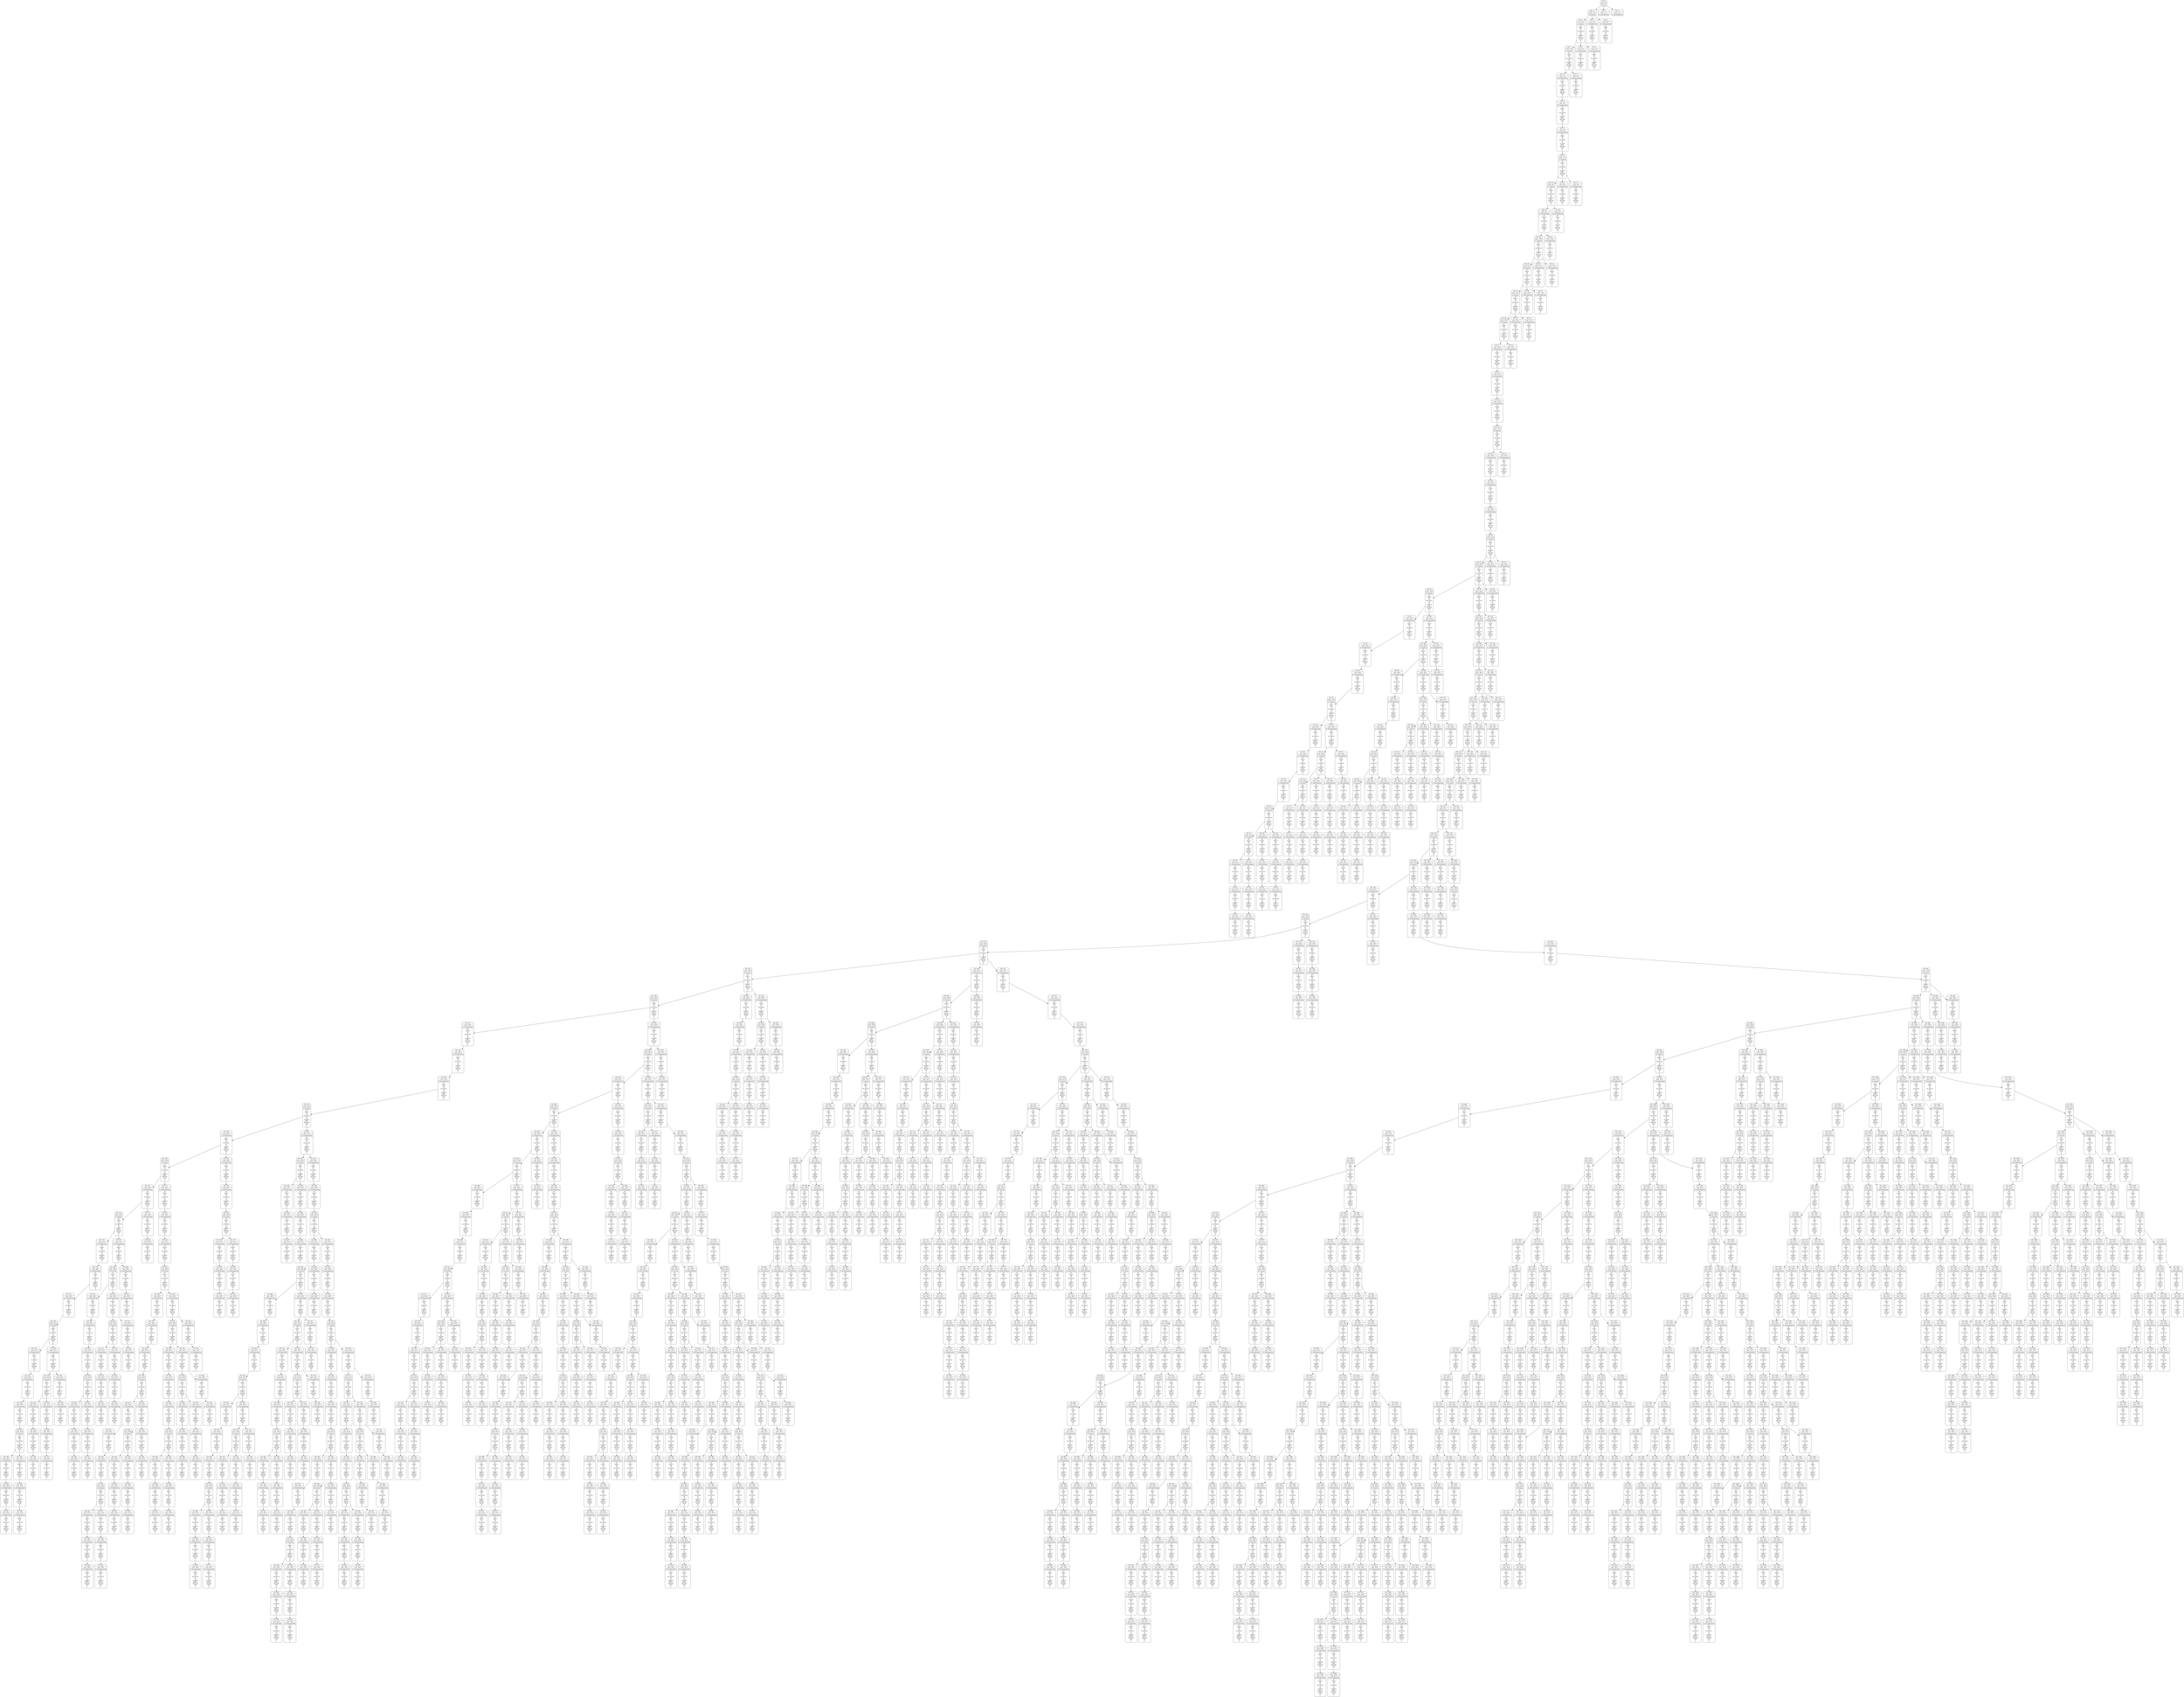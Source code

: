 digraph g {
node [shape = Mrecord];
nodo0[label="{EO: 0|cost: 0.0|A: null}"]
nodo1[label="{EO: 1|cost: -1.0|A: Avanzar}"]
nodo4[label="{EO: 4|cost: -2.0|A: Avanzar|El\nSmart\nToy\nse\nencuentra\nen\nel\ncasillero\nDE7.\nMirando\nhacia\nel\no.
}"]
nodo7[label="{EO: 7|cost: -3.0|A: Avanzar|El\nSmart\nToy\nse\nencuentra\nen\nel\ncasillero\nDE6.\nMirando\nhacia\nel\no.
}"]
nodo10[label="{EO: 10|cost: -4.0|A: GirarDerecha|El\nSmart\nToy\nse\nencuentra\nen\nel\ncasillero\nDE5.\nMirando\nhacia\nel\no.
}"]
nodo12[label="{EO: 12|cost: -5.0|A: GirarDerecha|El\nSmart\nToy\nse\nencuentra\nen\nel\ncasillero\nDE5.\nMirando\nhacia\nel\nn.
}"]
nodo13[label="{EO: 13|cost: -6.0|A: GirarDerecha|El\nSmart\nToy\nse\nencuentra\nen\nel\ncasillero\nDE5.\nMirando\nhacia\nel\ne.
}"]
nodo14[label="{EO: 14|cost: -7.0|A: Avanzar|El\nSmart\nToy\nse\nencuentra\nen\nel\ncasillero\nDE5.\nMirando\nhacia\nel\ns.
}"]
nodo15[label="{EO: 15|cost: -8.0|A: Avanzar|El\nSmart\nToy\nse\nencuentra\nen\nel\ncasillero\nDE4.\nMirando\nhacia\nel\ns.
}"]
nodo18[label="{EO: 18|cost: -9.0|A: GirarDerecha|El\nSmart\nToy\nse\nencuentra\nen\nel\ncasillero\nLI0.\nMirando\nhacia\nel\ns.
}"]
nodo20[label="{EO: 20|cost: -10.0|A: Avanzar|El\nSmart\nToy\nse\nencuentra\nen\nel\ncasillero\nLI0.\nMirando\nhacia\nel\no.
}"]
nodo22[label="{EO: 22|cost: -11.0|A: Avanzar|El\nSmart\nToy\nse\nencuentra\nen\nel\ncasillero\nSK.\nMirando\nhacia\nel\no.
}"]
nodo25[label="{EO: 25|cost: -12.0|A: Avanzar|El\nSmart\nToy\nse\nencuentra\nen\nel\ncasillero\nKi10.\nMirando\nhacia\nel\no.
}"]
nodo28[label="{EO: 28|cost: -13.0|A: Avanzar|El\nSmart\nToy\nse\nencuentra\nen\nel\ncasillero\nKI1.\nMirando\nhacia\nel\no.
}"]
nodo31[label="{EO: 31|cost: -14.0|A: GirarDerecha|El\nSmart\nToy\nse\nencuentra\nen\nel\ncasillero\nKI2.\nMirando\nhacia\nel\no.
}"]
nodo33[label="{EO: 33|cost: -15.0|A: GirarDerecha|El\nSmart\nToy\nse\nencuentra\nen\nel\ncasillero\nKI2.\nMirando\nhacia\nel\nn.
}"]
nodo34[label="{EO: 34|cost: -16.0|A: GirarDerecha|El\nSmart\nToy\nse\nencuentra\nen\nel\ncasillero\nKI2.\nMirando\nhacia\nel\ne.
}"]
nodo35[label="{EO: 35|cost: -17.0|A: Avanzar|El\nSmart\nToy\nse\nencuentra\nen\nel\ncasillero\nKI2.\nMirando\nhacia\nel\ns.
}"]
nodo36[label="{EO: 36|cost: -18.0|A: GirarDerecha|El\nSmart\nToy\nse\nencuentra\nen\nel\ncasillero\nKI3.\nMirando\nhacia\nel\ns.
}"]
nodo38[label="{EO: 38|cost: -19.0|A: GirarDerecha|El\nSmart\nToy\nse\nencuentra\nen\nel\ncasillero\nKI3.\nMirando\nhacia\nel\no.
}"]
nodo39[label="{EO: 39|cost: -20.0|A: GirarDerecha|El\nSmart\nToy\nse\nencuentra\nen\nel\ncasillero\nKI3.\nMirando\nhacia\nel\nn.
}"]
nodo40[label="{EO: 40|cost: -21.0|A: Avanzar|El\nSmart\nToy\nse\nencuentra\nen\nel\ncasillero\nKI3.\nMirando\nhacia\nel\ne.
}"]
nodo41[label="{EO: 41|cost: -22.0|A: Avanzar|El\nSmart\nToy\nse\nencuentra\nen\nel\ncasillero\nKI4.\nMirando\nhacia\nel\ne.
}"]
nodo44[label="{EO: 44|cost: -23.0|A: Avanzar|El\nSmart\nToy\nse\nencuentra\nen\nel\ncasillero\nKI6.\nMirando\nhacia\nel\ne.
}"]
nodo47[label="{EO: 47|cost: -24.0|A: GirarDerecha|El\nSmart\nToy\nse\nencuentra\nen\nel\ncasillero\nKI7.\nMirando\nhacia\nel\ne.
}"]
nodo49[label="{EO: 49|cost: -25.0|A: GirarDerecha|El\nSmart\nToy\nse\nencuentra\nen\nel\ncasillero\nKI7.\nMirando\nhacia\nel\ns.
}"]
nodo50[label="{EO: 50|cost: -26.0|A: GirarDerecha|El\nSmart\nToy\nse\nencuentra\nen\nel\ncasillero\nKI7.\nMirando\nhacia\nel\no.
}"]
nodo51[label="{EO: 51|cost: -27.0|A: Avanzar|El\nSmart\nToy\nse\nencuentra\nen\nel\ncasillero\nKI7.\nMirando\nhacia\nel\nn.
}"]
nodo52[label="{EO: 52|cost: -28.0|A: GirarDerecha|El\nSmart\nToy\nse\nencuentra\nen\nel\ncasillero\nKI8.\nMirando\nhacia\nel\nn.
}"]
nodo54[label="{EO: 54|cost: -29.0|A: GirarDerecha|El\nSmart\nToy\nse\nencuentra\nen\nel\ncasillero\nKI8.\nMirando\nhacia\nel\ne.
}"]
nodo55[label="{EO: 55|cost: -30.0|A: GirarDerecha|El\nSmart\nToy\nse\nencuentra\nen\nel\ncasillero\nKI8.\nMirando\nhacia\nel\ns.
}"]
nodo56[label="{EO: 56|cost: -31.0|A: Avanzar|El\nSmart\nToy\nse\nencuentra\nen\nel\ncasillero\nKI8.\nMirando\nhacia\nel\no.
}"]
nodo57[label="{EO: 57|cost: -32.0|A: Avanzar|El\nSmart\nToy\nse\nencuentra\nen\nel\ncasillero\nKI9.\nMirando\nhacia\nel\no.
}"]
nodo60[label="{EO: 60|cost: -33.0|A: GirarDerecha|El\nSmart\nToy\nse\nencuentra\nen\nel\ncasillero\nKI5.\nMirando\nhacia\nel\no.
}"]
nodo62[label="{EO: 62|cost: -34.0|A: GirarDerecha|El\nSmart\nToy\nse\nencuentra\nen\nel\ncasillero\nKI5.\nMirando\nhacia\nel\nn.
}"]
nodo63[label="{EO: 63|cost: -35.0|A: GirarDerecha|El\nSmart\nToy\nse\nencuentra\nen\nel\ncasillero\nKI5.\nMirando\nhacia\nel\ne.
}"]

nodo62 -> nodo63;

nodo60 -> nodo62;

nodo57 -> nodo60;
nodo61[label="{EO: 61|cost: -33.0|A: GirarIzquierda|El\nSmart\nToy\nse\nencuentra\nen\nel\ncasillero\nKI5.\nMirando\nhacia\nel\no.
}"]
nodo64[label="{EO: 64|cost: -34.0|A: GirarIzquierda|El\nSmart\nToy\nse\nencuentra\nen\nel\ncasillero\nKI5.\nMirando\nhacia\nel\ns.
}"]
nodo65[label="{EO: 65|cost: -35.0|A: GirarIzquierda|El\nSmart\nToy\nse\nencuentra\nen\nel\ncasillero\nKI5.\nMirando\nhacia\nel\ne.
}"]

nodo64 -> nodo65;

nodo61 -> nodo64;

nodo57 -> nodo61;

nodo56 -> nodo57;
nodo58[label="{EO: 58|cost: -32.0|A: GirarDerecha|El\nSmart\nToy\nse\nencuentra\nen\nel\ncasillero\nKI9.\nMirando\nhacia\nel\no.
}"]
nodo66[label="{EO: 66|cost: -33.0|A: GirarDerecha|El\nSmart\nToy\nse\nencuentra\nen\nel\ncasillero\nKI9.\nMirando\nhacia\nel\nn.
}"]
nodo67[label="{EO: 67|cost: -34.0|A: GirarDerecha|El\nSmart\nToy\nse\nencuentra\nen\nel\ncasillero\nKI9.\nMirando\nhacia\nel\ne.
}"]

nodo66 -> nodo67;

nodo58 -> nodo66;

nodo56 -> nodo58;
nodo59[label="{EO: 59|cost: -32.0|A: GirarIzquierda|El\nSmart\nToy\nse\nencuentra\nen\nel\ncasillero\nKI9.\nMirando\nhacia\nel\no.
}"]
nodo68[label="{EO: 68|cost: -33.0|A: GirarIzquierda|El\nSmart\nToy\nse\nencuentra\nen\nel\ncasillero\nKI9.\nMirando\nhacia\nel\ns.
}"]
nodo69[label="{EO: 69|cost: -34.0|A: GirarIzquierda|El\nSmart\nToy\nse\nencuentra\nen\nel\ncasillero\nKI9.\nMirando\nhacia\nel\ne.
}"]

nodo68 -> nodo69;

nodo59 -> nodo68;

nodo56 -> nodo59;

nodo55 -> nodo56;

nodo54 -> nodo55;

nodo52 -> nodo54;

nodo51 -> nodo52;
nodo53[label="{EO: 53|cost: -28.0|A: GirarIzquierda|El\nSmart\nToy\nse\nencuentra\nen\nel\ncasillero\nKI8.\nMirando\nhacia\nel\nn.
}"]
nodo70[label="{EO: 70|cost: -29.0|A: Avanzar|El\nSmart\nToy\nse\nencuentra\nen\nel\ncasillero\nKI8.\nMirando\nhacia\nel\no.
}"]
nodo72[label="{EO: 72|cost: -30.0|A: Avanzar|El\nSmart\nToy\nse\nencuentra\nen\nel\ncasillero\nKI9.\nMirando\nhacia\nel\no.
}"]
nodo75[label="{EO: 75|cost: -31.0|A: GirarDerecha|El\nSmart\nToy\nse\nencuentra\nen\nel\ncasillero\nKI5.\nMirando\nhacia\nel\no.
}"]
nodo77[label="{EO: 77|cost: -32.0|A: GirarDerecha|El\nSmart\nToy\nse\nencuentra\nen\nel\ncasillero\nKI5.\nMirando\nhacia\nel\nn.
}"]
nodo78[label="{EO: 78|cost: -33.0|A: GirarDerecha|El\nSmart\nToy\nse\nencuentra\nen\nel\ncasillero\nKI5.\nMirando\nhacia\nel\ne.
}"]

nodo77 -> nodo78;

nodo75 -> nodo77;

nodo72 -> nodo75;
nodo76[label="{EO: 76|cost: -31.0|A: GirarIzquierda|El\nSmart\nToy\nse\nencuentra\nen\nel\ncasillero\nKI5.\nMirando\nhacia\nel\no.
}"]
nodo79[label="{EO: 79|cost: -32.0|A: GirarIzquierda|El\nSmart\nToy\nse\nencuentra\nen\nel\ncasillero\nKI5.\nMirando\nhacia\nel\ns.
}"]
nodo80[label="{EO: 80|cost: -33.0|A: GirarIzquierda|El\nSmart\nToy\nse\nencuentra\nen\nel\ncasillero\nKI5.\nMirando\nhacia\nel\ne.
}"]

nodo79 -> nodo80;

nodo76 -> nodo79;

nodo72 -> nodo76;

nodo70 -> nodo72;
nodo73[label="{EO: 73|cost: -30.0|A: GirarDerecha|El\nSmart\nToy\nse\nencuentra\nen\nel\ncasillero\nKI9.\nMirando\nhacia\nel\no.
}"]
nodo81[label="{EO: 81|cost: -31.0|A: GirarDerecha|El\nSmart\nToy\nse\nencuentra\nen\nel\ncasillero\nKI9.\nMirando\nhacia\nel\nn.
}"]
nodo82[label="{EO: 82|cost: -32.0|A: GirarDerecha|El\nSmart\nToy\nse\nencuentra\nen\nel\ncasillero\nKI9.\nMirando\nhacia\nel\ne.
}"]

nodo81 -> nodo82;

nodo73 -> nodo81;

nodo70 -> nodo73;
nodo74[label="{EO: 74|cost: -30.0|A: GirarIzquierda|El\nSmart\nToy\nse\nencuentra\nen\nel\ncasillero\nKI9.\nMirando\nhacia\nel\no.
}"]
nodo83[label="{EO: 83|cost: -31.0|A: GirarIzquierda|El\nSmart\nToy\nse\nencuentra\nen\nel\ncasillero\nKI9.\nMirando\nhacia\nel\ns.
}"]
nodo84[label="{EO: 84|cost: -32.0|A: GirarIzquierda|El\nSmart\nToy\nse\nencuentra\nen\nel\ncasillero\nKI9.\nMirando\nhacia\nel\ne.
}"]

nodo83 -> nodo84;

nodo74 -> nodo83;

nodo70 -> nodo74;

nodo53 -> nodo70;
nodo71[label="{EO: 71|cost: -29.0|A: GirarIzquierda|El\nSmart\nToy\nse\nencuentra\nen\nel\ncasillero\nKI8.\nMirando\nhacia\nel\no.
}"]
nodo85[label="{EO: 85|cost: -30.0|A: GirarIzquierda|El\nSmart\nToy\nse\nencuentra\nen\nel\ncasillero\nKI8.\nMirando\nhacia\nel\ns.
}"]

nodo71 -> nodo85;

nodo53 -> nodo71;

nodo51 -> nodo53;

nodo50 -> nodo51;

nodo49 -> nodo50;

nodo47 -> nodo49;

nodo44 -> nodo47;
nodo48[label="{EO: 48|cost: -24.0|A: GirarIzquierda|El\nSmart\nToy\nse\nencuentra\nen\nel\ncasillero\nKI7.\nMirando\nhacia\nel\ne.
}"]
nodo86[label="{EO: 86|cost: -25.0|A: Avanzar|El\nSmart\nToy\nse\nencuentra\nen\nel\ncasillero\nKI7.\nMirando\nhacia\nel\nn.
}"]
nodo88[label="{EO: 88|cost: -26.0|A: GirarDerecha|El\nSmart\nToy\nse\nencuentra\nen\nel\ncasillero\nKI8.\nMirando\nhacia\nel\nn.
}"]
nodo90[label="{EO: 90|cost: -27.0|A: GirarDerecha|El\nSmart\nToy\nse\nencuentra\nen\nel\ncasillero\nKI8.\nMirando\nhacia\nel\ne.
}"]
nodo91[label="{EO: 91|cost: -28.0|A: GirarDerecha|El\nSmart\nToy\nse\nencuentra\nen\nel\ncasillero\nKI8.\nMirando\nhacia\nel\ns.
}"]
nodo92[label="{EO: 92|cost: -29.0|A: Avanzar|El\nSmart\nToy\nse\nencuentra\nen\nel\ncasillero\nKI8.\nMirando\nhacia\nel\no.
}"]
nodo93[label="{EO: 93|cost: -30.0|A: Avanzar|El\nSmart\nToy\nse\nencuentra\nen\nel\ncasillero\nKI9.\nMirando\nhacia\nel\no.
}"]
nodo96[label="{EO: 96|cost: -31.0|A: GirarDerecha|El\nSmart\nToy\nse\nencuentra\nen\nel\ncasillero\nKI5.\nMirando\nhacia\nel\no.
}"]
nodo98[label="{EO: 98|cost: -32.0|A: GirarDerecha|El\nSmart\nToy\nse\nencuentra\nen\nel\ncasillero\nKI5.\nMirando\nhacia\nel\nn.
}"]
nodo99[label="{EO: 99|cost: -33.0|A: GirarDerecha|El\nSmart\nToy\nse\nencuentra\nen\nel\ncasillero\nKI5.\nMirando\nhacia\nel\ne.
}"]

nodo98 -> nodo99;

nodo96 -> nodo98;

nodo93 -> nodo96;
nodo97[label="{EO: 97|cost: -31.0|A: GirarIzquierda|El\nSmart\nToy\nse\nencuentra\nen\nel\ncasillero\nKI5.\nMirando\nhacia\nel\no.
}"]
nodo100[label="{EO: 100|cost: -32.0|A: GirarIzquierda|El\nSmart\nToy\nse\nencuentra\nen\nel\ncasillero\nKI5.\nMirando\nhacia\nel\ns.
}"]
nodo101[label="{EO: 101|cost: -33.0|A: GirarIzquierda|El\nSmart\nToy\nse\nencuentra\nen\nel\ncasillero\nKI5.\nMirando\nhacia\nel\ne.
}"]

nodo100 -> nodo101;

nodo97 -> nodo100;

nodo93 -> nodo97;

nodo92 -> nodo93;
nodo94[label="{EO: 94|cost: -30.0|A: GirarDerecha|El\nSmart\nToy\nse\nencuentra\nen\nel\ncasillero\nKI9.\nMirando\nhacia\nel\no.
}"]
nodo102[label="{EO: 102|cost: -31.0|A: GirarDerecha|El\nSmart\nToy\nse\nencuentra\nen\nel\ncasillero\nKI9.\nMirando\nhacia\nel\nn.
}"]
nodo103[label="{EO: 103|cost: -32.0|A: GirarDerecha|El\nSmart\nToy\nse\nencuentra\nen\nel\ncasillero\nKI9.\nMirando\nhacia\nel\ne.
}"]

nodo102 -> nodo103;

nodo94 -> nodo102;

nodo92 -> nodo94;
nodo95[label="{EO: 95|cost: -30.0|A: GirarIzquierda|El\nSmart\nToy\nse\nencuentra\nen\nel\ncasillero\nKI9.\nMirando\nhacia\nel\no.
}"]
nodo104[label="{EO: 104|cost: -31.0|A: GirarIzquierda|El\nSmart\nToy\nse\nencuentra\nen\nel\ncasillero\nKI9.\nMirando\nhacia\nel\ns.
}"]
nodo105[label="{EO: 105|cost: -32.0|A: GirarIzquierda|El\nSmart\nToy\nse\nencuentra\nen\nel\ncasillero\nKI9.\nMirando\nhacia\nel\ne.
}"]

nodo104 -> nodo105;

nodo95 -> nodo104;

nodo92 -> nodo95;

nodo91 -> nodo92;

nodo90 -> nodo91;

nodo88 -> nodo90;

nodo86 -> nodo88;
nodo89[label="{EO: 89|cost: -26.0|A: GirarIzquierda|El\nSmart\nToy\nse\nencuentra\nen\nel\ncasillero\nKI8.\nMirando\nhacia\nel\nn.
}"]
nodo106[label="{EO: 106|cost: -27.0|A: Avanzar|El\nSmart\nToy\nse\nencuentra\nen\nel\ncasillero\nKI8.\nMirando\nhacia\nel\no.
}"]
nodo108[label="{EO: 108|cost: -28.0|A: Avanzar|El\nSmart\nToy\nse\nencuentra\nen\nel\ncasillero\nKI9.\nMirando\nhacia\nel\no.
}"]
nodo111[label="{EO: 111|cost: -29.0|A: GirarDerecha|El\nSmart\nToy\nse\nencuentra\nen\nel\ncasillero\nKI5.\nMirando\nhacia\nel\no.
}"]
nodo113[label="{EO: 113|cost: -30.0|A: GirarDerecha|El\nSmart\nToy\nse\nencuentra\nen\nel\ncasillero\nKI5.\nMirando\nhacia\nel\nn.
}"]
nodo114[label="{EO: 114|cost: -31.0|A: GirarDerecha|El\nSmart\nToy\nse\nencuentra\nen\nel\ncasillero\nKI5.\nMirando\nhacia\nel\ne.
}"]

nodo113 -> nodo114;

nodo111 -> nodo113;

nodo108 -> nodo111;
nodo112[label="{EO: 112|cost: -29.0|A: GirarIzquierda|El\nSmart\nToy\nse\nencuentra\nen\nel\ncasillero\nKI5.\nMirando\nhacia\nel\no.
}"]
nodo115[label="{EO: 115|cost: -30.0|A: GirarIzquierda|El\nSmart\nToy\nse\nencuentra\nen\nel\ncasillero\nKI5.\nMirando\nhacia\nel\ns.
}"]
nodo116[label="{EO: 116|cost: -31.0|A: GirarIzquierda|El\nSmart\nToy\nse\nencuentra\nen\nel\ncasillero\nKI5.\nMirando\nhacia\nel\ne.
}"]

nodo115 -> nodo116;

nodo112 -> nodo115;

nodo108 -> nodo112;

nodo106 -> nodo108;
nodo109[label="{EO: 109|cost: -28.0|A: GirarDerecha|El\nSmart\nToy\nse\nencuentra\nen\nel\ncasillero\nKI9.\nMirando\nhacia\nel\no.
}"]
nodo117[label="{EO: 117|cost: -29.0|A: GirarDerecha|El\nSmart\nToy\nse\nencuentra\nen\nel\ncasillero\nKI9.\nMirando\nhacia\nel\nn.
}"]
nodo118[label="{EO: 118|cost: -30.0|A: GirarDerecha|El\nSmart\nToy\nse\nencuentra\nen\nel\ncasillero\nKI9.\nMirando\nhacia\nel\ne.
}"]

nodo117 -> nodo118;

nodo109 -> nodo117;

nodo106 -> nodo109;
nodo110[label="{EO: 110|cost: -28.0|A: GirarIzquierda|El\nSmart\nToy\nse\nencuentra\nen\nel\ncasillero\nKI9.\nMirando\nhacia\nel\no.
}"]
nodo119[label="{EO: 119|cost: -29.0|A: GirarIzquierda|El\nSmart\nToy\nse\nencuentra\nen\nel\ncasillero\nKI9.\nMirando\nhacia\nel\ns.
}"]
nodo120[label="{EO: 120|cost: -30.0|A: GirarIzquierda|El\nSmart\nToy\nse\nencuentra\nen\nel\ncasillero\nKI9.\nMirando\nhacia\nel\ne.
}"]

nodo119 -> nodo120;

nodo110 -> nodo119;

nodo106 -> nodo110;

nodo89 -> nodo106;
nodo107[label="{EO: 107|cost: -27.0|A: GirarIzquierda|El\nSmart\nToy\nse\nencuentra\nen\nel\ncasillero\nKI8.\nMirando\nhacia\nel\no.
}"]
nodo121[label="{EO: 121|cost: -28.0|A: GirarIzquierda|El\nSmart\nToy\nse\nencuentra\nen\nel\ncasillero\nKI8.\nMirando\nhacia\nel\ns.
}"]

nodo107 -> nodo121;

nodo89 -> nodo107;

nodo86 -> nodo89;

nodo48 -> nodo86;
nodo87[label="{EO: 87|cost: -25.0|A: GirarIzquierda|El\nSmart\nToy\nse\nencuentra\nen\nel\ncasillero\nKI7.\nMirando\nhacia\nel\nn.
}"]
nodo122[label="{EO: 122|cost: -26.0|A: GirarIzquierda|El\nSmart\nToy\nse\nencuentra\nen\nel\ncasillero\nKI7.\nMirando\nhacia\nel\no.
}"]

nodo87 -> nodo122;

nodo48 -> nodo87;

nodo44 -> nodo48;

nodo41 -> nodo44;
nodo45[label="{EO: 45|cost: -23.0|A: GirarDerecha|El\nSmart\nToy\nse\nencuentra\nen\nel\ncasillero\nKI6.\nMirando\nhacia\nel\ne.
}"]
nodo123[label="{EO: 123|cost: -24.0|A: Avanzar|El\nSmart\nToy\nse\nencuentra\nen\nel\ncasillero\nKI6.\nMirando\nhacia\nel\ns.
}"]
nodo125[label="{EO: 125|cost: -25.0|A: GirarDerecha|El\nSmart\nToy\nse\nencuentra\nen\nel\ncasillero\nCO2.\nMirando\nhacia\nel\ns.
}"]
nodo127[label="{EO: 127|cost: -26.0|A: Avanzar|El\nSmart\nToy\nse\nencuentra\nen\nel\ncasillero\nCO2.\nMirando\nhacia\nel\no.
}"]
nodo129[label="{EO: 129|cost: -27.0|A: Avanzar|El\nSmart\nToy\nse\nencuentra\nen\nel\ncasillero\nCO1.\nMirando\nhacia\nel\no.
}"]
nodo132[label="{EO: 132|cost: -28.0|A: Avanzar|El\nSmart\nToy\nse\nencuentra\nen\nel\ncasillero\nCO0.\nMirando\nhacia\nel\no.
}"]
nodo135[label="{EO: 135|cost: -29.0|A: Avanzar|El\nSmart\nToy\nse\nencuentra\nen\nel\ncasillero\nGA2.\nMirando\nhacia\nel\no.
}"]
nodo138[label="{EO: 138|cost: -30.0|A: Avanzar|El\nSmart\nToy\nse\nencuentra\nen\nel\ncasillero\nGA5.\nMirando\nhacia\nel\no.
}"]
nodo141[label="{EO: 141|cost: -31.0|A: GirarDerecha|El\nSmart\nToy\nse\nencuentra\nen\nel\ncasillero\nPD7.\nMirando\nhacia\nel\no.
}"]
nodo143[label="{EO: 143|cost: -32.0|A: Avanzar|El\nSmart\nToy\nse\nencuentra\nen\nel\ncasillero\nPD7.\nMirando\nhacia\nel\nn.
}"]
nodo145[label="{EO: 145|cost: -33.0|A: Avanzar|El\nSmart\nToy\nse\nencuentra\nen\nel\ncasillero\nPD6.\nMirando\nhacia\nel\nn.
}"]
nodo148[label="{EO: 148|cost: -34.0|A: GirarDerecha|El\nSmart\nToy\nse\nencuentra\nen\nel\ncasillero\nPD5.\nMirando\nhacia\nel\nn.
}"]
nodo150[label="{EO: 150|cost: -35.0|A: Avanzar|El\nSmart\nToy\nse\nencuentra\nen\nel\ncasillero\nPD5.\nMirando\nhacia\nel\ne.
}"]
nodo152[label="{EO: 152|cost: -36.0|A: Avanzar|El\nSmart\nToy\nse\nencuentra\nen\nel\ncasillero\nEN0.\nMirando\nhacia\nel\ne.
}"]
nodo155[label="{EO: 155|cost: -37.0|A: Avanzar|El\nSmart\nToy\nse\nencuentra\nen\nel\ncasillero\nEN1.\nMirando\nhacia\nel\ne.
}"]
nodo158[label="{EO: 158|cost: -38.0|A: Avanzar|El\nSmart\nToy\nse\nencuentra\nen\nel\ncasillero\nEN2.\nMirando\nhacia\nel\ne.
}"]
nodo161[label="{EO: 161|cost: -39.0|A: GirarDerecha|El\nSmart\nToy\nse\nencuentra\nen\nel\ncasillero\nKI0.\nMirando\nhacia\nel\ne.
}"]
nodo163[label="{EO: 163|cost: -40.0|A: GirarDerecha|El\nSmart\nToy\nse\nencuentra\nen\nel\ncasillero\nKI0.\nMirando\nhacia\nel\ns.
}"]
nodo164[label="{EO: 164|cost: -41.0|A: GirarDerecha|El\nSmart\nToy\nse\nencuentra\nen\nel\ncasillero\nKI0.\nMirando\nhacia\nel\no.
}"]
nodo165[label="{EO: 165|cost: -42.0|A: Avanzar|El\nSmart\nToy\nse\nencuentra\nen\nel\ncasillero\nKI0.\nMirando\nhacia\nel\nn.
}"]
nodo166[label="{EO: 166|cost: -43.0|A: GirarDerecha|El\nSmart\nToy\nse\nencuentra\nen\nel\ncasillero\nME0.\nMirando\nhacia\nel\nn.
}"]
nodo168[label="{EO: 168|cost: -44.0|A: Avanzar|El\nSmart\nToy\nse\nencuentra\nen\nel\ncasillero\nME0.\nMirando\nhacia\nel\ne.
}"]
nodo170[label="{EO: 170|cost: -45.0|A: GirarDerecha|El\nSmart\nToy\nse\nencuentra\nen\nel\ncasillero\nME1.\nMirando\nhacia\nel\ne.
}"]
nodo172[label="{EO: 172|cost: -46.0|A: Avanzar|El\nSmart\nToy\nse\nencuentra\nen\nel\ncasillero\nME1.\nMirando\nhacia\nel\ns.
}"]
nodo174[label="{EO: 174|cost: -47.0|A: GirarDerecha|El\nSmart\nToy\nse\nencuentra\nen\nel\ncasillero\nME2.\nMirando\nhacia\nel\ns.
}"]
nodo176[label="{EO: 176|cost: -48.0|A: GirarDerecha|El\nSmart\nToy\nse\nencuentra\nen\nel\ncasillero\nME2.\nMirando\nhacia\nel\no.
}"]
nodo177[label="{EO: 177|cost: -49.0|A: GirarDerecha|El\nSmart\nToy\nse\nencuentra\nen\nel\ncasillero\nME2.\nMirando\nhacia\nel\nn.
}"]
nodo178[label="{EO: 178|cost: -50.0|A: Avanzar|El\nSmart\nToy\nse\nencuentra\nen\nel\ncasillero\nME2.\nMirando\nhacia\nel\ne.
}"]
nodo179[label="{EO: 179|cost: -51.0|A: GirarDerecha|El\nSmart\nToy\nse\nencuentra\nen\nel\ncasillero\nME3.\nMirando\nhacia\nel\ne.
}"]
nodo181[label="{EO: 181|cost: -52.0|A: GirarDerecha|El\nSmart\nToy\nse\nencuentra\nen\nel\ncasillero\nME3.\nMirando\nhacia\nel\ns.
}"]
nodo182[label="{EO: 182|cost: -53.0|A: GirarDerecha|El\nSmart\nToy\nse\nencuentra\nen\nel\ncasillero\nME3.\nMirando\nhacia\nel\no.
}"]
nodo183[label="{EO: 183|cost: -54.0|A: Avanzar|El\nSmart\nToy\nse\nencuentra\nen\nel\ncasillero\nME3.\nMirando\nhacia\nel\nn.
}"]
nodo184[label="{EO: 184|cost: -55.0|A: GirarDerecha|El\nSmart\nToy\nse\nencuentra\nen\nel\ncasillero\nME4.\nMirando\nhacia\nel\nn.
}"]
nodo186[label="{EO: 186|cost: -56.0|A: GirarDerecha|El\nSmart\nToy\nse\nencuentra\nen\nel\ncasillero\nME4.\nMirando\nhacia\nel\ne.
}"]
nodo187[label="{EO: 187|cost: -57.0|A: GirarDerecha|El\nSmart\nToy\nse\nencuentra\nen\nel\ncasillero\nME4.\nMirando\nhacia\nel\ns.
}"]

nodo186 -> nodo187;

nodo184 -> nodo186;

nodo183 -> nodo184;
nodo185[label="{EO: 185|cost: -55.0|A: GirarIzquierda|El\nSmart\nToy\nse\nencuentra\nen\nel\ncasillero\nME4.\nMirando\nhacia\nel\nn.
}"]
nodo188[label="{EO: 188|cost: -56.0|A: GirarIzquierda|El\nSmart\nToy\nse\nencuentra\nen\nel\ncasillero\nME4.\nMirando\nhacia\nel\no.
}"]
nodo189[label="{EO: 189|cost: -57.0|A: GirarIzquierda|El\nSmart\nToy\nse\nencuentra\nen\nel\ncasillero\nME4.\nMirando\nhacia\nel\ns.
}"]

nodo188 -> nodo189;

nodo185 -> nodo188;

nodo183 -> nodo185;

nodo182 -> nodo183;

nodo181 -> nodo182;

nodo179 -> nodo181;

nodo178 -> nodo179;
nodo180[label="{EO: 180|cost: -51.0|A: GirarIzquierda|El\nSmart\nToy\nse\nencuentra\nen\nel\ncasillero\nME3.\nMirando\nhacia\nel\ne.
}"]
nodo190[label="{EO: 190|cost: -52.0|A: Avanzar|El\nSmart\nToy\nse\nencuentra\nen\nel\ncasillero\nME3.\nMirando\nhacia\nel\nn.
}"]
nodo192[label="{EO: 192|cost: -53.0|A: GirarDerecha|El\nSmart\nToy\nse\nencuentra\nen\nel\ncasillero\nME4.\nMirando\nhacia\nel\nn.
}"]
nodo194[label="{EO: 194|cost: -54.0|A: GirarDerecha|El\nSmart\nToy\nse\nencuentra\nen\nel\ncasillero\nME4.\nMirando\nhacia\nel\ne.
}"]
nodo195[label="{EO: 195|cost: -55.0|A: GirarDerecha|El\nSmart\nToy\nse\nencuentra\nen\nel\ncasillero\nME4.\nMirando\nhacia\nel\ns.
}"]

nodo194 -> nodo195;

nodo192 -> nodo194;

nodo190 -> nodo192;
nodo193[label="{EO: 193|cost: -53.0|A: GirarIzquierda|El\nSmart\nToy\nse\nencuentra\nen\nel\ncasillero\nME4.\nMirando\nhacia\nel\nn.
}"]
nodo196[label="{EO: 196|cost: -54.0|A: GirarIzquierda|El\nSmart\nToy\nse\nencuentra\nen\nel\ncasillero\nME4.\nMirando\nhacia\nel\no.
}"]
nodo197[label="{EO: 197|cost: -55.0|A: GirarIzquierda|El\nSmart\nToy\nse\nencuentra\nen\nel\ncasillero\nME4.\nMirando\nhacia\nel\ns.
}"]

nodo196 -> nodo197;

nodo193 -> nodo196;

nodo190 -> nodo193;

nodo180 -> nodo190;
nodo191[label="{EO: 191|cost: -52.0|A: GirarIzquierda|El\nSmart\nToy\nse\nencuentra\nen\nel\ncasillero\nME3.\nMirando\nhacia\nel\nn.
}"]
nodo198[label="{EO: 198|cost: -53.0|A: GirarIzquierda|El\nSmart\nToy\nse\nencuentra\nen\nel\ncasillero\nME3.\nMirando\nhacia\nel\no.
}"]

nodo191 -> nodo198;

nodo180 -> nodo191;

nodo178 -> nodo180;

nodo177 -> nodo178;

nodo176 -> nodo177;

nodo174 -> nodo176;

nodo172 -> nodo174;
nodo175[label="{EO: 175|cost: -47.0|A: GirarIzquierda|El\nSmart\nToy\nse\nencuentra\nen\nel\ncasillero\nME2.\nMirando\nhacia\nel\ns.
}"]
nodo199[label="{EO: 199|cost: -48.0|A: Avanzar|El\nSmart\nToy\nse\nencuentra\nen\nel\ncasillero\nME2.\nMirando\nhacia\nel\ne.
}"]
nodo201[label="{EO: 201|cost: -49.0|A: GirarDerecha|El\nSmart\nToy\nse\nencuentra\nen\nel\ncasillero\nME3.\nMirando\nhacia\nel\ne.
}"]
nodo203[label="{EO: 203|cost: -50.0|A: GirarDerecha|El\nSmart\nToy\nse\nencuentra\nen\nel\ncasillero\nME3.\nMirando\nhacia\nel\ns.
}"]
nodo204[label="{EO: 204|cost: -51.0|A: GirarDerecha|El\nSmart\nToy\nse\nencuentra\nen\nel\ncasillero\nME3.\nMirando\nhacia\nel\no.
}"]
nodo205[label="{EO: 205|cost: -52.0|A: Avanzar|El\nSmart\nToy\nse\nencuentra\nen\nel\ncasillero\nME3.\nMirando\nhacia\nel\nn.
}"]
nodo206[label="{EO: 206|cost: -53.0|A: GirarDerecha|El\nSmart\nToy\nse\nencuentra\nen\nel\ncasillero\nME4.\nMirando\nhacia\nel\nn.
}"]
nodo208[label="{EO: 208|cost: -54.0|A: GirarDerecha|El\nSmart\nToy\nse\nencuentra\nen\nel\ncasillero\nME4.\nMirando\nhacia\nel\ne.
}"]
nodo209[label="{EO: 209|cost: -55.0|A: GirarDerecha|El\nSmart\nToy\nse\nencuentra\nen\nel\ncasillero\nME4.\nMirando\nhacia\nel\ns.
}"]

nodo208 -> nodo209;

nodo206 -> nodo208;

nodo205 -> nodo206;
nodo207[label="{EO: 207|cost: -53.0|A: GirarIzquierda|El\nSmart\nToy\nse\nencuentra\nen\nel\ncasillero\nME4.\nMirando\nhacia\nel\nn.
}"]
nodo210[label="{EO: 210|cost: -54.0|A: GirarIzquierda|El\nSmart\nToy\nse\nencuentra\nen\nel\ncasillero\nME4.\nMirando\nhacia\nel\no.
}"]
nodo211[label="{EO: 211|cost: -55.0|A: GirarIzquierda|El\nSmart\nToy\nse\nencuentra\nen\nel\ncasillero\nME4.\nMirando\nhacia\nel\ns.
}"]

nodo210 -> nodo211;

nodo207 -> nodo210;

nodo205 -> nodo207;

nodo204 -> nodo205;

nodo203 -> nodo204;

nodo201 -> nodo203;

nodo199 -> nodo201;
nodo202[label="{EO: 202|cost: -49.0|A: GirarIzquierda|El\nSmart\nToy\nse\nencuentra\nen\nel\ncasillero\nME3.\nMirando\nhacia\nel\ne.
}"]
nodo212[label="{EO: 212|cost: -50.0|A: Avanzar|El\nSmart\nToy\nse\nencuentra\nen\nel\ncasillero\nME3.\nMirando\nhacia\nel\nn.
}"]
nodo214[label="{EO: 214|cost: -51.0|A: GirarDerecha|El\nSmart\nToy\nse\nencuentra\nen\nel\ncasillero\nME4.\nMirando\nhacia\nel\nn.
}"]
nodo216[label="{EO: 216|cost: -52.0|A: GirarDerecha|El\nSmart\nToy\nse\nencuentra\nen\nel\ncasillero\nME4.\nMirando\nhacia\nel\ne.
}"]
nodo217[label="{EO: 217|cost: -53.0|A: GirarDerecha|El\nSmart\nToy\nse\nencuentra\nen\nel\ncasillero\nME4.\nMirando\nhacia\nel\ns.
}"]

nodo216 -> nodo217;

nodo214 -> nodo216;

nodo212 -> nodo214;
nodo215[label="{EO: 215|cost: -51.0|A: GirarIzquierda|El\nSmart\nToy\nse\nencuentra\nen\nel\ncasillero\nME4.\nMirando\nhacia\nel\nn.
}"]
nodo218[label="{EO: 218|cost: -52.0|A: GirarIzquierda|El\nSmart\nToy\nse\nencuentra\nen\nel\ncasillero\nME4.\nMirando\nhacia\nel\no.
}"]
nodo219[label="{EO: 219|cost: -53.0|A: GirarIzquierda|El\nSmart\nToy\nse\nencuentra\nen\nel\ncasillero\nME4.\nMirando\nhacia\nel\ns.
}"]

nodo218 -> nodo219;

nodo215 -> nodo218;

nodo212 -> nodo215;

nodo202 -> nodo212;
nodo213[label="{EO: 213|cost: -50.0|A: GirarIzquierda|El\nSmart\nToy\nse\nencuentra\nen\nel\ncasillero\nME3.\nMirando\nhacia\nel\nn.
}"]
nodo220[label="{EO: 220|cost: -51.0|A: GirarIzquierda|El\nSmart\nToy\nse\nencuentra\nen\nel\ncasillero\nME3.\nMirando\nhacia\nel\no.
}"]

nodo213 -> nodo220;

nodo202 -> nodo213;

nodo199 -> nodo202;

nodo175 -> nodo199;
nodo200[label="{EO: 200|cost: -48.0|A: GirarIzquierda|El\nSmart\nToy\nse\nencuentra\nen\nel\ncasillero\nME2.\nMirando\nhacia\nel\ne.
}"]
nodo221[label="{EO: 221|cost: -49.0|A: GirarIzquierda|El\nSmart\nToy\nse\nencuentra\nen\nel\ncasillero\nME2.\nMirando\nhacia\nel\nn.
}"]

nodo200 -> nodo221;

nodo175 -> nodo200;

nodo172 -> nodo175;

nodo170 -> nodo172;
nodo173[label="{EO: 173|cost: -46.0|A: GirarDerecha|El\nSmart\nToy\nse\nencuentra\nen\nel\ncasillero\nME1.\nMirando\nhacia\nel\ns.
}"]
nodo222[label="{EO: 222|cost: -47.0|A: GirarDerecha|El\nSmart\nToy\nse\nencuentra\nen\nel\ncasillero\nME1.\nMirando\nhacia\nel\no.
}"]

nodo173 -> nodo222;

nodo170 -> nodo173;

nodo168 -> nodo170;
nodo171[label="{EO: 171|cost: -45.0|A: GirarIzquierda|El\nSmart\nToy\nse\nencuentra\nen\nel\ncasillero\nME1.\nMirando\nhacia\nel\ne.
}"]
nodo223[label="{EO: 223|cost: -46.0|A: GirarIzquierda|El\nSmart\nToy\nse\nencuentra\nen\nel\ncasillero\nME1.\nMirando\nhacia\nel\nn.
}"]
nodo224[label="{EO: 224|cost: -47.0|A: GirarIzquierda|El\nSmart\nToy\nse\nencuentra\nen\nel\ncasillero\nME1.\nMirando\nhacia\nel\no.
}"]
nodo225[label="{EO: 225|cost: -48.0|A: Avanzar|El\nSmart\nToy\nse\nencuentra\nen\nel\ncasillero\nME1.\nMirando\nhacia\nel\ns.
}"]
nodo226[label="{EO: 226|cost: -49.0|A: GirarDerecha|El\nSmart\nToy\nse\nencuentra\nen\nel\ncasillero\nME2.\nMirando\nhacia\nel\ns.
}"]
nodo228[label="{EO: 228|cost: -50.0|A: GirarDerecha|El\nSmart\nToy\nse\nencuentra\nen\nel\ncasillero\nME2.\nMirando\nhacia\nel\no.
}"]
nodo229[label="{EO: 229|cost: -51.0|A: GirarDerecha|El\nSmart\nToy\nse\nencuentra\nen\nel\ncasillero\nME2.\nMirando\nhacia\nel\nn.
}"]
nodo230[label="{EO: 230|cost: -52.0|A: Avanzar|El\nSmart\nToy\nse\nencuentra\nen\nel\ncasillero\nME2.\nMirando\nhacia\nel\ne.
}"]
nodo231[label="{EO: 231|cost: -53.0|A: GirarDerecha|El\nSmart\nToy\nse\nencuentra\nen\nel\ncasillero\nME3.\nMirando\nhacia\nel\ne.
}"]
nodo233[label="{EO: 233|cost: -54.0|A: GirarDerecha|El\nSmart\nToy\nse\nencuentra\nen\nel\ncasillero\nME3.\nMirando\nhacia\nel\ns.
}"]
nodo234[label="{EO: 234|cost: -55.0|A: GirarDerecha|El\nSmart\nToy\nse\nencuentra\nen\nel\ncasillero\nME3.\nMirando\nhacia\nel\no.
}"]
nodo235[label="{EO: 235|cost: -56.0|A: Avanzar|El\nSmart\nToy\nse\nencuentra\nen\nel\ncasillero\nME3.\nMirando\nhacia\nel\nn.
}"]
nodo236[label="{EO: 236|cost: -57.0|A: GirarDerecha|El\nSmart\nToy\nse\nencuentra\nen\nel\ncasillero\nME4.\nMirando\nhacia\nel\nn.
}"]
nodo238[label="{EO: 238|cost: -58.0|A: GirarDerecha|El\nSmart\nToy\nse\nencuentra\nen\nel\ncasillero\nME4.\nMirando\nhacia\nel\ne.
}"]
nodo239[label="{EO: 239|cost: -59.0|A: GirarDerecha|El\nSmart\nToy\nse\nencuentra\nen\nel\ncasillero\nME4.\nMirando\nhacia\nel\ns.
}"]

nodo238 -> nodo239;

nodo236 -> nodo238;

nodo235 -> nodo236;
nodo237[label="{EO: 237|cost: -57.0|A: GirarIzquierda|El\nSmart\nToy\nse\nencuentra\nen\nel\ncasillero\nME4.\nMirando\nhacia\nel\nn.
}"]
nodo240[label="{EO: 240|cost: -58.0|A: GirarIzquierda|El\nSmart\nToy\nse\nencuentra\nen\nel\ncasillero\nME4.\nMirando\nhacia\nel\no.
}"]
nodo241[label="{EO: 241|cost: -59.0|A: GirarIzquierda|El\nSmart\nToy\nse\nencuentra\nen\nel\ncasillero\nME4.\nMirando\nhacia\nel\ns.
}"]

nodo240 -> nodo241;

nodo237 -> nodo240;

nodo235 -> nodo237;

nodo234 -> nodo235;

nodo233 -> nodo234;

nodo231 -> nodo233;

nodo230 -> nodo231;
nodo232[label="{EO: 232|cost: -53.0|A: GirarIzquierda|El\nSmart\nToy\nse\nencuentra\nen\nel\ncasillero\nME3.\nMirando\nhacia\nel\ne.
}"]
nodo242[label="{EO: 242|cost: -54.0|A: Avanzar|El\nSmart\nToy\nse\nencuentra\nen\nel\ncasillero\nME3.\nMirando\nhacia\nel\nn.
}"]
nodo244[label="{EO: 244|cost: -55.0|A: GirarDerecha|El\nSmart\nToy\nse\nencuentra\nen\nel\ncasillero\nME4.\nMirando\nhacia\nel\nn.
}"]
nodo246[label="{EO: 246|cost: -56.0|A: GirarDerecha|El\nSmart\nToy\nse\nencuentra\nen\nel\ncasillero\nME4.\nMirando\nhacia\nel\ne.
}"]
nodo247[label="{EO: 247|cost: -57.0|A: GirarDerecha|El\nSmart\nToy\nse\nencuentra\nen\nel\ncasillero\nME4.\nMirando\nhacia\nel\ns.
}"]

nodo246 -> nodo247;

nodo244 -> nodo246;

nodo242 -> nodo244;
nodo245[label="{EO: 245|cost: -55.0|A: GirarIzquierda|El\nSmart\nToy\nse\nencuentra\nen\nel\ncasillero\nME4.\nMirando\nhacia\nel\nn.
}"]
nodo248[label="{EO: 248|cost: -56.0|A: GirarIzquierda|El\nSmart\nToy\nse\nencuentra\nen\nel\ncasillero\nME4.\nMirando\nhacia\nel\no.
}"]
nodo249[label="{EO: 249|cost: -57.0|A: GirarIzquierda|El\nSmart\nToy\nse\nencuentra\nen\nel\ncasillero\nME4.\nMirando\nhacia\nel\ns.
}"]

nodo248 -> nodo249;

nodo245 -> nodo248;

nodo242 -> nodo245;

nodo232 -> nodo242;
nodo243[label="{EO: 243|cost: -54.0|A: GirarIzquierda|El\nSmart\nToy\nse\nencuentra\nen\nel\ncasillero\nME3.\nMirando\nhacia\nel\nn.
}"]
nodo250[label="{EO: 250|cost: -55.0|A: GirarIzquierda|El\nSmart\nToy\nse\nencuentra\nen\nel\ncasillero\nME3.\nMirando\nhacia\nel\no.
}"]

nodo243 -> nodo250;

nodo232 -> nodo243;

nodo230 -> nodo232;

nodo229 -> nodo230;

nodo228 -> nodo229;

nodo226 -> nodo228;

nodo225 -> nodo226;
nodo227[label="{EO: 227|cost: -49.0|A: GirarIzquierda|El\nSmart\nToy\nse\nencuentra\nen\nel\ncasillero\nME2.\nMirando\nhacia\nel\ns.
}"]
nodo251[label="{EO: 251|cost: -50.0|A: Avanzar|El\nSmart\nToy\nse\nencuentra\nen\nel\ncasillero\nME2.\nMirando\nhacia\nel\ne.
}"]
nodo253[label="{EO: 253|cost: -51.0|A: GirarDerecha|El\nSmart\nToy\nse\nencuentra\nen\nel\ncasillero\nME3.\nMirando\nhacia\nel\ne.
}"]
nodo255[label="{EO: 255|cost: -52.0|A: GirarDerecha|El\nSmart\nToy\nse\nencuentra\nen\nel\ncasillero\nME3.\nMirando\nhacia\nel\ns.
}"]
nodo256[label="{EO: 256|cost: -53.0|A: GirarDerecha|El\nSmart\nToy\nse\nencuentra\nen\nel\ncasillero\nME3.\nMirando\nhacia\nel\no.
}"]
nodo257[label="{EO: 257|cost: -54.0|A: Avanzar|El\nSmart\nToy\nse\nencuentra\nen\nel\ncasillero\nME3.\nMirando\nhacia\nel\nn.
}"]
nodo258[label="{EO: 258|cost: -55.0|A: GirarDerecha|El\nSmart\nToy\nse\nencuentra\nen\nel\ncasillero\nME4.\nMirando\nhacia\nel\nn.
}"]
nodo260[label="{EO: 260|cost: -56.0|A: GirarDerecha|El\nSmart\nToy\nse\nencuentra\nen\nel\ncasillero\nME4.\nMirando\nhacia\nel\ne.
}"]
nodo261[label="{EO: 261|cost: -57.0|A: GirarDerecha|El\nSmart\nToy\nse\nencuentra\nen\nel\ncasillero\nME4.\nMirando\nhacia\nel\ns.
}"]

nodo260 -> nodo261;

nodo258 -> nodo260;

nodo257 -> nodo258;
nodo259[label="{EO: 259|cost: -55.0|A: GirarIzquierda|El\nSmart\nToy\nse\nencuentra\nen\nel\ncasillero\nME4.\nMirando\nhacia\nel\nn.
}"]
nodo262[label="{EO: 262|cost: -56.0|A: GirarIzquierda|El\nSmart\nToy\nse\nencuentra\nen\nel\ncasillero\nME4.\nMirando\nhacia\nel\no.
}"]
nodo263[label="{EO: 263|cost: -57.0|A: GirarIzquierda|El\nSmart\nToy\nse\nencuentra\nen\nel\ncasillero\nME4.\nMirando\nhacia\nel\ns.
}"]

nodo262 -> nodo263;

nodo259 -> nodo262;

nodo257 -> nodo259;

nodo256 -> nodo257;

nodo255 -> nodo256;

nodo253 -> nodo255;

nodo251 -> nodo253;
nodo254[label="{EO: 254|cost: -51.0|A: GirarIzquierda|El\nSmart\nToy\nse\nencuentra\nen\nel\ncasillero\nME3.\nMirando\nhacia\nel\ne.
}"]
nodo264[label="{EO: 264|cost: -52.0|A: Avanzar|El\nSmart\nToy\nse\nencuentra\nen\nel\ncasillero\nME3.\nMirando\nhacia\nel\nn.
}"]
nodo266[label="{EO: 266|cost: -53.0|A: GirarDerecha|El\nSmart\nToy\nse\nencuentra\nen\nel\ncasillero\nME4.\nMirando\nhacia\nel\nn.
}"]
nodo268[label="{EO: 268|cost: -54.0|A: GirarDerecha|El\nSmart\nToy\nse\nencuentra\nen\nel\ncasillero\nME4.\nMirando\nhacia\nel\ne.
}"]
nodo269[label="{EO: 269|cost: -55.0|A: GirarDerecha|El\nSmart\nToy\nse\nencuentra\nen\nel\ncasillero\nME4.\nMirando\nhacia\nel\ns.
}"]

nodo268 -> nodo269;

nodo266 -> nodo268;

nodo264 -> nodo266;
nodo267[label="{EO: 267|cost: -53.0|A: GirarIzquierda|El\nSmart\nToy\nse\nencuentra\nen\nel\ncasillero\nME4.\nMirando\nhacia\nel\nn.
}"]
nodo270[label="{EO: 270|cost: -54.0|A: GirarIzquierda|El\nSmart\nToy\nse\nencuentra\nen\nel\ncasillero\nME4.\nMirando\nhacia\nel\no.
}"]
nodo271[label="{EO: 271|cost: -55.0|A: GirarIzquierda|El\nSmart\nToy\nse\nencuentra\nen\nel\ncasillero\nME4.\nMirando\nhacia\nel\ns.
}"]

nodo270 -> nodo271;

nodo267 -> nodo270;

nodo264 -> nodo267;

nodo254 -> nodo264;
nodo265[label="{EO: 265|cost: -52.0|A: GirarIzquierda|El\nSmart\nToy\nse\nencuentra\nen\nel\ncasillero\nME3.\nMirando\nhacia\nel\nn.
}"]
nodo272[label="{EO: 272|cost: -53.0|A: GirarIzquierda|El\nSmart\nToy\nse\nencuentra\nen\nel\ncasillero\nME3.\nMirando\nhacia\nel\no.
}"]

nodo265 -> nodo272;

nodo254 -> nodo265;

nodo251 -> nodo254;

nodo227 -> nodo251;
nodo252[label="{EO: 252|cost: -50.0|A: GirarIzquierda|El\nSmart\nToy\nse\nencuentra\nen\nel\ncasillero\nME2.\nMirando\nhacia\nel\ne.
}"]
nodo273[label="{EO: 273|cost: -51.0|A: GirarIzquierda|El\nSmart\nToy\nse\nencuentra\nen\nel\ncasillero\nME2.\nMirando\nhacia\nel\nn.
}"]

nodo252 -> nodo273;

nodo227 -> nodo252;

nodo225 -> nodo227;

nodo224 -> nodo225;

nodo223 -> nodo224;

nodo171 -> nodo223;

nodo168 -> nodo171;

nodo166 -> nodo168;
nodo169[label="{EO: 169|cost: -44.0|A: GirarDerecha|El\nSmart\nToy\nse\nencuentra\nen\nel\ncasillero\nME0.\nMirando\nhacia\nel\ne.
}"]
nodo274[label="{EO: 274|cost: -45.0|A: GirarDerecha|El\nSmart\nToy\nse\nencuentra\nen\nel\ncasillero\nME0.\nMirando\nhacia\nel\ns.
}"]
nodo275[label="{EO: 275|cost: -46.0|A: Avanzar|El\nSmart\nToy\nse\nencuentra\nen\nel\ncasillero\nME0.\nMirando\nhacia\nel\no.
}"]
nodo276[label="{EO: 276|cost: -47.0|A: GirarDerecha|El\nSmart\nToy\nse\nencuentra\nen\nel\ncasillero\nME5.\nMirando\nhacia\nel\no.
}"]
nodo278[label="{EO: 278|cost: -48.0|A: GirarDerecha|El\nSmart\nToy\nse\nencuentra\nen\nel\ncasillero\nME5.\nMirando\nhacia\nel\nn.
}"]
nodo279[label="{EO: 279|cost: -49.0|A: GirarDerecha|El\nSmart\nToy\nse\nencuentra\nen\nel\ncasillero\nME5.\nMirando\nhacia\nel\ne.
}"]

nodo278 -> nodo279;

nodo276 -> nodo278;

nodo275 -> nodo276;
nodo277[label="{EO: 277|cost: -47.0|A: GirarIzquierda|El\nSmart\nToy\nse\nencuentra\nen\nel\ncasillero\nME5.\nMirando\nhacia\nel\no.
}"]
nodo280[label="{EO: 280|cost: -48.0|A: GirarIzquierda|El\nSmart\nToy\nse\nencuentra\nen\nel\ncasillero\nME5.\nMirando\nhacia\nel\ns.
}"]
nodo281[label="{EO: 281|cost: -49.0|A: GirarIzquierda|El\nSmart\nToy\nse\nencuentra\nen\nel\ncasillero\nME5.\nMirando\nhacia\nel\ne.
}"]

nodo280 -> nodo281;

nodo277 -> nodo280;

nodo275 -> nodo277;

nodo274 -> nodo275;

nodo169 -> nodo274;

nodo166 -> nodo169;

nodo165 -> nodo166;
nodo167[label="{EO: 167|cost: -43.0|A: GirarIzquierda|El\nSmart\nToy\nse\nencuentra\nen\nel\ncasillero\nME0.\nMirando\nhacia\nel\nn.
}"]
nodo282[label="{EO: 282|cost: -44.0|A: Avanzar|El\nSmart\nToy\nse\nencuentra\nen\nel\ncasillero\nME0.\nMirando\nhacia\nel\no.
}"]
nodo284[label="{EO: 284|cost: -45.0|A: GirarDerecha|El\nSmart\nToy\nse\nencuentra\nen\nel\ncasillero\nME5.\nMirando\nhacia\nel\no.
}"]
nodo286[label="{EO: 286|cost: -46.0|A: GirarDerecha|El\nSmart\nToy\nse\nencuentra\nen\nel\ncasillero\nME5.\nMirando\nhacia\nel\nn.
}"]
nodo287[label="{EO: 287|cost: -47.0|A: GirarDerecha|El\nSmart\nToy\nse\nencuentra\nen\nel\ncasillero\nME5.\nMirando\nhacia\nel\ne.
}"]

nodo286 -> nodo287;

nodo284 -> nodo286;

nodo282 -> nodo284;
nodo285[label="{EO: 285|cost: -45.0|A: GirarIzquierda|El\nSmart\nToy\nse\nencuentra\nen\nel\ncasillero\nME5.\nMirando\nhacia\nel\no.
}"]
nodo288[label="{EO: 288|cost: -46.0|A: GirarIzquierda|El\nSmart\nToy\nse\nencuentra\nen\nel\ncasillero\nME5.\nMirando\nhacia\nel\ns.
}"]
nodo289[label="{EO: 289|cost: -47.0|A: GirarIzquierda|El\nSmart\nToy\nse\nencuentra\nen\nel\ncasillero\nME5.\nMirando\nhacia\nel\ne.
}"]

nodo288 -> nodo289;

nodo285 -> nodo288;

nodo282 -> nodo285;

nodo167 -> nodo282;
nodo283[label="{EO: 283|cost: -44.0|A: GirarIzquierda|El\nSmart\nToy\nse\nencuentra\nen\nel\ncasillero\nME0.\nMirando\nhacia\nel\no.
}"]
nodo290[label="{EO: 290|cost: -45.0|A: GirarIzquierda|El\nSmart\nToy\nse\nencuentra\nen\nel\ncasillero\nME0.\nMirando\nhacia\nel\ns.
}"]
nodo291[label="{EO: 291|cost: -46.0|A: Avanzar|El\nSmart\nToy\nse\nencuentra\nen\nel\ncasillero\nME0.\nMirando\nhacia\nel\ne.
}"]
nodo292[label="{EO: 292|cost: -47.0|A: GirarDerecha|El\nSmart\nToy\nse\nencuentra\nen\nel\ncasillero\nME1.\nMirando\nhacia\nel\ne.
}"]
nodo294[label="{EO: 294|cost: -48.0|A: Avanzar|El\nSmart\nToy\nse\nencuentra\nen\nel\ncasillero\nME1.\nMirando\nhacia\nel\ns.
}"]
nodo296[label="{EO: 296|cost: -49.0|A: GirarDerecha|El\nSmart\nToy\nse\nencuentra\nen\nel\ncasillero\nME2.\nMirando\nhacia\nel\ns.
}"]
nodo298[label="{EO: 298|cost: -50.0|A: GirarDerecha|El\nSmart\nToy\nse\nencuentra\nen\nel\ncasillero\nME2.\nMirando\nhacia\nel\no.
}"]
nodo299[label="{EO: 299|cost: -51.0|A: GirarDerecha|El\nSmart\nToy\nse\nencuentra\nen\nel\ncasillero\nME2.\nMirando\nhacia\nel\nn.
}"]
nodo300[label="{EO: 300|cost: -52.0|A: Avanzar|El\nSmart\nToy\nse\nencuentra\nen\nel\ncasillero\nME2.\nMirando\nhacia\nel\ne.
}"]
nodo301[label="{EO: 301|cost: -53.0|A: GirarDerecha|El\nSmart\nToy\nse\nencuentra\nen\nel\ncasillero\nME3.\nMirando\nhacia\nel\ne.
}"]
nodo303[label="{EO: 303|cost: -54.0|A: GirarDerecha|El\nSmart\nToy\nse\nencuentra\nen\nel\ncasillero\nME3.\nMirando\nhacia\nel\ns.
}"]
nodo304[label="{EO: 304|cost: -55.0|A: GirarDerecha|El\nSmart\nToy\nse\nencuentra\nen\nel\ncasillero\nME3.\nMirando\nhacia\nel\no.
}"]
nodo305[label="{EO: 305|cost: -56.0|A: Avanzar|El\nSmart\nToy\nse\nencuentra\nen\nel\ncasillero\nME3.\nMirando\nhacia\nel\nn.
}"]
nodo306[label="{EO: 306|cost: -57.0|A: GirarDerecha|El\nSmart\nToy\nse\nencuentra\nen\nel\ncasillero\nME4.\nMirando\nhacia\nel\nn.
}"]
nodo308[label="{EO: 308|cost: -58.0|A: GirarDerecha|El\nSmart\nToy\nse\nencuentra\nen\nel\ncasillero\nME4.\nMirando\nhacia\nel\ne.
}"]
nodo309[label="{EO: 309|cost: -59.0|A: GirarDerecha|El\nSmart\nToy\nse\nencuentra\nen\nel\ncasillero\nME4.\nMirando\nhacia\nel\ns.
}"]

nodo308 -> nodo309;

nodo306 -> nodo308;

nodo305 -> nodo306;
nodo307[label="{EO: 307|cost: -57.0|A: GirarIzquierda|El\nSmart\nToy\nse\nencuentra\nen\nel\ncasillero\nME4.\nMirando\nhacia\nel\nn.
}"]
nodo310[label="{EO: 310|cost: -58.0|A: GirarIzquierda|El\nSmart\nToy\nse\nencuentra\nen\nel\ncasillero\nME4.\nMirando\nhacia\nel\no.
}"]
nodo311[label="{EO: 311|cost: -59.0|A: GirarIzquierda|El\nSmart\nToy\nse\nencuentra\nen\nel\ncasillero\nME4.\nMirando\nhacia\nel\ns.
}"]

nodo310 -> nodo311;

nodo307 -> nodo310;

nodo305 -> nodo307;

nodo304 -> nodo305;

nodo303 -> nodo304;

nodo301 -> nodo303;

nodo300 -> nodo301;
nodo302[label="{EO: 302|cost: -53.0|A: GirarIzquierda|El\nSmart\nToy\nse\nencuentra\nen\nel\ncasillero\nME3.\nMirando\nhacia\nel\ne.
}"]
nodo312[label="{EO: 312|cost: -54.0|A: Avanzar|El\nSmart\nToy\nse\nencuentra\nen\nel\ncasillero\nME3.\nMirando\nhacia\nel\nn.
}"]
nodo314[label="{EO: 314|cost: -55.0|A: GirarDerecha|El\nSmart\nToy\nse\nencuentra\nen\nel\ncasillero\nME4.\nMirando\nhacia\nel\nn.
}"]
nodo316[label="{EO: 316|cost: -56.0|A: GirarDerecha|El\nSmart\nToy\nse\nencuentra\nen\nel\ncasillero\nME4.\nMirando\nhacia\nel\ne.
}"]
nodo317[label="{EO: 317|cost: -57.0|A: GirarDerecha|El\nSmart\nToy\nse\nencuentra\nen\nel\ncasillero\nME4.\nMirando\nhacia\nel\ns.
}"]

nodo316 -> nodo317;

nodo314 -> nodo316;

nodo312 -> nodo314;
nodo315[label="{EO: 315|cost: -55.0|A: GirarIzquierda|El\nSmart\nToy\nse\nencuentra\nen\nel\ncasillero\nME4.\nMirando\nhacia\nel\nn.
}"]
nodo318[label="{EO: 318|cost: -56.0|A: GirarIzquierda|El\nSmart\nToy\nse\nencuentra\nen\nel\ncasillero\nME4.\nMirando\nhacia\nel\no.
}"]
nodo319[label="{EO: 319|cost: -57.0|A: GirarIzquierda|El\nSmart\nToy\nse\nencuentra\nen\nel\ncasillero\nME4.\nMirando\nhacia\nel\ns.
}"]

nodo318 -> nodo319;

nodo315 -> nodo318;

nodo312 -> nodo315;

nodo302 -> nodo312;
nodo313[label="{EO: 313|cost: -54.0|A: GirarIzquierda|El\nSmart\nToy\nse\nencuentra\nen\nel\ncasillero\nME3.\nMirando\nhacia\nel\nn.
}"]
nodo320[label="{EO: 320|cost: -55.0|A: GirarIzquierda|El\nSmart\nToy\nse\nencuentra\nen\nel\ncasillero\nME3.\nMirando\nhacia\nel\no.
}"]

nodo313 -> nodo320;

nodo302 -> nodo313;

nodo300 -> nodo302;

nodo299 -> nodo300;

nodo298 -> nodo299;

nodo296 -> nodo298;

nodo294 -> nodo296;
nodo297[label="{EO: 297|cost: -49.0|A: GirarIzquierda|El\nSmart\nToy\nse\nencuentra\nen\nel\ncasillero\nME2.\nMirando\nhacia\nel\ns.
}"]
nodo321[label="{EO: 321|cost: -50.0|A: Avanzar|El\nSmart\nToy\nse\nencuentra\nen\nel\ncasillero\nME2.\nMirando\nhacia\nel\ne.
}"]
nodo323[label="{EO: 323|cost: -51.0|A: GirarDerecha|El\nSmart\nToy\nse\nencuentra\nen\nel\ncasillero\nME3.\nMirando\nhacia\nel\ne.
}"]
nodo325[label="{EO: 325|cost: -52.0|A: GirarDerecha|El\nSmart\nToy\nse\nencuentra\nen\nel\ncasillero\nME3.\nMirando\nhacia\nel\ns.
}"]
nodo326[label="{EO: 326|cost: -53.0|A: GirarDerecha|El\nSmart\nToy\nse\nencuentra\nen\nel\ncasillero\nME3.\nMirando\nhacia\nel\no.
}"]
nodo327[label="{EO: 327|cost: -54.0|A: Avanzar|El\nSmart\nToy\nse\nencuentra\nen\nel\ncasillero\nME3.\nMirando\nhacia\nel\nn.
}"]
nodo328[label="{EO: 328|cost: -55.0|A: GirarDerecha|El\nSmart\nToy\nse\nencuentra\nen\nel\ncasillero\nME4.\nMirando\nhacia\nel\nn.
}"]
nodo330[label="{EO: 330|cost: -56.0|A: GirarDerecha|El\nSmart\nToy\nse\nencuentra\nen\nel\ncasillero\nME4.\nMirando\nhacia\nel\ne.
}"]
nodo331[label="{EO: 331|cost: -57.0|A: GirarDerecha|El\nSmart\nToy\nse\nencuentra\nen\nel\ncasillero\nME4.\nMirando\nhacia\nel\ns.
}"]

nodo330 -> nodo331;

nodo328 -> nodo330;

nodo327 -> nodo328;
nodo329[label="{EO: 329|cost: -55.0|A: GirarIzquierda|El\nSmart\nToy\nse\nencuentra\nen\nel\ncasillero\nME4.\nMirando\nhacia\nel\nn.
}"]
nodo332[label="{EO: 332|cost: -56.0|A: GirarIzquierda|El\nSmart\nToy\nse\nencuentra\nen\nel\ncasillero\nME4.\nMirando\nhacia\nel\no.
}"]
nodo333[label="{EO: 333|cost: -57.0|A: GirarIzquierda|El\nSmart\nToy\nse\nencuentra\nen\nel\ncasillero\nME4.\nMirando\nhacia\nel\ns.
}"]

nodo332 -> nodo333;

nodo329 -> nodo332;

nodo327 -> nodo329;

nodo326 -> nodo327;

nodo325 -> nodo326;

nodo323 -> nodo325;

nodo321 -> nodo323;
nodo324[label="{EO: 324|cost: -51.0|A: GirarIzquierda|El\nSmart\nToy\nse\nencuentra\nen\nel\ncasillero\nME3.\nMirando\nhacia\nel\ne.
}"]
nodo334[label="{EO: 334|cost: -52.0|A: Avanzar|El\nSmart\nToy\nse\nencuentra\nen\nel\ncasillero\nME3.\nMirando\nhacia\nel\nn.
}"]
nodo336[label="{EO: 336|cost: -53.0|A: GirarDerecha|El\nSmart\nToy\nse\nencuentra\nen\nel\ncasillero\nME4.\nMirando\nhacia\nel\nn.
}"]
nodo338[label="{EO: 338|cost: -54.0|A: GirarDerecha|El\nSmart\nToy\nse\nencuentra\nen\nel\ncasillero\nME4.\nMirando\nhacia\nel\ne.
}"]
nodo339[label="{EO: 339|cost: -55.0|A: GirarDerecha|El\nSmart\nToy\nse\nencuentra\nen\nel\ncasillero\nME4.\nMirando\nhacia\nel\ns.
}"]

nodo338 -> nodo339;

nodo336 -> nodo338;

nodo334 -> nodo336;
nodo337[label="{EO: 337|cost: -53.0|A: GirarIzquierda|El\nSmart\nToy\nse\nencuentra\nen\nel\ncasillero\nME4.\nMirando\nhacia\nel\nn.
}"]
nodo340[label="{EO: 340|cost: -54.0|A: GirarIzquierda|El\nSmart\nToy\nse\nencuentra\nen\nel\ncasillero\nME4.\nMirando\nhacia\nel\no.
}"]
nodo341[label="{EO: 341|cost: -55.0|A: GirarIzquierda|El\nSmart\nToy\nse\nencuentra\nen\nel\ncasillero\nME4.\nMirando\nhacia\nel\ns.
}"]

nodo340 -> nodo341;

nodo337 -> nodo340;

nodo334 -> nodo337;

nodo324 -> nodo334;
nodo335[label="{EO: 335|cost: -52.0|A: GirarIzquierda|El\nSmart\nToy\nse\nencuentra\nen\nel\ncasillero\nME3.\nMirando\nhacia\nel\nn.
}"]
nodo342[label="{EO: 342|cost: -53.0|A: GirarIzquierda|El\nSmart\nToy\nse\nencuentra\nen\nel\ncasillero\nME3.\nMirando\nhacia\nel\no.
}"]

nodo335 -> nodo342;

nodo324 -> nodo335;

nodo321 -> nodo324;

nodo297 -> nodo321;
nodo322[label="{EO: 322|cost: -50.0|A: GirarIzquierda|El\nSmart\nToy\nse\nencuentra\nen\nel\ncasillero\nME2.\nMirando\nhacia\nel\ne.
}"]
nodo343[label="{EO: 343|cost: -51.0|A: GirarIzquierda|El\nSmart\nToy\nse\nencuentra\nen\nel\ncasillero\nME2.\nMirando\nhacia\nel\nn.
}"]

nodo322 -> nodo343;

nodo297 -> nodo322;

nodo294 -> nodo297;

nodo292 -> nodo294;
nodo295[label="{EO: 295|cost: -48.0|A: GirarDerecha|El\nSmart\nToy\nse\nencuentra\nen\nel\ncasillero\nME1.\nMirando\nhacia\nel\ns.
}"]
nodo344[label="{EO: 344|cost: -49.0|A: GirarDerecha|El\nSmart\nToy\nse\nencuentra\nen\nel\ncasillero\nME1.\nMirando\nhacia\nel\no.
}"]

nodo295 -> nodo344;

nodo292 -> nodo295;

nodo291 -> nodo292;
nodo293[label="{EO: 293|cost: -47.0|A: GirarIzquierda|El\nSmart\nToy\nse\nencuentra\nen\nel\ncasillero\nME1.\nMirando\nhacia\nel\ne.
}"]
nodo345[label="{EO: 345|cost: -48.0|A: GirarIzquierda|El\nSmart\nToy\nse\nencuentra\nen\nel\ncasillero\nME1.\nMirando\nhacia\nel\nn.
}"]
nodo346[label="{EO: 346|cost: -49.0|A: GirarIzquierda|El\nSmart\nToy\nse\nencuentra\nen\nel\ncasillero\nME1.\nMirando\nhacia\nel\no.
}"]
nodo347[label="{EO: 347|cost: -50.0|A: Avanzar|El\nSmart\nToy\nse\nencuentra\nen\nel\ncasillero\nME1.\nMirando\nhacia\nel\ns.
}"]
nodo348[label="{EO: 348|cost: -51.0|A: GirarDerecha|El\nSmart\nToy\nse\nencuentra\nen\nel\ncasillero\nME2.\nMirando\nhacia\nel\ns.
}"]
nodo350[label="{EO: 350|cost: -52.0|A: GirarDerecha|El\nSmart\nToy\nse\nencuentra\nen\nel\ncasillero\nME2.\nMirando\nhacia\nel\no.
}"]
nodo351[label="{EO: 351|cost: -53.0|A: GirarDerecha|El\nSmart\nToy\nse\nencuentra\nen\nel\ncasillero\nME2.\nMirando\nhacia\nel\nn.
}"]
nodo352[label="{EO: 352|cost: -54.0|A: Avanzar|El\nSmart\nToy\nse\nencuentra\nen\nel\ncasillero\nME2.\nMirando\nhacia\nel\ne.
}"]
nodo353[label="{EO: 353|cost: -55.0|A: GirarDerecha|El\nSmart\nToy\nse\nencuentra\nen\nel\ncasillero\nME3.\nMirando\nhacia\nel\ne.
}"]
nodo355[label="{EO: 355|cost: -56.0|A: GirarDerecha|El\nSmart\nToy\nse\nencuentra\nen\nel\ncasillero\nME3.\nMirando\nhacia\nel\ns.
}"]
nodo356[label="{EO: 356|cost: -57.0|A: GirarDerecha|El\nSmart\nToy\nse\nencuentra\nen\nel\ncasillero\nME3.\nMirando\nhacia\nel\no.
}"]
nodo357[label="{EO: 357|cost: -58.0|A: Avanzar|El\nSmart\nToy\nse\nencuentra\nen\nel\ncasillero\nME3.\nMirando\nhacia\nel\nn.
}"]
nodo358[label="{EO: 358|cost: -59.0|A: GirarDerecha|El\nSmart\nToy\nse\nencuentra\nen\nel\ncasillero\nME4.\nMirando\nhacia\nel\nn.
}"]
nodo360[label="{EO: 360|cost: -60.0|A: GirarDerecha|El\nSmart\nToy\nse\nencuentra\nen\nel\ncasillero\nME4.\nMirando\nhacia\nel\ne.
}"]
nodo361[label="{EO: 361|cost: -61.0|A: GirarDerecha|El\nSmart\nToy\nse\nencuentra\nen\nel\ncasillero\nME4.\nMirando\nhacia\nel\ns.
}"]

nodo360 -> nodo361;

nodo358 -> nodo360;

nodo357 -> nodo358;
nodo359[label="{EO: 359|cost: -59.0|A: GirarIzquierda|El\nSmart\nToy\nse\nencuentra\nen\nel\ncasillero\nME4.\nMirando\nhacia\nel\nn.
}"]
nodo362[label="{EO: 362|cost: -60.0|A: GirarIzquierda|El\nSmart\nToy\nse\nencuentra\nen\nel\ncasillero\nME4.\nMirando\nhacia\nel\no.
}"]
nodo363[label="{EO: 363|cost: -61.0|A: GirarIzquierda|El\nSmart\nToy\nse\nencuentra\nen\nel\ncasillero\nME4.\nMirando\nhacia\nel\ns.
}"]

nodo362 -> nodo363;

nodo359 -> nodo362;

nodo357 -> nodo359;

nodo356 -> nodo357;

nodo355 -> nodo356;

nodo353 -> nodo355;

nodo352 -> nodo353;
nodo354[label="{EO: 354|cost: -55.0|A: GirarIzquierda|El\nSmart\nToy\nse\nencuentra\nen\nel\ncasillero\nME3.\nMirando\nhacia\nel\ne.
}"]
nodo364[label="{EO: 364|cost: -56.0|A: Avanzar|El\nSmart\nToy\nse\nencuentra\nen\nel\ncasillero\nME3.\nMirando\nhacia\nel\nn.
}"]
nodo366[label="{EO: 366|cost: -57.0|A: GirarDerecha|El\nSmart\nToy\nse\nencuentra\nen\nel\ncasillero\nME4.\nMirando\nhacia\nel\nn.
}"]
nodo368[label="{EO: 368|cost: -58.0|A: GirarDerecha|El\nSmart\nToy\nse\nencuentra\nen\nel\ncasillero\nME4.\nMirando\nhacia\nel\ne.
}"]
nodo369[label="{EO: 369|cost: -59.0|A: GirarDerecha|El\nSmart\nToy\nse\nencuentra\nen\nel\ncasillero\nME4.\nMirando\nhacia\nel\ns.
}"]

nodo368 -> nodo369;

nodo366 -> nodo368;

nodo364 -> nodo366;
nodo367[label="{EO: 367|cost: -57.0|A: GirarIzquierda|El\nSmart\nToy\nse\nencuentra\nen\nel\ncasillero\nME4.\nMirando\nhacia\nel\nn.
}"]
nodo370[label="{EO: 370|cost: -58.0|A: GirarIzquierda|El\nSmart\nToy\nse\nencuentra\nen\nel\ncasillero\nME4.\nMirando\nhacia\nel\no.
}"]
nodo371[label="{EO: 371|cost: -59.0|A: GirarIzquierda|El\nSmart\nToy\nse\nencuentra\nen\nel\ncasillero\nME4.\nMirando\nhacia\nel\ns.
}"]

nodo370 -> nodo371;

nodo367 -> nodo370;

nodo364 -> nodo367;

nodo354 -> nodo364;
nodo365[label="{EO: 365|cost: -56.0|A: GirarIzquierda|El\nSmart\nToy\nse\nencuentra\nen\nel\ncasillero\nME3.\nMirando\nhacia\nel\nn.
}"]
nodo372[label="{EO: 372|cost: -57.0|A: GirarIzquierda|El\nSmart\nToy\nse\nencuentra\nen\nel\ncasillero\nME3.\nMirando\nhacia\nel\no.
}"]

nodo365 -> nodo372;

nodo354 -> nodo365;

nodo352 -> nodo354;

nodo351 -> nodo352;

nodo350 -> nodo351;

nodo348 -> nodo350;

nodo347 -> nodo348;
nodo349[label="{EO: 349|cost: -51.0|A: GirarIzquierda|El\nSmart\nToy\nse\nencuentra\nen\nel\ncasillero\nME2.\nMirando\nhacia\nel\ns.
}"]
nodo373[label="{EO: 373|cost: -52.0|A: Avanzar|El\nSmart\nToy\nse\nencuentra\nen\nel\ncasillero\nME2.\nMirando\nhacia\nel\ne.
}"]
nodo375[label="{EO: 375|cost: -53.0|A: GirarDerecha|El\nSmart\nToy\nse\nencuentra\nen\nel\ncasillero\nME3.\nMirando\nhacia\nel\ne.
}"]
nodo377[label="{EO: 377|cost: -54.0|A: GirarDerecha|El\nSmart\nToy\nse\nencuentra\nen\nel\ncasillero\nME3.\nMirando\nhacia\nel\ns.
}"]
nodo378[label="{EO: 378|cost: -55.0|A: GirarDerecha|El\nSmart\nToy\nse\nencuentra\nen\nel\ncasillero\nME3.\nMirando\nhacia\nel\no.
}"]
nodo379[label="{EO: 379|cost: -56.0|A: Avanzar|El\nSmart\nToy\nse\nencuentra\nen\nel\ncasillero\nME3.\nMirando\nhacia\nel\nn.
}"]
nodo380[label="{EO: 380|cost: -57.0|A: GirarDerecha|El\nSmart\nToy\nse\nencuentra\nen\nel\ncasillero\nME4.\nMirando\nhacia\nel\nn.
}"]
nodo382[label="{EO: 382|cost: -58.0|A: GirarDerecha|El\nSmart\nToy\nse\nencuentra\nen\nel\ncasillero\nME4.\nMirando\nhacia\nel\ne.
}"]
nodo383[label="{EO: 383|cost: -59.0|A: GirarDerecha|El\nSmart\nToy\nse\nencuentra\nen\nel\ncasillero\nME4.\nMirando\nhacia\nel\ns.
}"]

nodo382 -> nodo383;

nodo380 -> nodo382;

nodo379 -> nodo380;
nodo381[label="{EO: 381|cost: -57.0|A: GirarIzquierda|El\nSmart\nToy\nse\nencuentra\nen\nel\ncasillero\nME4.\nMirando\nhacia\nel\nn.
}"]
nodo384[label="{EO: 384|cost: -58.0|A: GirarIzquierda|El\nSmart\nToy\nse\nencuentra\nen\nel\ncasillero\nME4.\nMirando\nhacia\nel\no.
}"]
nodo385[label="{EO: 385|cost: -59.0|A: GirarIzquierda|El\nSmart\nToy\nse\nencuentra\nen\nel\ncasillero\nME4.\nMirando\nhacia\nel\ns.
}"]

nodo384 -> nodo385;

nodo381 -> nodo384;

nodo379 -> nodo381;

nodo378 -> nodo379;

nodo377 -> nodo378;

nodo375 -> nodo377;

nodo373 -> nodo375;
nodo376[label="{EO: 376|cost: -53.0|A: GirarIzquierda|El\nSmart\nToy\nse\nencuentra\nen\nel\ncasillero\nME3.\nMirando\nhacia\nel\ne.
}"]
nodo386[label="{EO: 386|cost: -54.0|A: Avanzar|El\nSmart\nToy\nse\nencuentra\nen\nel\ncasillero\nME3.\nMirando\nhacia\nel\nn.
}"]
nodo388[label="{EO: 388|cost: -55.0|A: GirarDerecha|El\nSmart\nToy\nse\nencuentra\nen\nel\ncasillero\nME4.\nMirando\nhacia\nel\nn.
}"]
nodo390[label="{EO: 390|cost: -56.0|A: GirarDerecha|El\nSmart\nToy\nse\nencuentra\nen\nel\ncasillero\nME4.\nMirando\nhacia\nel\ne.
}"]
nodo391[label="{EO: 391|cost: -57.0|A: GirarDerecha|El\nSmart\nToy\nse\nencuentra\nen\nel\ncasillero\nME4.\nMirando\nhacia\nel\ns.
}"]

nodo390 -> nodo391;

nodo388 -> nodo390;

nodo386 -> nodo388;
nodo389[label="{EO: 389|cost: -55.0|A: GirarIzquierda|El\nSmart\nToy\nse\nencuentra\nen\nel\ncasillero\nME4.\nMirando\nhacia\nel\nn.
}"]
nodo392[label="{EO: 392|cost: -56.0|A: GirarIzquierda|El\nSmart\nToy\nse\nencuentra\nen\nel\ncasillero\nME4.\nMirando\nhacia\nel\no.
}"]
nodo393[label="{EO: 393|cost: -57.0|A: GirarIzquierda|El\nSmart\nToy\nse\nencuentra\nen\nel\ncasillero\nME4.\nMirando\nhacia\nel\ns.
}"]

nodo392 -> nodo393;

nodo389 -> nodo392;

nodo386 -> nodo389;

nodo376 -> nodo386;
nodo387[label="{EO: 387|cost: -54.0|A: GirarIzquierda|El\nSmart\nToy\nse\nencuentra\nen\nel\ncasillero\nME3.\nMirando\nhacia\nel\nn.
}"]
nodo394[label="{EO: 394|cost: -55.0|A: GirarIzquierda|El\nSmart\nToy\nse\nencuentra\nen\nel\ncasillero\nME3.\nMirando\nhacia\nel\no.
}"]

nodo387 -> nodo394;

nodo376 -> nodo387;

nodo373 -> nodo376;

nodo349 -> nodo373;
nodo374[label="{EO: 374|cost: -52.0|A: GirarIzquierda|El\nSmart\nToy\nse\nencuentra\nen\nel\ncasillero\nME2.\nMirando\nhacia\nel\ne.
}"]
nodo395[label="{EO: 395|cost: -53.0|A: GirarIzquierda|El\nSmart\nToy\nse\nencuentra\nen\nel\ncasillero\nME2.\nMirando\nhacia\nel\nn.
}"]

nodo374 -> nodo395;

nodo349 -> nodo374;

nodo347 -> nodo349;

nodo346 -> nodo347;

nodo345 -> nodo346;

nodo293 -> nodo345;

nodo291 -> nodo293;

nodo290 -> nodo291;

nodo283 -> nodo290;

nodo167 -> nodo283;

nodo165 -> nodo167;

nodo164 -> nodo165;

nodo163 -> nodo164;

nodo161 -> nodo163;

nodo158 -> nodo161;
nodo162[label="{EO: 162|cost: -39.0|A: GirarIzquierda|El\nSmart\nToy\nse\nencuentra\nen\nel\ncasillero\nKI0.\nMirando\nhacia\nel\ne.
}"]
nodo396[label="{EO: 396|cost: -40.0|A: Avanzar|El\nSmart\nToy\nse\nencuentra\nen\nel\ncasillero\nKI0.\nMirando\nhacia\nel\nn.
}"]
nodo398[label="{EO: 398|cost: -41.0|A: GirarDerecha|El\nSmart\nToy\nse\nencuentra\nen\nel\ncasillero\nME0.\nMirando\nhacia\nel\nn.
}"]
nodo400[label="{EO: 400|cost: -42.0|A: Avanzar|El\nSmart\nToy\nse\nencuentra\nen\nel\ncasillero\nME0.\nMirando\nhacia\nel\ne.
}"]
nodo402[label="{EO: 402|cost: -43.0|A: GirarDerecha|El\nSmart\nToy\nse\nencuentra\nen\nel\ncasillero\nME1.\nMirando\nhacia\nel\ne.
}"]
nodo404[label="{EO: 404|cost: -44.0|A: Avanzar|El\nSmart\nToy\nse\nencuentra\nen\nel\ncasillero\nME1.\nMirando\nhacia\nel\ns.
}"]
nodo406[label="{EO: 406|cost: -45.0|A: GirarDerecha|El\nSmart\nToy\nse\nencuentra\nen\nel\ncasillero\nME2.\nMirando\nhacia\nel\ns.
}"]
nodo408[label="{EO: 408|cost: -46.0|A: GirarDerecha|El\nSmart\nToy\nse\nencuentra\nen\nel\ncasillero\nME2.\nMirando\nhacia\nel\no.
}"]
nodo409[label="{EO: 409|cost: -47.0|A: GirarDerecha|El\nSmart\nToy\nse\nencuentra\nen\nel\ncasillero\nME2.\nMirando\nhacia\nel\nn.
}"]
nodo410[label="{EO: 410|cost: -48.0|A: Avanzar|El\nSmart\nToy\nse\nencuentra\nen\nel\ncasillero\nME2.\nMirando\nhacia\nel\ne.
}"]
nodo411[label="{EO: 411|cost: -49.0|A: GirarDerecha|El\nSmart\nToy\nse\nencuentra\nen\nel\ncasillero\nME3.\nMirando\nhacia\nel\ne.
}"]
nodo413[label="{EO: 413|cost: -50.0|A: GirarDerecha|El\nSmart\nToy\nse\nencuentra\nen\nel\ncasillero\nME3.\nMirando\nhacia\nel\ns.
}"]
nodo414[label="{EO: 414|cost: -51.0|A: GirarDerecha|El\nSmart\nToy\nse\nencuentra\nen\nel\ncasillero\nME3.\nMirando\nhacia\nel\no.
}"]
nodo415[label="{EO: 415|cost: -52.0|A: Avanzar|El\nSmart\nToy\nse\nencuentra\nen\nel\ncasillero\nME3.\nMirando\nhacia\nel\nn.
}"]
nodo416[label="{EO: 416|cost: -53.0|A: GirarDerecha|El\nSmart\nToy\nse\nencuentra\nen\nel\ncasillero\nME4.\nMirando\nhacia\nel\nn.
}"]
nodo418[label="{EO: 418|cost: -54.0|A: GirarDerecha|El\nSmart\nToy\nse\nencuentra\nen\nel\ncasillero\nME4.\nMirando\nhacia\nel\ne.
}"]
nodo419[label="{EO: 419|cost: -55.0|A: GirarDerecha|El\nSmart\nToy\nse\nencuentra\nen\nel\ncasillero\nME4.\nMirando\nhacia\nel\ns.
}"]

nodo418 -> nodo419;

nodo416 -> nodo418;

nodo415 -> nodo416;
nodo417[label="{EO: 417|cost: -53.0|A: GirarIzquierda|El\nSmart\nToy\nse\nencuentra\nen\nel\ncasillero\nME4.\nMirando\nhacia\nel\nn.
}"]
nodo420[label="{EO: 420|cost: -54.0|A: GirarIzquierda|El\nSmart\nToy\nse\nencuentra\nen\nel\ncasillero\nME4.\nMirando\nhacia\nel\no.
}"]
nodo421[label="{EO: 421|cost: -55.0|A: GirarIzquierda|El\nSmart\nToy\nse\nencuentra\nen\nel\ncasillero\nME4.\nMirando\nhacia\nel\ns.
}"]

nodo420 -> nodo421;

nodo417 -> nodo420;

nodo415 -> nodo417;

nodo414 -> nodo415;

nodo413 -> nodo414;

nodo411 -> nodo413;

nodo410 -> nodo411;
nodo412[label="{EO: 412|cost: -49.0|A: GirarIzquierda|El\nSmart\nToy\nse\nencuentra\nen\nel\ncasillero\nME3.\nMirando\nhacia\nel\ne.
}"]
nodo422[label="{EO: 422|cost: -50.0|A: Avanzar|El\nSmart\nToy\nse\nencuentra\nen\nel\ncasillero\nME3.\nMirando\nhacia\nel\nn.
}"]
nodo424[label="{EO: 424|cost: -51.0|A: GirarDerecha|El\nSmart\nToy\nse\nencuentra\nen\nel\ncasillero\nME4.\nMirando\nhacia\nel\nn.
}"]
nodo426[label="{EO: 426|cost: -52.0|A: GirarDerecha|El\nSmart\nToy\nse\nencuentra\nen\nel\ncasillero\nME4.\nMirando\nhacia\nel\ne.
}"]
nodo427[label="{EO: 427|cost: -53.0|A: GirarDerecha|El\nSmart\nToy\nse\nencuentra\nen\nel\ncasillero\nME4.\nMirando\nhacia\nel\ns.
}"]

nodo426 -> nodo427;

nodo424 -> nodo426;

nodo422 -> nodo424;
nodo425[label="{EO: 425|cost: -51.0|A: GirarIzquierda|El\nSmart\nToy\nse\nencuentra\nen\nel\ncasillero\nME4.\nMirando\nhacia\nel\nn.
}"]
nodo428[label="{EO: 428|cost: -52.0|A: GirarIzquierda|El\nSmart\nToy\nse\nencuentra\nen\nel\ncasillero\nME4.\nMirando\nhacia\nel\no.
}"]
nodo429[label="{EO: 429|cost: -53.0|A: GirarIzquierda|El\nSmart\nToy\nse\nencuentra\nen\nel\ncasillero\nME4.\nMirando\nhacia\nel\ns.
}"]

nodo428 -> nodo429;

nodo425 -> nodo428;

nodo422 -> nodo425;

nodo412 -> nodo422;
nodo423[label="{EO: 423|cost: -50.0|A: GirarIzquierda|El\nSmart\nToy\nse\nencuentra\nen\nel\ncasillero\nME3.\nMirando\nhacia\nel\nn.
}"]
nodo430[label="{EO: 430|cost: -51.0|A: GirarIzquierda|El\nSmart\nToy\nse\nencuentra\nen\nel\ncasillero\nME3.\nMirando\nhacia\nel\no.
}"]

nodo423 -> nodo430;

nodo412 -> nodo423;

nodo410 -> nodo412;

nodo409 -> nodo410;

nodo408 -> nodo409;

nodo406 -> nodo408;

nodo404 -> nodo406;
nodo407[label="{EO: 407|cost: -45.0|A: GirarIzquierda|El\nSmart\nToy\nse\nencuentra\nen\nel\ncasillero\nME2.\nMirando\nhacia\nel\ns.
}"]
nodo431[label="{EO: 431|cost: -46.0|A: Avanzar|El\nSmart\nToy\nse\nencuentra\nen\nel\ncasillero\nME2.\nMirando\nhacia\nel\ne.
}"]
nodo433[label="{EO: 433|cost: -47.0|A: GirarDerecha|El\nSmart\nToy\nse\nencuentra\nen\nel\ncasillero\nME3.\nMirando\nhacia\nel\ne.
}"]
nodo435[label="{EO: 435|cost: -48.0|A: GirarDerecha|El\nSmart\nToy\nse\nencuentra\nen\nel\ncasillero\nME3.\nMirando\nhacia\nel\ns.
}"]
nodo436[label="{EO: 436|cost: -49.0|A: GirarDerecha|El\nSmart\nToy\nse\nencuentra\nen\nel\ncasillero\nME3.\nMirando\nhacia\nel\no.
}"]
nodo437[label="{EO: 437|cost: -50.0|A: Avanzar|El\nSmart\nToy\nse\nencuentra\nen\nel\ncasillero\nME3.\nMirando\nhacia\nel\nn.
}"]
nodo438[label="{EO: 438|cost: -51.0|A: GirarDerecha|El\nSmart\nToy\nse\nencuentra\nen\nel\ncasillero\nME4.\nMirando\nhacia\nel\nn.
}"]
nodo440[label="{EO: 440|cost: -52.0|A: GirarDerecha|El\nSmart\nToy\nse\nencuentra\nen\nel\ncasillero\nME4.\nMirando\nhacia\nel\ne.
}"]
nodo441[label="{EO: 441|cost: -53.0|A: GirarDerecha|El\nSmart\nToy\nse\nencuentra\nen\nel\ncasillero\nME4.\nMirando\nhacia\nel\ns.
}"]

nodo440 -> nodo441;

nodo438 -> nodo440;

nodo437 -> nodo438;
nodo439[label="{EO: 439|cost: -51.0|A: GirarIzquierda|El\nSmart\nToy\nse\nencuentra\nen\nel\ncasillero\nME4.\nMirando\nhacia\nel\nn.
}"]
nodo442[label="{EO: 442|cost: -52.0|A: GirarIzquierda|El\nSmart\nToy\nse\nencuentra\nen\nel\ncasillero\nME4.\nMirando\nhacia\nel\no.
}"]
nodo443[label="{EO: 443|cost: -53.0|A: GirarIzquierda|El\nSmart\nToy\nse\nencuentra\nen\nel\ncasillero\nME4.\nMirando\nhacia\nel\ns.
}"]

nodo442 -> nodo443;

nodo439 -> nodo442;

nodo437 -> nodo439;

nodo436 -> nodo437;

nodo435 -> nodo436;

nodo433 -> nodo435;

nodo431 -> nodo433;
nodo434[label="{EO: 434|cost: -47.0|A: GirarIzquierda|El\nSmart\nToy\nse\nencuentra\nen\nel\ncasillero\nME3.\nMirando\nhacia\nel\ne.
}"]
nodo444[label="{EO: 444|cost: -48.0|A: Avanzar|El\nSmart\nToy\nse\nencuentra\nen\nel\ncasillero\nME3.\nMirando\nhacia\nel\nn.
}"]
nodo446[label="{EO: 446|cost: -49.0|A: GirarDerecha|El\nSmart\nToy\nse\nencuentra\nen\nel\ncasillero\nME4.\nMirando\nhacia\nel\nn.
}"]
nodo448[label="{EO: 448|cost: -50.0|A: GirarDerecha|El\nSmart\nToy\nse\nencuentra\nen\nel\ncasillero\nME4.\nMirando\nhacia\nel\ne.
}"]
nodo449[label="{EO: 449|cost: -51.0|A: GirarDerecha|El\nSmart\nToy\nse\nencuentra\nen\nel\ncasillero\nME4.\nMirando\nhacia\nel\ns.
}"]

nodo448 -> nodo449;

nodo446 -> nodo448;

nodo444 -> nodo446;
nodo447[label="{EO: 447|cost: -49.0|A: GirarIzquierda|El\nSmart\nToy\nse\nencuentra\nen\nel\ncasillero\nME4.\nMirando\nhacia\nel\nn.
}"]
nodo450[label="{EO: 450|cost: -50.0|A: GirarIzquierda|El\nSmart\nToy\nse\nencuentra\nen\nel\ncasillero\nME4.\nMirando\nhacia\nel\no.
}"]
nodo451[label="{EO: 451|cost: -51.0|A: GirarIzquierda|El\nSmart\nToy\nse\nencuentra\nen\nel\ncasillero\nME4.\nMirando\nhacia\nel\ns.
}"]

nodo450 -> nodo451;

nodo447 -> nodo450;

nodo444 -> nodo447;

nodo434 -> nodo444;
nodo445[label="{EO: 445|cost: -48.0|A: GirarIzquierda|El\nSmart\nToy\nse\nencuentra\nen\nel\ncasillero\nME3.\nMirando\nhacia\nel\nn.
}"]
nodo452[label="{EO: 452|cost: -49.0|A: GirarIzquierda|El\nSmart\nToy\nse\nencuentra\nen\nel\ncasillero\nME3.\nMirando\nhacia\nel\no.
}"]

nodo445 -> nodo452;

nodo434 -> nodo445;

nodo431 -> nodo434;

nodo407 -> nodo431;
nodo432[label="{EO: 432|cost: -46.0|A: GirarIzquierda|El\nSmart\nToy\nse\nencuentra\nen\nel\ncasillero\nME2.\nMirando\nhacia\nel\ne.
}"]
nodo453[label="{EO: 453|cost: -47.0|A: GirarIzquierda|El\nSmart\nToy\nse\nencuentra\nen\nel\ncasillero\nME2.\nMirando\nhacia\nel\nn.
}"]

nodo432 -> nodo453;

nodo407 -> nodo432;

nodo404 -> nodo407;

nodo402 -> nodo404;
nodo405[label="{EO: 405|cost: -44.0|A: GirarDerecha|El\nSmart\nToy\nse\nencuentra\nen\nel\ncasillero\nME1.\nMirando\nhacia\nel\ns.
}"]
nodo454[label="{EO: 454|cost: -45.0|A: GirarDerecha|El\nSmart\nToy\nse\nencuentra\nen\nel\ncasillero\nME1.\nMirando\nhacia\nel\no.
}"]

nodo405 -> nodo454;

nodo402 -> nodo405;

nodo400 -> nodo402;
nodo403[label="{EO: 403|cost: -43.0|A: GirarIzquierda|El\nSmart\nToy\nse\nencuentra\nen\nel\ncasillero\nME1.\nMirando\nhacia\nel\ne.
}"]
nodo455[label="{EO: 455|cost: -44.0|A: GirarIzquierda|El\nSmart\nToy\nse\nencuentra\nen\nel\ncasillero\nME1.\nMirando\nhacia\nel\nn.
}"]
nodo456[label="{EO: 456|cost: -45.0|A: GirarIzquierda|El\nSmart\nToy\nse\nencuentra\nen\nel\ncasillero\nME1.\nMirando\nhacia\nel\no.
}"]
nodo457[label="{EO: 457|cost: -46.0|A: Avanzar|El\nSmart\nToy\nse\nencuentra\nen\nel\ncasillero\nME1.\nMirando\nhacia\nel\ns.
}"]
nodo458[label="{EO: 458|cost: -47.0|A: GirarDerecha|El\nSmart\nToy\nse\nencuentra\nen\nel\ncasillero\nME2.\nMirando\nhacia\nel\ns.
}"]
nodo460[label="{EO: 460|cost: -48.0|A: GirarDerecha|El\nSmart\nToy\nse\nencuentra\nen\nel\ncasillero\nME2.\nMirando\nhacia\nel\no.
}"]
nodo461[label="{EO: 461|cost: -49.0|A: GirarDerecha|El\nSmart\nToy\nse\nencuentra\nen\nel\ncasillero\nME2.\nMirando\nhacia\nel\nn.
}"]
nodo462[label="{EO: 462|cost: -50.0|A: Avanzar|El\nSmart\nToy\nse\nencuentra\nen\nel\ncasillero\nME2.\nMirando\nhacia\nel\ne.
}"]
nodo463[label="{EO: 463|cost: -51.0|A: GirarDerecha|El\nSmart\nToy\nse\nencuentra\nen\nel\ncasillero\nME3.\nMirando\nhacia\nel\ne.
}"]
nodo465[label="{EO: 465|cost: -52.0|A: GirarDerecha|El\nSmart\nToy\nse\nencuentra\nen\nel\ncasillero\nME3.\nMirando\nhacia\nel\ns.
}"]
nodo466[label="{EO: 466|cost: -53.0|A: GirarDerecha|El\nSmart\nToy\nse\nencuentra\nen\nel\ncasillero\nME3.\nMirando\nhacia\nel\no.
}"]
nodo467[label="{EO: 467|cost: -54.0|A: Avanzar|El\nSmart\nToy\nse\nencuentra\nen\nel\ncasillero\nME3.\nMirando\nhacia\nel\nn.
}"]
nodo468[label="{EO: 468|cost: -55.0|A: GirarDerecha|El\nSmart\nToy\nse\nencuentra\nen\nel\ncasillero\nME4.\nMirando\nhacia\nel\nn.
}"]
nodo470[label="{EO: 470|cost: -56.0|A: GirarDerecha|El\nSmart\nToy\nse\nencuentra\nen\nel\ncasillero\nME4.\nMirando\nhacia\nel\ne.
}"]
nodo471[label="{EO: 471|cost: -57.0|A: GirarDerecha|El\nSmart\nToy\nse\nencuentra\nen\nel\ncasillero\nME4.\nMirando\nhacia\nel\ns.
}"]

nodo470 -> nodo471;

nodo468 -> nodo470;

nodo467 -> nodo468;
nodo469[label="{EO: 469|cost: -55.0|A: GirarIzquierda|El\nSmart\nToy\nse\nencuentra\nen\nel\ncasillero\nME4.\nMirando\nhacia\nel\nn.
}"]
nodo472[label="{EO: 472|cost: -56.0|A: GirarIzquierda|El\nSmart\nToy\nse\nencuentra\nen\nel\ncasillero\nME4.\nMirando\nhacia\nel\no.
}"]
nodo473[label="{EO: 473|cost: -57.0|A: GirarIzquierda|El\nSmart\nToy\nse\nencuentra\nen\nel\ncasillero\nME4.\nMirando\nhacia\nel\ns.
}"]

nodo472 -> nodo473;

nodo469 -> nodo472;

nodo467 -> nodo469;

nodo466 -> nodo467;

nodo465 -> nodo466;

nodo463 -> nodo465;

nodo462 -> nodo463;
nodo464[label="{EO: 464|cost: -51.0|A: GirarIzquierda|El\nSmart\nToy\nse\nencuentra\nen\nel\ncasillero\nME3.\nMirando\nhacia\nel\ne.
}"]
nodo474[label="{EO: 474|cost: -52.0|A: Avanzar|El\nSmart\nToy\nse\nencuentra\nen\nel\ncasillero\nME3.\nMirando\nhacia\nel\nn.
}"]
nodo476[label="{EO: 476|cost: -53.0|A: GirarDerecha|El\nSmart\nToy\nse\nencuentra\nen\nel\ncasillero\nME4.\nMirando\nhacia\nel\nn.
}"]
nodo478[label="{EO: 478|cost: -54.0|A: GirarDerecha|El\nSmart\nToy\nse\nencuentra\nen\nel\ncasillero\nME4.\nMirando\nhacia\nel\ne.
}"]
nodo479[label="{EO: 479|cost: -55.0|A: GirarDerecha|El\nSmart\nToy\nse\nencuentra\nen\nel\ncasillero\nME4.\nMirando\nhacia\nel\ns.
}"]

nodo478 -> nodo479;

nodo476 -> nodo478;

nodo474 -> nodo476;
nodo477[label="{EO: 477|cost: -53.0|A: GirarIzquierda|El\nSmart\nToy\nse\nencuentra\nen\nel\ncasillero\nME4.\nMirando\nhacia\nel\nn.
}"]
nodo480[label="{EO: 480|cost: -54.0|A: GirarIzquierda|El\nSmart\nToy\nse\nencuentra\nen\nel\ncasillero\nME4.\nMirando\nhacia\nel\no.
}"]
nodo481[label="{EO: 481|cost: -55.0|A: GirarIzquierda|El\nSmart\nToy\nse\nencuentra\nen\nel\ncasillero\nME4.\nMirando\nhacia\nel\ns.
}"]

nodo480 -> nodo481;

nodo477 -> nodo480;

nodo474 -> nodo477;

nodo464 -> nodo474;
nodo475[label="{EO: 475|cost: -52.0|A: GirarIzquierda|El\nSmart\nToy\nse\nencuentra\nen\nel\ncasillero\nME3.\nMirando\nhacia\nel\nn.
}"]
nodo482[label="{EO: 482|cost: -53.0|A: GirarIzquierda|El\nSmart\nToy\nse\nencuentra\nen\nel\ncasillero\nME3.\nMirando\nhacia\nel\no.
}"]

nodo475 -> nodo482;

nodo464 -> nodo475;

nodo462 -> nodo464;

nodo461 -> nodo462;

nodo460 -> nodo461;

nodo458 -> nodo460;

nodo457 -> nodo458;
nodo459[label="{EO: 459|cost: -47.0|A: GirarIzquierda|El\nSmart\nToy\nse\nencuentra\nen\nel\ncasillero\nME2.\nMirando\nhacia\nel\ns.
}"]
nodo483[label="{EO: 483|cost: -48.0|A: Avanzar|El\nSmart\nToy\nse\nencuentra\nen\nel\ncasillero\nME2.\nMirando\nhacia\nel\ne.
}"]
nodo485[label="{EO: 485|cost: -49.0|A: GirarDerecha|El\nSmart\nToy\nse\nencuentra\nen\nel\ncasillero\nME3.\nMirando\nhacia\nel\ne.
}"]
nodo487[label="{EO: 487|cost: -50.0|A: GirarDerecha|El\nSmart\nToy\nse\nencuentra\nen\nel\ncasillero\nME3.\nMirando\nhacia\nel\ns.
}"]
nodo488[label="{EO: 488|cost: -51.0|A: GirarDerecha|El\nSmart\nToy\nse\nencuentra\nen\nel\ncasillero\nME3.\nMirando\nhacia\nel\no.
}"]
nodo489[label="{EO: 489|cost: -52.0|A: Avanzar|El\nSmart\nToy\nse\nencuentra\nen\nel\ncasillero\nME3.\nMirando\nhacia\nel\nn.
}"]
nodo490[label="{EO: 490|cost: -53.0|A: GirarDerecha|El\nSmart\nToy\nse\nencuentra\nen\nel\ncasillero\nME4.\nMirando\nhacia\nel\nn.
}"]
nodo492[label="{EO: 492|cost: -54.0|A: GirarDerecha|El\nSmart\nToy\nse\nencuentra\nen\nel\ncasillero\nME4.\nMirando\nhacia\nel\ne.
}"]
nodo493[label="{EO: 493|cost: -55.0|A: GirarDerecha|El\nSmart\nToy\nse\nencuentra\nen\nel\ncasillero\nME4.\nMirando\nhacia\nel\ns.
}"]

nodo492 -> nodo493;

nodo490 -> nodo492;

nodo489 -> nodo490;
nodo491[label="{EO: 491|cost: -53.0|A: GirarIzquierda|El\nSmart\nToy\nse\nencuentra\nen\nel\ncasillero\nME4.\nMirando\nhacia\nel\nn.
}"]
nodo494[label="{EO: 494|cost: -54.0|A: GirarIzquierda|El\nSmart\nToy\nse\nencuentra\nen\nel\ncasillero\nME4.\nMirando\nhacia\nel\no.
}"]
nodo495[label="{EO: 495|cost: -55.0|A: GirarIzquierda|El\nSmart\nToy\nse\nencuentra\nen\nel\ncasillero\nME4.\nMirando\nhacia\nel\ns.
}"]

nodo494 -> nodo495;

nodo491 -> nodo494;

nodo489 -> nodo491;

nodo488 -> nodo489;

nodo487 -> nodo488;

nodo485 -> nodo487;

nodo483 -> nodo485;
nodo486[label="{EO: 486|cost: -49.0|A: GirarIzquierda|El\nSmart\nToy\nse\nencuentra\nen\nel\ncasillero\nME3.\nMirando\nhacia\nel\ne.
}"]
nodo496[label="{EO: 496|cost: -50.0|A: Avanzar|El\nSmart\nToy\nse\nencuentra\nen\nel\ncasillero\nME3.\nMirando\nhacia\nel\nn.
}"]
nodo498[label="{EO: 498|cost: -51.0|A: GirarDerecha|El\nSmart\nToy\nse\nencuentra\nen\nel\ncasillero\nME4.\nMirando\nhacia\nel\nn.
}"]
nodo500[label="{EO: 500|cost: -52.0|A: GirarDerecha|El\nSmart\nToy\nse\nencuentra\nen\nel\ncasillero\nME4.\nMirando\nhacia\nel\ne.
}"]
nodo501[label="{EO: 501|cost: -53.0|A: GirarDerecha|El\nSmart\nToy\nse\nencuentra\nen\nel\ncasillero\nME4.\nMirando\nhacia\nel\ns.
}"]

nodo500 -> nodo501;

nodo498 -> nodo500;

nodo496 -> nodo498;
nodo499[label="{EO: 499|cost: -51.0|A: GirarIzquierda|El\nSmart\nToy\nse\nencuentra\nen\nel\ncasillero\nME4.\nMirando\nhacia\nel\nn.
}"]
nodo502[label="{EO: 502|cost: -52.0|A: GirarIzquierda|El\nSmart\nToy\nse\nencuentra\nen\nel\ncasillero\nME4.\nMirando\nhacia\nel\no.
}"]
nodo503[label="{EO: 503|cost: -53.0|A: GirarIzquierda|El\nSmart\nToy\nse\nencuentra\nen\nel\ncasillero\nME4.\nMirando\nhacia\nel\ns.
}"]

nodo502 -> nodo503;

nodo499 -> nodo502;

nodo496 -> nodo499;

nodo486 -> nodo496;
nodo497[label="{EO: 497|cost: -50.0|A: GirarIzquierda|El\nSmart\nToy\nse\nencuentra\nen\nel\ncasillero\nME3.\nMirando\nhacia\nel\nn.
}"]
nodo504[label="{EO: 504|cost: -51.0|A: GirarIzquierda|El\nSmart\nToy\nse\nencuentra\nen\nel\ncasillero\nME3.\nMirando\nhacia\nel\no.
}"]

nodo497 -> nodo504;

nodo486 -> nodo497;

nodo483 -> nodo486;

nodo459 -> nodo483;
nodo484[label="{EO: 484|cost: -48.0|A: GirarIzquierda|El\nSmart\nToy\nse\nencuentra\nen\nel\ncasillero\nME2.\nMirando\nhacia\nel\ne.
}"]
nodo505[label="{EO: 505|cost: -49.0|A: GirarIzquierda|El\nSmart\nToy\nse\nencuentra\nen\nel\ncasillero\nME2.\nMirando\nhacia\nel\nn.
}"]

nodo484 -> nodo505;

nodo459 -> nodo484;

nodo457 -> nodo459;

nodo456 -> nodo457;

nodo455 -> nodo456;

nodo403 -> nodo455;

nodo400 -> nodo403;

nodo398 -> nodo400;
nodo401[label="{EO: 401|cost: -42.0|A: GirarDerecha|El\nSmart\nToy\nse\nencuentra\nen\nel\ncasillero\nME0.\nMirando\nhacia\nel\ne.
}"]
nodo506[label="{EO: 506|cost: -43.0|A: GirarDerecha|El\nSmart\nToy\nse\nencuentra\nen\nel\ncasillero\nME0.\nMirando\nhacia\nel\ns.
}"]
nodo507[label="{EO: 507|cost: -44.0|A: Avanzar|El\nSmart\nToy\nse\nencuentra\nen\nel\ncasillero\nME0.\nMirando\nhacia\nel\no.
}"]
nodo508[label="{EO: 508|cost: -45.0|A: GirarDerecha|El\nSmart\nToy\nse\nencuentra\nen\nel\ncasillero\nME5.\nMirando\nhacia\nel\no.
}"]
nodo510[label="{EO: 510|cost: -46.0|A: GirarDerecha|El\nSmart\nToy\nse\nencuentra\nen\nel\ncasillero\nME5.\nMirando\nhacia\nel\nn.
}"]
nodo511[label="{EO: 511|cost: -47.0|A: GirarDerecha|El\nSmart\nToy\nse\nencuentra\nen\nel\ncasillero\nME5.\nMirando\nhacia\nel\ne.
}"]

nodo510 -> nodo511;

nodo508 -> nodo510;

nodo507 -> nodo508;
nodo509[label="{EO: 509|cost: -45.0|A: GirarIzquierda|El\nSmart\nToy\nse\nencuentra\nen\nel\ncasillero\nME5.\nMirando\nhacia\nel\no.
}"]
nodo512[label="{EO: 512|cost: -46.0|A: GirarIzquierda|El\nSmart\nToy\nse\nencuentra\nen\nel\ncasillero\nME5.\nMirando\nhacia\nel\ns.
}"]
nodo513[label="{EO: 513|cost: -47.0|A: GirarIzquierda|El\nSmart\nToy\nse\nencuentra\nen\nel\ncasillero\nME5.\nMirando\nhacia\nel\ne.
}"]

nodo512 -> nodo513;

nodo509 -> nodo512;

nodo507 -> nodo509;

nodo506 -> nodo507;

nodo401 -> nodo506;

nodo398 -> nodo401;

nodo396 -> nodo398;
nodo399[label="{EO: 399|cost: -41.0|A: GirarIzquierda|El\nSmart\nToy\nse\nencuentra\nen\nel\ncasillero\nME0.\nMirando\nhacia\nel\nn.
}"]
nodo514[label="{EO: 514|cost: -42.0|A: Avanzar|El\nSmart\nToy\nse\nencuentra\nen\nel\ncasillero\nME0.\nMirando\nhacia\nel\no.
}"]
nodo516[label="{EO: 516|cost: -43.0|A: GirarDerecha|El\nSmart\nToy\nse\nencuentra\nen\nel\ncasillero\nME5.\nMirando\nhacia\nel\no.
}"]
nodo518[label="{EO: 518|cost: -44.0|A: GirarDerecha|El\nSmart\nToy\nse\nencuentra\nen\nel\ncasillero\nME5.\nMirando\nhacia\nel\nn.
}"]
nodo519[label="{EO: 519|cost: -45.0|A: GirarDerecha|El\nSmart\nToy\nse\nencuentra\nen\nel\ncasillero\nME5.\nMirando\nhacia\nel\ne.
}"]

nodo518 -> nodo519;

nodo516 -> nodo518;

nodo514 -> nodo516;
nodo517[label="{EO: 517|cost: -43.0|A: GirarIzquierda|El\nSmart\nToy\nse\nencuentra\nen\nel\ncasillero\nME5.\nMirando\nhacia\nel\no.
}"]
nodo520[label="{EO: 520|cost: -44.0|A: GirarIzquierda|El\nSmart\nToy\nse\nencuentra\nen\nel\ncasillero\nME5.\nMirando\nhacia\nel\ns.
}"]
nodo521[label="{EO: 521|cost: -45.0|A: GirarIzquierda|El\nSmart\nToy\nse\nencuentra\nen\nel\ncasillero\nME5.\nMirando\nhacia\nel\ne.
}"]

nodo520 -> nodo521;

nodo517 -> nodo520;

nodo514 -> nodo517;

nodo399 -> nodo514;
nodo515[label="{EO: 515|cost: -42.0|A: GirarIzquierda|El\nSmart\nToy\nse\nencuentra\nen\nel\ncasillero\nME0.\nMirando\nhacia\nel\no.
}"]
nodo522[label="{EO: 522|cost: -43.0|A: GirarIzquierda|El\nSmart\nToy\nse\nencuentra\nen\nel\ncasillero\nME0.\nMirando\nhacia\nel\ns.
}"]
nodo523[label="{EO: 523|cost: -44.0|A: Avanzar|El\nSmart\nToy\nse\nencuentra\nen\nel\ncasillero\nME0.\nMirando\nhacia\nel\ne.
}"]
nodo524[label="{EO: 524|cost: -45.0|A: GirarDerecha|El\nSmart\nToy\nse\nencuentra\nen\nel\ncasillero\nME1.\nMirando\nhacia\nel\ne.
}"]
nodo526[label="{EO: 526|cost: -46.0|A: Avanzar|El\nSmart\nToy\nse\nencuentra\nen\nel\ncasillero\nME1.\nMirando\nhacia\nel\ns.
}"]
nodo528[label="{EO: 528|cost: -47.0|A: GirarDerecha|El\nSmart\nToy\nse\nencuentra\nen\nel\ncasillero\nME2.\nMirando\nhacia\nel\ns.
}"]
nodo530[label="{EO: 530|cost: -48.0|A: GirarDerecha|El\nSmart\nToy\nse\nencuentra\nen\nel\ncasillero\nME2.\nMirando\nhacia\nel\no.
}"]
nodo531[label="{EO: 531|cost: -49.0|A: GirarDerecha|El\nSmart\nToy\nse\nencuentra\nen\nel\ncasillero\nME2.\nMirando\nhacia\nel\nn.
}"]
nodo532[label="{EO: 532|cost: -50.0|A: Avanzar|El\nSmart\nToy\nse\nencuentra\nen\nel\ncasillero\nME2.\nMirando\nhacia\nel\ne.
}"]
nodo533[label="{EO: 533|cost: -51.0|A: GirarDerecha|El\nSmart\nToy\nse\nencuentra\nen\nel\ncasillero\nME3.\nMirando\nhacia\nel\ne.
}"]
nodo535[label="{EO: 535|cost: -52.0|A: GirarDerecha|El\nSmart\nToy\nse\nencuentra\nen\nel\ncasillero\nME3.\nMirando\nhacia\nel\ns.
}"]
nodo536[label="{EO: 536|cost: -53.0|A: GirarDerecha|El\nSmart\nToy\nse\nencuentra\nen\nel\ncasillero\nME3.\nMirando\nhacia\nel\no.
}"]
nodo537[label="{EO: 537|cost: -54.0|A: Avanzar|El\nSmart\nToy\nse\nencuentra\nen\nel\ncasillero\nME3.\nMirando\nhacia\nel\nn.
}"]
nodo538[label="{EO: 538|cost: -55.0|A: GirarDerecha|El\nSmart\nToy\nse\nencuentra\nen\nel\ncasillero\nME4.\nMirando\nhacia\nel\nn.
}"]
nodo540[label="{EO: 540|cost: -56.0|A: GirarDerecha|El\nSmart\nToy\nse\nencuentra\nen\nel\ncasillero\nME4.\nMirando\nhacia\nel\ne.
}"]
nodo541[label="{EO: 541|cost: -57.0|A: GirarDerecha|El\nSmart\nToy\nse\nencuentra\nen\nel\ncasillero\nME4.\nMirando\nhacia\nel\ns.
}"]

nodo540 -> nodo541;

nodo538 -> nodo540;

nodo537 -> nodo538;
nodo539[label="{EO: 539|cost: -55.0|A: GirarIzquierda|El\nSmart\nToy\nse\nencuentra\nen\nel\ncasillero\nME4.\nMirando\nhacia\nel\nn.
}"]
nodo542[label="{EO: 542|cost: -56.0|A: GirarIzquierda|El\nSmart\nToy\nse\nencuentra\nen\nel\ncasillero\nME4.\nMirando\nhacia\nel\no.
}"]
nodo543[label="{EO: 543|cost: -57.0|A: GirarIzquierda|El\nSmart\nToy\nse\nencuentra\nen\nel\ncasillero\nME4.\nMirando\nhacia\nel\ns.
}"]

nodo542 -> nodo543;

nodo539 -> nodo542;

nodo537 -> nodo539;

nodo536 -> nodo537;

nodo535 -> nodo536;

nodo533 -> nodo535;

nodo532 -> nodo533;
nodo534[label="{EO: 534|cost: -51.0|A: GirarIzquierda|El\nSmart\nToy\nse\nencuentra\nen\nel\ncasillero\nME3.\nMirando\nhacia\nel\ne.
}"]
nodo544[label="{EO: 544|cost: -52.0|A: Avanzar|El\nSmart\nToy\nse\nencuentra\nen\nel\ncasillero\nME3.\nMirando\nhacia\nel\nn.
}"]
nodo546[label="{EO: 546|cost: -53.0|A: GirarDerecha|El\nSmart\nToy\nse\nencuentra\nen\nel\ncasillero\nME4.\nMirando\nhacia\nel\nn.
}"]
nodo548[label="{EO: 548|cost: -54.0|A: GirarDerecha|El\nSmart\nToy\nse\nencuentra\nen\nel\ncasillero\nME4.\nMirando\nhacia\nel\ne.
}"]
nodo549[label="{EO: 549|cost: -55.0|A: GirarDerecha|El\nSmart\nToy\nse\nencuentra\nen\nel\ncasillero\nME4.\nMirando\nhacia\nel\ns.
}"]

nodo548 -> nodo549;

nodo546 -> nodo548;

nodo544 -> nodo546;
nodo547[label="{EO: 547|cost: -53.0|A: GirarIzquierda|El\nSmart\nToy\nse\nencuentra\nen\nel\ncasillero\nME4.\nMirando\nhacia\nel\nn.
}"]
nodo550[label="{EO: 550|cost: -54.0|A: GirarIzquierda|El\nSmart\nToy\nse\nencuentra\nen\nel\ncasillero\nME4.\nMirando\nhacia\nel\no.
}"]
nodo551[label="{EO: 551|cost: -55.0|A: GirarIzquierda|El\nSmart\nToy\nse\nencuentra\nen\nel\ncasillero\nME4.\nMirando\nhacia\nel\ns.
}"]

nodo550 -> nodo551;

nodo547 -> nodo550;

nodo544 -> nodo547;

nodo534 -> nodo544;
nodo545[label="{EO: 545|cost: -52.0|A: GirarIzquierda|El\nSmart\nToy\nse\nencuentra\nen\nel\ncasillero\nME3.\nMirando\nhacia\nel\nn.
}"]
nodo552[label="{EO: 552|cost: -53.0|A: GirarIzquierda|El\nSmart\nToy\nse\nencuentra\nen\nel\ncasillero\nME3.\nMirando\nhacia\nel\no.
}"]

nodo545 -> nodo552;

nodo534 -> nodo545;

nodo532 -> nodo534;

nodo531 -> nodo532;

nodo530 -> nodo531;

nodo528 -> nodo530;

nodo526 -> nodo528;
nodo529[label="{EO: 529|cost: -47.0|A: GirarIzquierda|El\nSmart\nToy\nse\nencuentra\nen\nel\ncasillero\nME2.\nMirando\nhacia\nel\ns.
}"]
nodo553[label="{EO: 553|cost: -48.0|A: Avanzar|El\nSmart\nToy\nse\nencuentra\nen\nel\ncasillero\nME2.\nMirando\nhacia\nel\ne.
}"]
nodo555[label="{EO: 555|cost: -49.0|A: GirarDerecha|El\nSmart\nToy\nse\nencuentra\nen\nel\ncasillero\nME3.\nMirando\nhacia\nel\ne.
}"]
nodo557[label="{EO: 557|cost: -50.0|A: GirarDerecha|El\nSmart\nToy\nse\nencuentra\nen\nel\ncasillero\nME3.\nMirando\nhacia\nel\ns.
}"]
nodo558[label="{EO: 558|cost: -51.0|A: GirarDerecha|El\nSmart\nToy\nse\nencuentra\nen\nel\ncasillero\nME3.\nMirando\nhacia\nel\no.
}"]
nodo559[label="{EO: 559|cost: -52.0|A: Avanzar|El\nSmart\nToy\nse\nencuentra\nen\nel\ncasillero\nME3.\nMirando\nhacia\nel\nn.
}"]
nodo560[label="{EO: 560|cost: -53.0|A: GirarDerecha|El\nSmart\nToy\nse\nencuentra\nen\nel\ncasillero\nME4.\nMirando\nhacia\nel\nn.
}"]
nodo562[label="{EO: 562|cost: -54.0|A: GirarDerecha|El\nSmart\nToy\nse\nencuentra\nen\nel\ncasillero\nME4.\nMirando\nhacia\nel\ne.
}"]
nodo563[label="{EO: 563|cost: -55.0|A: GirarDerecha|El\nSmart\nToy\nse\nencuentra\nen\nel\ncasillero\nME4.\nMirando\nhacia\nel\ns.
}"]

nodo562 -> nodo563;

nodo560 -> nodo562;

nodo559 -> nodo560;
nodo561[label="{EO: 561|cost: -53.0|A: GirarIzquierda|El\nSmart\nToy\nse\nencuentra\nen\nel\ncasillero\nME4.\nMirando\nhacia\nel\nn.
}"]
nodo564[label="{EO: 564|cost: -54.0|A: GirarIzquierda|El\nSmart\nToy\nse\nencuentra\nen\nel\ncasillero\nME4.\nMirando\nhacia\nel\no.
}"]
nodo565[label="{EO: 565|cost: -55.0|A: GirarIzquierda|El\nSmart\nToy\nse\nencuentra\nen\nel\ncasillero\nME4.\nMirando\nhacia\nel\ns.
}"]

nodo564 -> nodo565;

nodo561 -> nodo564;

nodo559 -> nodo561;

nodo558 -> nodo559;

nodo557 -> nodo558;

nodo555 -> nodo557;

nodo553 -> nodo555;
nodo556[label="{EO: 556|cost: -49.0|A: GirarIzquierda|El\nSmart\nToy\nse\nencuentra\nen\nel\ncasillero\nME3.\nMirando\nhacia\nel\ne.
}"]
nodo566[label="{EO: 566|cost: -50.0|A: Avanzar|El\nSmart\nToy\nse\nencuentra\nen\nel\ncasillero\nME3.\nMirando\nhacia\nel\nn.
}"]
nodo568[label="{EO: 568|cost: -51.0|A: GirarDerecha|El\nSmart\nToy\nse\nencuentra\nen\nel\ncasillero\nME4.\nMirando\nhacia\nel\nn.
}"]
nodo570[label="{EO: 570|cost: -52.0|A: GirarDerecha|El\nSmart\nToy\nse\nencuentra\nen\nel\ncasillero\nME4.\nMirando\nhacia\nel\ne.
}"]
nodo571[label="{EO: 571|cost: -53.0|A: GirarDerecha|El\nSmart\nToy\nse\nencuentra\nen\nel\ncasillero\nME4.\nMirando\nhacia\nel\ns.
}"]

nodo570 -> nodo571;

nodo568 -> nodo570;

nodo566 -> nodo568;
nodo569[label="{EO: 569|cost: -51.0|A: GirarIzquierda|El\nSmart\nToy\nse\nencuentra\nen\nel\ncasillero\nME4.\nMirando\nhacia\nel\nn.
}"]
nodo572[label="{EO: 572|cost: -52.0|A: GirarIzquierda|El\nSmart\nToy\nse\nencuentra\nen\nel\ncasillero\nME4.\nMirando\nhacia\nel\no.
}"]
nodo573[label="{EO: 573|cost: -53.0|A: GirarIzquierda|El\nSmart\nToy\nse\nencuentra\nen\nel\ncasillero\nME4.\nMirando\nhacia\nel\ns.
}"]

nodo572 -> nodo573;

nodo569 -> nodo572;

nodo566 -> nodo569;

nodo556 -> nodo566;
nodo567[label="{EO: 567|cost: -50.0|A: GirarIzquierda|El\nSmart\nToy\nse\nencuentra\nen\nel\ncasillero\nME3.\nMirando\nhacia\nel\nn.
}"]
nodo574[label="{EO: 574|cost: -51.0|A: GirarIzquierda|El\nSmart\nToy\nse\nencuentra\nen\nel\ncasillero\nME3.\nMirando\nhacia\nel\no.
}"]

nodo567 -> nodo574;

nodo556 -> nodo567;

nodo553 -> nodo556;

nodo529 -> nodo553;
nodo554[label="{EO: 554|cost: -48.0|A: GirarIzquierda|El\nSmart\nToy\nse\nencuentra\nen\nel\ncasillero\nME2.\nMirando\nhacia\nel\ne.
}"]
nodo575[label="{EO: 575|cost: -49.0|A: GirarIzquierda|El\nSmart\nToy\nse\nencuentra\nen\nel\ncasillero\nME2.\nMirando\nhacia\nel\nn.
}"]

nodo554 -> nodo575;

nodo529 -> nodo554;

nodo526 -> nodo529;

nodo524 -> nodo526;
nodo527[label="{EO: 527|cost: -46.0|A: GirarDerecha|El\nSmart\nToy\nse\nencuentra\nen\nel\ncasillero\nME1.\nMirando\nhacia\nel\ns.
}"]
nodo576[label="{EO: 576|cost: -47.0|A: GirarDerecha|El\nSmart\nToy\nse\nencuentra\nen\nel\ncasillero\nME1.\nMirando\nhacia\nel\no.
}"]

nodo527 -> nodo576;

nodo524 -> nodo527;

nodo523 -> nodo524;
nodo525[label="{EO: 525|cost: -45.0|A: GirarIzquierda|El\nSmart\nToy\nse\nencuentra\nen\nel\ncasillero\nME1.\nMirando\nhacia\nel\ne.
}"]
nodo577[label="{EO: 577|cost: -46.0|A: GirarIzquierda|El\nSmart\nToy\nse\nencuentra\nen\nel\ncasillero\nME1.\nMirando\nhacia\nel\nn.
}"]
nodo578[label="{EO: 578|cost: -47.0|A: GirarIzquierda|El\nSmart\nToy\nse\nencuentra\nen\nel\ncasillero\nME1.\nMirando\nhacia\nel\no.
}"]
nodo579[label="{EO: 579|cost: -48.0|A: Avanzar|El\nSmart\nToy\nse\nencuentra\nen\nel\ncasillero\nME1.\nMirando\nhacia\nel\ns.
}"]
nodo580[label="{EO: 580|cost: -49.0|A: GirarDerecha|El\nSmart\nToy\nse\nencuentra\nen\nel\ncasillero\nME2.\nMirando\nhacia\nel\ns.
}"]
nodo582[label="{EO: 582|cost: -50.0|A: GirarDerecha|El\nSmart\nToy\nse\nencuentra\nen\nel\ncasillero\nME2.\nMirando\nhacia\nel\no.
}"]
nodo583[label="{EO: 583|cost: -51.0|A: GirarDerecha|El\nSmart\nToy\nse\nencuentra\nen\nel\ncasillero\nME2.\nMirando\nhacia\nel\nn.
}"]
nodo584[label="{EO: 584|cost: -52.0|A: Avanzar|El\nSmart\nToy\nse\nencuentra\nen\nel\ncasillero\nME2.\nMirando\nhacia\nel\ne.
}"]
nodo585[label="{EO: 585|cost: -53.0|A: GirarDerecha|El\nSmart\nToy\nse\nencuentra\nen\nel\ncasillero\nME3.\nMirando\nhacia\nel\ne.
}"]
nodo587[label="{EO: 587|cost: -54.0|A: GirarDerecha|El\nSmart\nToy\nse\nencuentra\nen\nel\ncasillero\nME3.\nMirando\nhacia\nel\ns.
}"]
nodo588[label="{EO: 588|cost: -55.0|A: GirarDerecha|El\nSmart\nToy\nse\nencuentra\nen\nel\ncasillero\nME3.\nMirando\nhacia\nel\no.
}"]
nodo589[label="{EO: 589|cost: -56.0|A: Avanzar|El\nSmart\nToy\nse\nencuentra\nen\nel\ncasillero\nME3.\nMirando\nhacia\nel\nn.
}"]
nodo590[label="{EO: 590|cost: -57.0|A: GirarDerecha|El\nSmart\nToy\nse\nencuentra\nen\nel\ncasillero\nME4.\nMirando\nhacia\nel\nn.
}"]
nodo592[label="{EO: 592|cost: -58.0|A: GirarDerecha|El\nSmart\nToy\nse\nencuentra\nen\nel\ncasillero\nME4.\nMirando\nhacia\nel\ne.
}"]
nodo593[label="{EO: 593|cost: -59.0|A: GirarDerecha|El\nSmart\nToy\nse\nencuentra\nen\nel\ncasillero\nME4.\nMirando\nhacia\nel\ns.
}"]

nodo592 -> nodo593;

nodo590 -> nodo592;

nodo589 -> nodo590;
nodo591[label="{EO: 591|cost: -57.0|A: GirarIzquierda|El\nSmart\nToy\nse\nencuentra\nen\nel\ncasillero\nME4.\nMirando\nhacia\nel\nn.
}"]
nodo594[label="{EO: 594|cost: -58.0|A: GirarIzquierda|El\nSmart\nToy\nse\nencuentra\nen\nel\ncasillero\nME4.\nMirando\nhacia\nel\no.
}"]
nodo595[label="{EO: 595|cost: -59.0|A: GirarIzquierda|El\nSmart\nToy\nse\nencuentra\nen\nel\ncasillero\nME4.\nMirando\nhacia\nel\ns.
}"]

nodo594 -> nodo595;

nodo591 -> nodo594;

nodo589 -> nodo591;

nodo588 -> nodo589;

nodo587 -> nodo588;

nodo585 -> nodo587;

nodo584 -> nodo585;
nodo586[label="{EO: 586|cost: -53.0|A: GirarIzquierda|El\nSmart\nToy\nse\nencuentra\nen\nel\ncasillero\nME3.\nMirando\nhacia\nel\ne.
}"]
nodo596[label="{EO: 596|cost: -54.0|A: Avanzar|El\nSmart\nToy\nse\nencuentra\nen\nel\ncasillero\nME3.\nMirando\nhacia\nel\nn.
}"]
nodo598[label="{EO: 598|cost: -55.0|A: GirarDerecha|El\nSmart\nToy\nse\nencuentra\nen\nel\ncasillero\nME4.\nMirando\nhacia\nel\nn.
}"]
nodo600[label="{EO: 600|cost: -56.0|A: GirarDerecha|El\nSmart\nToy\nse\nencuentra\nen\nel\ncasillero\nME4.\nMirando\nhacia\nel\ne.
}"]
nodo601[label="{EO: 601|cost: -57.0|A: GirarDerecha|El\nSmart\nToy\nse\nencuentra\nen\nel\ncasillero\nME4.\nMirando\nhacia\nel\ns.
}"]

nodo600 -> nodo601;

nodo598 -> nodo600;

nodo596 -> nodo598;
nodo599[label="{EO: 599|cost: -55.0|A: GirarIzquierda|El\nSmart\nToy\nse\nencuentra\nen\nel\ncasillero\nME4.\nMirando\nhacia\nel\nn.
}"]
nodo602[label="{EO: 602|cost: -56.0|A: GirarIzquierda|El\nSmart\nToy\nse\nencuentra\nen\nel\ncasillero\nME4.\nMirando\nhacia\nel\no.
}"]
nodo603[label="{EO: 603|cost: -57.0|A: GirarIzquierda|El\nSmart\nToy\nse\nencuentra\nen\nel\ncasillero\nME4.\nMirando\nhacia\nel\ns.
}"]

nodo602 -> nodo603;

nodo599 -> nodo602;

nodo596 -> nodo599;

nodo586 -> nodo596;
nodo597[label="{EO: 597|cost: -54.0|A: GirarIzquierda|El\nSmart\nToy\nse\nencuentra\nen\nel\ncasillero\nME3.\nMirando\nhacia\nel\nn.
}"]
nodo604[label="{EO: 604|cost: -55.0|A: GirarIzquierda|El\nSmart\nToy\nse\nencuentra\nen\nel\ncasillero\nME3.\nMirando\nhacia\nel\no.
}"]

nodo597 -> nodo604;

nodo586 -> nodo597;

nodo584 -> nodo586;

nodo583 -> nodo584;

nodo582 -> nodo583;

nodo580 -> nodo582;

nodo579 -> nodo580;
nodo581[label="{EO: 581|cost: -49.0|A: GirarIzquierda|El\nSmart\nToy\nse\nencuentra\nen\nel\ncasillero\nME2.\nMirando\nhacia\nel\ns.
}"]
nodo605[label="{EO: 605|cost: -50.0|A: Avanzar|El\nSmart\nToy\nse\nencuentra\nen\nel\ncasillero\nME2.\nMirando\nhacia\nel\ne.
}"]
nodo607[label="{EO: 607|cost: -51.0|A: GirarDerecha|El\nSmart\nToy\nse\nencuentra\nen\nel\ncasillero\nME3.\nMirando\nhacia\nel\ne.
}"]
nodo609[label="{EO: 609|cost: -52.0|A: GirarDerecha|El\nSmart\nToy\nse\nencuentra\nen\nel\ncasillero\nME3.\nMirando\nhacia\nel\ns.
}"]
nodo610[label="{EO: 610|cost: -53.0|A: GirarDerecha|El\nSmart\nToy\nse\nencuentra\nen\nel\ncasillero\nME3.\nMirando\nhacia\nel\no.
}"]
nodo611[label="{EO: 611|cost: -54.0|A: Avanzar|El\nSmart\nToy\nse\nencuentra\nen\nel\ncasillero\nME3.\nMirando\nhacia\nel\nn.
}"]
nodo612[label="{EO: 612|cost: -55.0|A: GirarDerecha|El\nSmart\nToy\nse\nencuentra\nen\nel\ncasillero\nME4.\nMirando\nhacia\nel\nn.
}"]
nodo614[label="{EO: 614|cost: -56.0|A: GirarDerecha|El\nSmart\nToy\nse\nencuentra\nen\nel\ncasillero\nME4.\nMirando\nhacia\nel\ne.
}"]
nodo615[label="{EO: 615|cost: -57.0|A: GirarDerecha|El\nSmart\nToy\nse\nencuentra\nen\nel\ncasillero\nME4.\nMirando\nhacia\nel\ns.
}"]

nodo614 -> nodo615;

nodo612 -> nodo614;

nodo611 -> nodo612;
nodo613[label="{EO: 613|cost: -55.0|A: GirarIzquierda|El\nSmart\nToy\nse\nencuentra\nen\nel\ncasillero\nME4.\nMirando\nhacia\nel\nn.
}"]
nodo616[label="{EO: 616|cost: -56.0|A: GirarIzquierda|El\nSmart\nToy\nse\nencuentra\nen\nel\ncasillero\nME4.\nMirando\nhacia\nel\no.
}"]
nodo617[label="{EO: 617|cost: -57.0|A: GirarIzquierda|El\nSmart\nToy\nse\nencuentra\nen\nel\ncasillero\nME4.\nMirando\nhacia\nel\ns.
}"]

nodo616 -> nodo617;

nodo613 -> nodo616;

nodo611 -> nodo613;

nodo610 -> nodo611;

nodo609 -> nodo610;

nodo607 -> nodo609;

nodo605 -> nodo607;
nodo608[label="{EO: 608|cost: -51.0|A: GirarIzquierda|El\nSmart\nToy\nse\nencuentra\nen\nel\ncasillero\nME3.\nMirando\nhacia\nel\ne.
}"]
nodo618[label="{EO: 618|cost: -52.0|A: Avanzar|El\nSmart\nToy\nse\nencuentra\nen\nel\ncasillero\nME3.\nMirando\nhacia\nel\nn.
}"]
nodo620[label="{EO: 620|cost: -53.0|A: GirarDerecha|El\nSmart\nToy\nse\nencuentra\nen\nel\ncasillero\nME4.\nMirando\nhacia\nel\nn.
}"]
nodo622[label="{EO: 622|cost: -54.0|A: GirarDerecha|El\nSmart\nToy\nse\nencuentra\nen\nel\ncasillero\nME4.\nMirando\nhacia\nel\ne.
}"]
nodo623[label="{EO: 623|cost: -55.0|A: GirarDerecha|El\nSmart\nToy\nse\nencuentra\nen\nel\ncasillero\nME4.\nMirando\nhacia\nel\ns.
}"]

nodo622 -> nodo623;

nodo620 -> nodo622;

nodo618 -> nodo620;
nodo621[label="{EO: 621|cost: -53.0|A: GirarIzquierda|El\nSmart\nToy\nse\nencuentra\nen\nel\ncasillero\nME4.\nMirando\nhacia\nel\nn.
}"]
nodo624[label="{EO: 624|cost: -54.0|A: GirarIzquierda|El\nSmart\nToy\nse\nencuentra\nen\nel\ncasillero\nME4.\nMirando\nhacia\nel\no.
}"]
nodo625[label="{EO: 625|cost: -55.0|A: GirarIzquierda|El\nSmart\nToy\nse\nencuentra\nen\nel\ncasillero\nME4.\nMirando\nhacia\nel\ns.
}"]

nodo624 -> nodo625;

nodo621 -> nodo624;

nodo618 -> nodo621;

nodo608 -> nodo618;
nodo619[label="{EO: 619|cost: -52.0|A: GirarIzquierda|El\nSmart\nToy\nse\nencuentra\nen\nel\ncasillero\nME3.\nMirando\nhacia\nel\nn.
}"]
nodo626[label="{EO: 626|cost: -53.0|A: GirarIzquierda|El\nSmart\nToy\nse\nencuentra\nen\nel\ncasillero\nME3.\nMirando\nhacia\nel\no.
}"]

nodo619 -> nodo626;

nodo608 -> nodo619;

nodo605 -> nodo608;

nodo581 -> nodo605;
nodo606[label="{EO: 606|cost: -50.0|A: GirarIzquierda|El\nSmart\nToy\nse\nencuentra\nen\nel\ncasillero\nME2.\nMirando\nhacia\nel\ne.
}"]
nodo627[label="{EO: 627|cost: -51.0|A: GirarIzquierda|El\nSmart\nToy\nse\nencuentra\nen\nel\ncasillero\nME2.\nMirando\nhacia\nel\nn.
}"]

nodo606 -> nodo627;

nodo581 -> nodo606;

nodo579 -> nodo581;

nodo578 -> nodo579;

nodo577 -> nodo578;

nodo525 -> nodo577;

nodo523 -> nodo525;

nodo522 -> nodo523;

nodo515 -> nodo522;

nodo399 -> nodo515;

nodo396 -> nodo399;

nodo162 -> nodo396;
nodo397[label="{EO: 397|cost: -40.0|A: GirarIzquierda|El\nSmart\nToy\nse\nencuentra\nen\nel\ncasillero\nKI0.\nMirando\nhacia\nel\nn.
}"]
nodo628[label="{EO: 628|cost: -41.0|A: GirarIzquierda|El\nSmart\nToy\nse\nencuentra\nen\nel\ncasillero\nKI0.\nMirando\nhacia\nel\no.
}"]

nodo397 -> nodo628;

nodo162 -> nodo397;

nodo158 -> nodo162;

nodo155 -> nodo158;
nodo159[label="{EO: 159|cost: -38.0|A: GirarDerecha|El\nSmart\nToy\nse\nencuentra\nen\nel\ncasillero\nEN2.\nMirando\nhacia\nel\ne.
}"]
nodo629[label="{EO: 629|cost: -39.0|A: GirarDerecha|El\nSmart\nToy\nse\nencuentra\nen\nel\ncasillero\nEN2.\nMirando\nhacia\nel\ns.
}"]
nodo630[label="{EO: 630|cost: -40.0|A: GirarDerecha|El\nSmart\nToy\nse\nencuentra\nen\nel\ncasillero\nEN2.\nMirando\nhacia\nel\no.
}"]
nodo631[label="{EO: 631|cost: -41.0|A: Avanzar|El\nSmart\nToy\nse\nencuentra\nen\nel\ncasillero\nEN2.\nMirando\nhacia\nel\nn.
}"]
nodo632[label="{EO: 632|cost: -42.0|A: GirarDerecha|El\nSmart\nToy\nse\nencuentra\nen\nel\ncasillero\nOF.\nMirando\nhacia\nel\nn.
}"]
nodo634[label="{EO: 634|cost: -43.0|A: GirarDerecha|El\nSmart\nToy\nse\nencuentra\nen\nel\ncasillero\nOF.\nMirando\nhacia\nel\ne.
}"]
nodo635[label="{EO: 635|cost: -44.0|A: GirarDerecha|El\nSmart\nToy\nse\nencuentra\nen\nel\ncasillero\nOF.\nMirando\nhacia\nel\ns.
}"]

nodo634 -> nodo635;

nodo632 -> nodo634;

nodo631 -> nodo632;
nodo633[label="{EO: 633|cost: -42.0|A: GirarIzquierda|El\nSmart\nToy\nse\nencuentra\nen\nel\ncasillero\nOF.\nMirando\nhacia\nel\nn.
}"]
nodo636[label="{EO: 636|cost: -43.0|A: GirarIzquierda|El\nSmart\nToy\nse\nencuentra\nen\nel\ncasillero\nOF.\nMirando\nhacia\nel\no.
}"]
nodo637[label="{EO: 637|cost: -44.0|A: GirarIzquierda|El\nSmart\nToy\nse\nencuentra\nen\nel\ncasillero\nOF.\nMirando\nhacia\nel\ns.
}"]

nodo636 -> nodo637;

nodo633 -> nodo636;

nodo631 -> nodo633;

nodo630 -> nodo631;

nodo629 -> nodo630;

nodo159 -> nodo629;

nodo155 -> nodo159;
nodo160[label="{EO: 160|cost: -38.0|A: GirarIzquierda|El\nSmart\nToy\nse\nencuentra\nen\nel\ncasillero\nEN2.\nMirando\nhacia\nel\ne.
}"]
nodo638[label="{EO: 638|cost: -39.0|A: Avanzar|El\nSmart\nToy\nse\nencuentra\nen\nel\ncasillero\nEN2.\nMirando\nhacia\nel\nn.
}"]
nodo640[label="{EO: 640|cost: -40.0|A: GirarDerecha|El\nSmart\nToy\nse\nencuentra\nen\nel\ncasillero\nOF.\nMirando\nhacia\nel\nn.
}"]
nodo642[label="{EO: 642|cost: -41.0|A: GirarDerecha|El\nSmart\nToy\nse\nencuentra\nen\nel\ncasillero\nOF.\nMirando\nhacia\nel\ne.
}"]
nodo643[label="{EO: 643|cost: -42.0|A: GirarDerecha|El\nSmart\nToy\nse\nencuentra\nen\nel\ncasillero\nOF.\nMirando\nhacia\nel\ns.
}"]

nodo642 -> nodo643;

nodo640 -> nodo642;

nodo638 -> nodo640;
nodo641[label="{EO: 641|cost: -40.0|A: GirarIzquierda|El\nSmart\nToy\nse\nencuentra\nen\nel\ncasillero\nOF.\nMirando\nhacia\nel\nn.
}"]
nodo644[label="{EO: 644|cost: -41.0|A: GirarIzquierda|El\nSmart\nToy\nse\nencuentra\nen\nel\ncasillero\nOF.\nMirando\nhacia\nel\no.
}"]
nodo645[label="{EO: 645|cost: -42.0|A: GirarIzquierda|El\nSmart\nToy\nse\nencuentra\nen\nel\ncasillero\nOF.\nMirando\nhacia\nel\ns.
}"]

nodo644 -> nodo645;

nodo641 -> nodo644;

nodo638 -> nodo641;

nodo160 -> nodo638;
nodo639[label="{EO: 639|cost: -39.0|A: GirarIzquierda|El\nSmart\nToy\nse\nencuentra\nen\nel\ncasillero\nEN2.\nMirando\nhacia\nel\nn.
}"]
nodo646[label="{EO: 646|cost: -40.0|A: GirarIzquierda|El\nSmart\nToy\nse\nencuentra\nen\nel\ncasillero\nEN2.\nMirando\nhacia\nel\no.
}"]

nodo639 -> nodo646;

nodo160 -> nodo639;

nodo155 -> nodo160;

nodo152 -> nodo155;
nodo156[label="{EO: 156|cost: -37.0|A: GirarDerecha|El\nSmart\nToy\nse\nencuentra\nen\nel\ncasillero\nEN1.\nMirando\nhacia\nel\ne.
}"]
nodo647[label="{EO: 647|cost: -38.0|A: Avanzar|El\nSmart\nToy\nse\nencuentra\nen\nel\ncasillero\nEN1.\nMirando\nhacia\nel\ns.
}"]
nodo649[label="{EO: 649|cost: -39.0|A: Avanzar|El\nSmart\nToy\nse\nencuentra\nen\nel\ncasillero\nHS0.\nMirando\nhacia\nel\ns.
}"]
nodo652[label="{EO: 652|cost: -40.0|A: GirarDerecha|El\nSmart\nToy\nse\nencuentra\nen\nel\ncasillero\nHS1.\nMirando\nhacia\nel\ns.
}"]
nodo654[label="{EO: 654|cost: -41.0|A: GirarDerecha|El\nSmart\nToy\nse\nencuentra\nen\nel\ncasillero\nHS1.\nMirando\nhacia\nel\no.
}"]
nodo655[label="{EO: 655|cost: -42.0|A: GirarDerecha|El\nSmart\nToy\nse\nencuentra\nen\nel\ncasillero\nHS1.\nMirando\nhacia\nel\nn.
}"]
nodo656[label="{EO: 656|cost: -43.0|A: Avanzar|El\nSmart\nToy\nse\nencuentra\nen\nel\ncasillero\nHS1.\nMirando\nhacia\nel\ne.
}"]
nodo657[label="{EO: 657|cost: -44.0|A: GirarDerecha|El\nSmart\nToy\nse\nencuentra\nen\nel\ncasillero\nBS0.\nMirando\nhacia\nel\ne.
}"]
nodo659[label="{EO: 659|cost: -45.0|A: GirarDerecha|El\nSmart\nToy\nse\nencuentra\nen\nel\ncasillero\nBS0.\nMirando\nhacia\nel\ns.
}"]
nodo660[label="{EO: 660|cost: -46.0|A: GirarDerecha|El\nSmart\nToy\nse\nencuentra\nen\nel\ncasillero\nBS0.\nMirando\nhacia\nel\no.
}"]
nodo661[label="{EO: 661|cost: -47.0|A: Avanzar|El\nSmart\nToy\nse\nencuentra\nen\nel\ncasillero\nBS0.\nMirando\nhacia\nel\nn.
}"]
nodo662[label="{EO: 662|cost: -48.0|A: GirarDerecha|El\nSmart\nToy\nse\nencuentra\nen\nel\ncasillero\nBS1.\nMirando\nhacia\nel\nn.
}"]
nodo664[label="{EO: 664|cost: -49.0|A: GirarDerecha|El\nSmart\nToy\nse\nencuentra\nen\nel\ncasillero\nBS1.\nMirando\nhacia\nel\ne.
}"]
nodo665[label="{EO: 665|cost: -50.0|A: GirarDerecha|El\nSmart\nToy\nse\nencuentra\nen\nel\ncasillero\nBS1.\nMirando\nhacia\nel\ns.
}"]

nodo664 -> nodo665;

nodo662 -> nodo664;

nodo661 -> nodo662;
nodo663[label="{EO: 663|cost: -48.0|A: GirarIzquierda|El\nSmart\nToy\nse\nencuentra\nen\nel\ncasillero\nBS1.\nMirando\nhacia\nel\nn.
}"]
nodo666[label="{EO: 666|cost: -49.0|A: GirarIzquierda|El\nSmart\nToy\nse\nencuentra\nen\nel\ncasillero\nBS1.\nMirando\nhacia\nel\no.
}"]
nodo667[label="{EO: 667|cost: -50.0|A: GirarIzquierda|El\nSmart\nToy\nse\nencuentra\nen\nel\ncasillero\nBS1.\nMirando\nhacia\nel\ns.
}"]

nodo666 -> nodo667;

nodo663 -> nodo666;

nodo661 -> nodo663;

nodo660 -> nodo661;

nodo659 -> nodo660;

nodo657 -> nodo659;

nodo656 -> nodo657;
nodo658[label="{EO: 658|cost: -44.0|A: GirarIzquierda|El\nSmart\nToy\nse\nencuentra\nen\nel\ncasillero\nBS0.\nMirando\nhacia\nel\ne.
}"]
nodo668[label="{EO: 668|cost: -45.0|A: Avanzar|El\nSmart\nToy\nse\nencuentra\nen\nel\ncasillero\nBS0.\nMirando\nhacia\nel\nn.
}"]
nodo670[label="{EO: 670|cost: -46.0|A: GirarDerecha|El\nSmart\nToy\nse\nencuentra\nen\nel\ncasillero\nBS1.\nMirando\nhacia\nel\nn.
}"]
nodo672[label="{EO: 672|cost: -47.0|A: GirarDerecha|El\nSmart\nToy\nse\nencuentra\nen\nel\ncasillero\nBS1.\nMirando\nhacia\nel\ne.
}"]
nodo673[label="{EO: 673|cost: -48.0|A: GirarDerecha|El\nSmart\nToy\nse\nencuentra\nen\nel\ncasillero\nBS1.\nMirando\nhacia\nel\ns.
}"]

nodo672 -> nodo673;

nodo670 -> nodo672;

nodo668 -> nodo670;
nodo671[label="{EO: 671|cost: -46.0|A: GirarIzquierda|El\nSmart\nToy\nse\nencuentra\nen\nel\ncasillero\nBS1.\nMirando\nhacia\nel\nn.
}"]
nodo674[label="{EO: 674|cost: -47.0|A: GirarIzquierda|El\nSmart\nToy\nse\nencuentra\nen\nel\ncasillero\nBS1.\nMirando\nhacia\nel\no.
}"]
nodo675[label="{EO: 675|cost: -48.0|A: GirarIzquierda|El\nSmart\nToy\nse\nencuentra\nen\nel\ncasillero\nBS1.\nMirando\nhacia\nel\ns.
}"]

nodo674 -> nodo675;

nodo671 -> nodo674;

nodo668 -> nodo671;

nodo658 -> nodo668;
nodo669[label="{EO: 669|cost: -45.0|A: GirarIzquierda|El\nSmart\nToy\nse\nencuentra\nen\nel\ncasillero\nBS0.\nMirando\nhacia\nel\nn.
}"]
nodo676[label="{EO: 676|cost: -46.0|A: GirarIzquierda|El\nSmart\nToy\nse\nencuentra\nen\nel\ncasillero\nBS0.\nMirando\nhacia\nel\no.
}"]

nodo669 -> nodo676;

nodo658 -> nodo669;

nodo656 -> nodo658;

nodo655 -> nodo656;

nodo654 -> nodo655;

nodo652 -> nodo654;

nodo649 -> nodo652;
nodo653[label="{EO: 653|cost: -40.0|A: GirarIzquierda|El\nSmart\nToy\nse\nencuentra\nen\nel\ncasillero\nHS1.\nMirando\nhacia\nel\ns.
}"]
nodo677[label="{EO: 677|cost: -41.0|A: Avanzar|El\nSmart\nToy\nse\nencuentra\nen\nel\ncasillero\nHS1.\nMirando\nhacia\nel\ne.
}"]
nodo679[label="{EO: 679|cost: -42.0|A: GirarDerecha|El\nSmart\nToy\nse\nencuentra\nen\nel\ncasillero\nBS0.\nMirando\nhacia\nel\ne.
}"]
nodo681[label="{EO: 681|cost: -43.0|A: GirarDerecha|El\nSmart\nToy\nse\nencuentra\nen\nel\ncasillero\nBS0.\nMirando\nhacia\nel\ns.
}"]
nodo682[label="{EO: 682|cost: -44.0|A: GirarDerecha|El\nSmart\nToy\nse\nencuentra\nen\nel\ncasillero\nBS0.\nMirando\nhacia\nel\no.
}"]
nodo683[label="{EO: 683|cost: -45.0|A: Avanzar|El\nSmart\nToy\nse\nencuentra\nen\nel\ncasillero\nBS0.\nMirando\nhacia\nel\nn.
}"]
nodo684[label="{EO: 684|cost: -46.0|A: GirarDerecha|El\nSmart\nToy\nse\nencuentra\nen\nel\ncasillero\nBS1.\nMirando\nhacia\nel\nn.
}"]
nodo686[label="{EO: 686|cost: -47.0|A: GirarDerecha|El\nSmart\nToy\nse\nencuentra\nen\nel\ncasillero\nBS1.\nMirando\nhacia\nel\ne.
}"]
nodo687[label="{EO: 687|cost: -48.0|A: GirarDerecha|El\nSmart\nToy\nse\nencuentra\nen\nel\ncasillero\nBS1.\nMirando\nhacia\nel\ns.
}"]

nodo686 -> nodo687;

nodo684 -> nodo686;

nodo683 -> nodo684;
nodo685[label="{EO: 685|cost: -46.0|A: GirarIzquierda|El\nSmart\nToy\nse\nencuentra\nen\nel\ncasillero\nBS1.\nMirando\nhacia\nel\nn.
}"]
nodo688[label="{EO: 688|cost: -47.0|A: GirarIzquierda|El\nSmart\nToy\nse\nencuentra\nen\nel\ncasillero\nBS1.\nMirando\nhacia\nel\no.
}"]
nodo689[label="{EO: 689|cost: -48.0|A: GirarIzquierda|El\nSmart\nToy\nse\nencuentra\nen\nel\ncasillero\nBS1.\nMirando\nhacia\nel\ns.
}"]

nodo688 -> nodo689;

nodo685 -> nodo688;

nodo683 -> nodo685;

nodo682 -> nodo683;

nodo681 -> nodo682;

nodo679 -> nodo681;

nodo677 -> nodo679;
nodo680[label="{EO: 680|cost: -42.0|A: GirarIzquierda|El\nSmart\nToy\nse\nencuentra\nen\nel\ncasillero\nBS0.\nMirando\nhacia\nel\ne.
}"]
nodo690[label="{EO: 690|cost: -43.0|A: Avanzar|El\nSmart\nToy\nse\nencuentra\nen\nel\ncasillero\nBS0.\nMirando\nhacia\nel\nn.
}"]
nodo692[label="{EO: 692|cost: -44.0|A: GirarDerecha|El\nSmart\nToy\nse\nencuentra\nen\nel\ncasillero\nBS1.\nMirando\nhacia\nel\nn.
}"]
nodo694[label="{EO: 694|cost: -45.0|A: GirarDerecha|El\nSmart\nToy\nse\nencuentra\nen\nel\ncasillero\nBS1.\nMirando\nhacia\nel\ne.
}"]
nodo695[label="{EO: 695|cost: -46.0|A: GirarDerecha|El\nSmart\nToy\nse\nencuentra\nen\nel\ncasillero\nBS1.\nMirando\nhacia\nel\ns.
}"]

nodo694 -> nodo695;

nodo692 -> nodo694;

nodo690 -> nodo692;
nodo693[label="{EO: 693|cost: -44.0|A: GirarIzquierda|El\nSmart\nToy\nse\nencuentra\nen\nel\ncasillero\nBS1.\nMirando\nhacia\nel\nn.
}"]
nodo696[label="{EO: 696|cost: -45.0|A: GirarIzquierda|El\nSmart\nToy\nse\nencuentra\nen\nel\ncasillero\nBS1.\nMirando\nhacia\nel\no.
}"]
nodo697[label="{EO: 697|cost: -46.0|A: GirarIzquierda|El\nSmart\nToy\nse\nencuentra\nen\nel\ncasillero\nBS1.\nMirando\nhacia\nel\ns.
}"]

nodo696 -> nodo697;

nodo693 -> nodo696;

nodo690 -> nodo693;

nodo680 -> nodo690;
nodo691[label="{EO: 691|cost: -43.0|A: GirarIzquierda|El\nSmart\nToy\nse\nencuentra\nen\nel\ncasillero\nBS0.\nMirando\nhacia\nel\nn.
}"]
nodo698[label="{EO: 698|cost: -44.0|A: GirarIzquierda|El\nSmart\nToy\nse\nencuentra\nen\nel\ncasillero\nBS0.\nMirando\nhacia\nel\no.
}"]

nodo691 -> nodo698;

nodo680 -> nodo691;

nodo677 -> nodo680;

nodo653 -> nodo677;
nodo678[label="{EO: 678|cost: -41.0|A: GirarIzquierda|El\nSmart\nToy\nse\nencuentra\nen\nel\ncasillero\nHS1.\nMirando\nhacia\nel\ne.
}"]
nodo699[label="{EO: 699|cost: -42.0|A: GirarIzquierda|El\nSmart\nToy\nse\nencuentra\nen\nel\ncasillero\nHS1.\nMirando\nhacia\nel\nn.
}"]

nodo678 -> nodo699;

nodo653 -> nodo678;

nodo649 -> nodo653;

nodo647 -> nodo649;
nodo650[label="{EO: 650|cost: -39.0|A: GirarDerecha|El\nSmart\nToy\nse\nencuentra\nen\nel\ncasillero\nHS0.\nMirando\nhacia\nel\ns.
}"]
nodo700[label="{EO: 700|cost: -40.0|A: Avanzar|El\nSmart\nToy\nse\nencuentra\nen\nel\ncasillero\nHS0.\nMirando\nhacia\nel\no.
}"]
nodo702[label="{EO: 702|cost: -41.0|A: GirarDerecha|El\nSmart\nToy\nse\nencuentra\nen\nel\ncasillero\nHS2.\nMirando\nhacia\nel\no.
}"]
nodo704[label="{EO: 704|cost: -42.0|A: GirarDerecha|El\nSmart\nToy\nse\nencuentra\nen\nel\ncasillero\nHS2.\nMirando\nhacia\nel\nn.
}"]
nodo705[label="{EO: 705|cost: -43.0|A: GirarDerecha|El\nSmart\nToy\nse\nencuentra\nen\nel\ncasillero\nHS2.\nMirando\nhacia\nel\ne.
}"]
nodo706[label="{EO: 706|cost: -44.0|A: Avanzar|El\nSmart\nToy\nse\nencuentra\nen\nel\ncasillero\nHS2.\nMirando\nhacia\nel\ns.
}"]
nodo707[label="{EO: 707|cost: -45.0|A: GirarDerecha|El\nSmart\nToy\nse\nencuentra\nen\nel\ncasillero\nHS3.\nMirando\nhacia\nel\ns.
}"]
nodo709[label="{EO: 709|cost: -46.0|A: GirarDerecha|El\nSmart\nToy\nse\nencuentra\nen\nel\ncasillero\nHS3.\nMirando\nhacia\nel\no.
}"]
nodo710[label="{EO: 710|cost: -47.0|A: GirarDerecha|El\nSmart\nToy\nse\nencuentra\nen\nel\ncasillero\nHS3.\nMirando\nhacia\nel\nn.
}"]

nodo709 -> nodo710;

nodo707 -> nodo709;

nodo706 -> nodo707;
nodo708[label="{EO: 708|cost: -45.0|A: GirarIzquierda|El\nSmart\nToy\nse\nencuentra\nen\nel\ncasillero\nHS3.\nMirando\nhacia\nel\ns.
}"]
nodo711[label="{EO: 711|cost: -46.0|A: GirarIzquierda|El\nSmart\nToy\nse\nencuentra\nen\nel\ncasillero\nHS3.\nMirando\nhacia\nel\ne.
}"]
nodo712[label="{EO: 712|cost: -47.0|A: GirarIzquierda|El\nSmart\nToy\nse\nencuentra\nen\nel\ncasillero\nHS3.\nMirando\nhacia\nel\nn.
}"]

nodo711 -> nodo712;

nodo708 -> nodo711;

nodo706 -> nodo708;

nodo705 -> nodo706;

nodo704 -> nodo705;

nodo702 -> nodo704;

nodo700 -> nodo702;
nodo703[label="{EO: 703|cost: -41.0|A: GirarIzquierda|El\nSmart\nToy\nse\nencuentra\nen\nel\ncasillero\nHS2.\nMirando\nhacia\nel\no.
}"]
nodo713[label="{EO: 713|cost: -42.0|A: Avanzar|El\nSmart\nToy\nse\nencuentra\nen\nel\ncasillero\nHS2.\nMirando\nhacia\nel\ns.
}"]
nodo715[label="{EO: 715|cost: -43.0|A: GirarDerecha|El\nSmart\nToy\nse\nencuentra\nen\nel\ncasillero\nHS3.\nMirando\nhacia\nel\ns.
}"]
nodo717[label="{EO: 717|cost: -44.0|A: GirarDerecha|El\nSmart\nToy\nse\nencuentra\nen\nel\ncasillero\nHS3.\nMirando\nhacia\nel\no.
}"]
nodo718[label="{EO: 718|cost: -45.0|A: GirarDerecha|El\nSmart\nToy\nse\nencuentra\nen\nel\ncasillero\nHS3.\nMirando\nhacia\nel\nn.
}"]

nodo717 -> nodo718;

nodo715 -> nodo717;

nodo713 -> nodo715;
nodo716[label="{EO: 716|cost: -43.0|A: GirarIzquierda|El\nSmart\nToy\nse\nencuentra\nen\nel\ncasillero\nHS3.\nMirando\nhacia\nel\ns.
}"]
nodo719[label="{EO: 719|cost: -44.0|A: GirarIzquierda|El\nSmart\nToy\nse\nencuentra\nen\nel\ncasillero\nHS3.\nMirando\nhacia\nel\ne.
}"]
nodo720[label="{EO: 720|cost: -45.0|A: GirarIzquierda|El\nSmart\nToy\nse\nencuentra\nen\nel\ncasillero\nHS3.\nMirando\nhacia\nel\nn.
}"]

nodo719 -> nodo720;

nodo716 -> nodo719;

nodo713 -> nodo716;

nodo703 -> nodo713;
nodo714[label="{EO: 714|cost: -42.0|A: GirarIzquierda|El\nSmart\nToy\nse\nencuentra\nen\nel\ncasillero\nHS2.\nMirando\nhacia\nel\ns.
}"]
nodo721[label="{EO: 721|cost: -43.0|A: GirarIzquierda|El\nSmart\nToy\nse\nencuentra\nen\nel\ncasillero\nHS2.\nMirando\nhacia\nel\ne.
}"]

nodo714 -> nodo721;

nodo703 -> nodo714;

nodo700 -> nodo703;

nodo650 -> nodo700;
nodo701[label="{EO: 701|cost: -40.0|A: GirarDerecha|El\nSmart\nToy\nse\nencuentra\nen\nel\ncasillero\nHS0.\nMirando\nhacia\nel\no.
}"]
nodo722[label="{EO: 722|cost: -41.0|A: GirarDerecha|El\nSmart\nToy\nse\nencuentra\nen\nel\ncasillero\nHS0.\nMirando\nhacia\nel\nn.
}"]

nodo701 -> nodo722;

nodo650 -> nodo701;

nodo647 -> nodo650;
nodo651[label="{EO: 651|cost: -39.0|A: GirarIzquierda|El\nSmart\nToy\nse\nencuentra\nen\nel\ncasillero\nHS0.\nMirando\nhacia\nel\ns.
}"]
nodo723[label="{EO: 723|cost: -40.0|A: GirarIzquierda|El\nSmart\nToy\nse\nencuentra\nen\nel\ncasillero\nHS0.\nMirando\nhacia\nel\ne.
}"]
nodo724[label="{EO: 724|cost: -41.0|A: GirarIzquierda|El\nSmart\nToy\nse\nencuentra\nen\nel\ncasillero\nHS0.\nMirando\nhacia\nel\nn.
}"]
nodo725[label="{EO: 725|cost: -42.0|A: Avanzar|El\nSmart\nToy\nse\nencuentra\nen\nel\ncasillero\nHS0.\nMirando\nhacia\nel\no.
}"]
nodo726[label="{EO: 726|cost: -43.0|A: GirarDerecha|El\nSmart\nToy\nse\nencuentra\nen\nel\ncasillero\nHS2.\nMirando\nhacia\nel\no.
}"]
nodo728[label="{EO: 728|cost: -44.0|A: GirarDerecha|El\nSmart\nToy\nse\nencuentra\nen\nel\ncasillero\nHS2.\nMirando\nhacia\nel\nn.
}"]
nodo729[label="{EO: 729|cost: -45.0|A: GirarDerecha|El\nSmart\nToy\nse\nencuentra\nen\nel\ncasillero\nHS2.\nMirando\nhacia\nel\ne.
}"]
nodo730[label="{EO: 730|cost: -46.0|A: Avanzar|El\nSmart\nToy\nse\nencuentra\nen\nel\ncasillero\nHS2.\nMirando\nhacia\nel\ns.
}"]
nodo731[label="{EO: 731|cost: -47.0|A: GirarDerecha|El\nSmart\nToy\nse\nencuentra\nen\nel\ncasillero\nHS3.\nMirando\nhacia\nel\ns.
}"]
nodo733[label="{EO: 733|cost: -48.0|A: GirarDerecha|El\nSmart\nToy\nse\nencuentra\nen\nel\ncasillero\nHS3.\nMirando\nhacia\nel\no.
}"]
nodo734[label="{EO: 734|cost: -49.0|A: GirarDerecha|El\nSmart\nToy\nse\nencuentra\nen\nel\ncasillero\nHS3.\nMirando\nhacia\nel\nn.
}"]

nodo733 -> nodo734;

nodo731 -> nodo733;

nodo730 -> nodo731;
nodo732[label="{EO: 732|cost: -47.0|A: GirarIzquierda|El\nSmart\nToy\nse\nencuentra\nen\nel\ncasillero\nHS3.\nMirando\nhacia\nel\ns.
}"]
nodo735[label="{EO: 735|cost: -48.0|A: GirarIzquierda|El\nSmart\nToy\nse\nencuentra\nen\nel\ncasillero\nHS3.\nMirando\nhacia\nel\ne.
}"]
nodo736[label="{EO: 736|cost: -49.0|A: GirarIzquierda|El\nSmart\nToy\nse\nencuentra\nen\nel\ncasillero\nHS3.\nMirando\nhacia\nel\nn.
}"]

nodo735 -> nodo736;

nodo732 -> nodo735;

nodo730 -> nodo732;

nodo729 -> nodo730;

nodo728 -> nodo729;

nodo726 -> nodo728;

nodo725 -> nodo726;
nodo727[label="{EO: 727|cost: -43.0|A: GirarIzquierda|El\nSmart\nToy\nse\nencuentra\nen\nel\ncasillero\nHS2.\nMirando\nhacia\nel\no.
}"]
nodo737[label="{EO: 737|cost: -44.0|A: Avanzar|El\nSmart\nToy\nse\nencuentra\nen\nel\ncasillero\nHS2.\nMirando\nhacia\nel\ns.
}"]
nodo739[label="{EO: 739|cost: -45.0|A: GirarDerecha|El\nSmart\nToy\nse\nencuentra\nen\nel\ncasillero\nHS3.\nMirando\nhacia\nel\ns.
}"]
nodo741[label="{EO: 741|cost: -46.0|A: GirarDerecha|El\nSmart\nToy\nse\nencuentra\nen\nel\ncasillero\nHS3.\nMirando\nhacia\nel\no.
}"]
nodo742[label="{EO: 742|cost: -47.0|A: GirarDerecha|El\nSmart\nToy\nse\nencuentra\nen\nel\ncasillero\nHS3.\nMirando\nhacia\nel\nn.
}"]

nodo741 -> nodo742;

nodo739 -> nodo741;

nodo737 -> nodo739;
nodo740[label="{EO: 740|cost: -45.0|A: GirarIzquierda|El\nSmart\nToy\nse\nencuentra\nen\nel\ncasillero\nHS3.\nMirando\nhacia\nel\ns.
}"]
nodo743[label="{EO: 743|cost: -46.0|A: GirarIzquierda|El\nSmart\nToy\nse\nencuentra\nen\nel\ncasillero\nHS3.\nMirando\nhacia\nel\ne.
}"]
nodo744[label="{EO: 744|cost: -47.0|A: GirarIzquierda|El\nSmart\nToy\nse\nencuentra\nen\nel\ncasillero\nHS3.\nMirando\nhacia\nel\nn.
}"]

nodo743 -> nodo744;

nodo740 -> nodo743;

nodo737 -> nodo740;

nodo727 -> nodo737;
nodo738[label="{EO: 738|cost: -44.0|A: GirarIzquierda|El\nSmart\nToy\nse\nencuentra\nen\nel\ncasillero\nHS2.\nMirando\nhacia\nel\ns.
}"]
nodo745[label="{EO: 745|cost: -45.0|A: GirarIzquierda|El\nSmart\nToy\nse\nencuentra\nen\nel\ncasillero\nHS2.\nMirando\nhacia\nel\ne.
}"]

nodo738 -> nodo745;

nodo727 -> nodo738;

nodo725 -> nodo727;

nodo724 -> nodo725;

nodo723 -> nodo724;

nodo651 -> nodo723;

nodo647 -> nodo651;

nodo156 -> nodo647;
nodo648[label="{EO: 648|cost: -38.0|A: GirarDerecha|El\nSmart\nToy\nse\nencuentra\nen\nel\ncasillero\nEN1.\nMirando\nhacia\nel\ns.
}"]
nodo746[label="{EO: 746|cost: -39.0|A: GirarDerecha|El\nSmart\nToy\nse\nencuentra\nen\nel\ncasillero\nEN1.\nMirando\nhacia\nel\no.
}"]

nodo648 -> nodo746;

nodo156 -> nodo648;

nodo152 -> nodo156;
nodo157[label="{EO: 157|cost: -37.0|A: GirarIzquierda|El\nSmart\nToy\nse\nencuentra\nen\nel\ncasillero\nEN1.\nMirando\nhacia\nel\ne.
}"]
nodo747[label="{EO: 747|cost: -38.0|A: GirarIzquierda|El\nSmart\nToy\nse\nencuentra\nen\nel\ncasillero\nEN1.\nMirando\nhacia\nel\nn.
}"]
nodo748[label="{EO: 748|cost: -39.0|A: GirarIzquierda|El\nSmart\nToy\nse\nencuentra\nen\nel\ncasillero\nEN1.\nMirando\nhacia\nel\no.
}"]
nodo749[label="{EO: 749|cost: -40.0|A: Avanzar|El\nSmart\nToy\nse\nencuentra\nen\nel\ncasillero\nEN1.\nMirando\nhacia\nel\ns.
}"]
nodo750[label="{EO: 750|cost: -41.0|A: Avanzar|El\nSmart\nToy\nse\nencuentra\nen\nel\ncasillero\nHS0.\nMirando\nhacia\nel\ns.
}"]
nodo753[label="{EO: 753|cost: -42.0|A: GirarDerecha|El\nSmart\nToy\nse\nencuentra\nen\nel\ncasillero\nHS1.\nMirando\nhacia\nel\ns.
}"]
nodo755[label="{EO: 755|cost: -43.0|A: GirarDerecha|El\nSmart\nToy\nse\nencuentra\nen\nel\ncasillero\nHS1.\nMirando\nhacia\nel\no.
}"]
nodo756[label="{EO: 756|cost: -44.0|A: GirarDerecha|El\nSmart\nToy\nse\nencuentra\nen\nel\ncasillero\nHS1.\nMirando\nhacia\nel\nn.
}"]
nodo757[label="{EO: 757|cost: -45.0|A: Avanzar|El\nSmart\nToy\nse\nencuentra\nen\nel\ncasillero\nHS1.\nMirando\nhacia\nel\ne.
}"]
nodo758[label="{EO: 758|cost: -46.0|A: GirarDerecha|El\nSmart\nToy\nse\nencuentra\nen\nel\ncasillero\nBS0.\nMirando\nhacia\nel\ne.
}"]
nodo760[label="{EO: 760|cost: -47.0|A: GirarDerecha|El\nSmart\nToy\nse\nencuentra\nen\nel\ncasillero\nBS0.\nMirando\nhacia\nel\ns.
}"]
nodo761[label="{EO: 761|cost: -48.0|A: GirarDerecha|El\nSmart\nToy\nse\nencuentra\nen\nel\ncasillero\nBS0.\nMirando\nhacia\nel\no.
}"]
nodo762[label="{EO: 762|cost: -49.0|A: Avanzar|El\nSmart\nToy\nse\nencuentra\nen\nel\ncasillero\nBS0.\nMirando\nhacia\nel\nn.
}"]
nodo763[label="{EO: 763|cost: -50.0|A: GirarDerecha|El\nSmart\nToy\nse\nencuentra\nen\nel\ncasillero\nBS1.\nMirando\nhacia\nel\nn.
}"]
nodo765[label="{EO: 765|cost: -51.0|A: GirarDerecha|El\nSmart\nToy\nse\nencuentra\nen\nel\ncasillero\nBS1.\nMirando\nhacia\nel\ne.
}"]
nodo766[label="{EO: 766|cost: -52.0|A: GirarDerecha|El\nSmart\nToy\nse\nencuentra\nen\nel\ncasillero\nBS1.\nMirando\nhacia\nel\ns.
}"]

nodo765 -> nodo766;

nodo763 -> nodo765;

nodo762 -> nodo763;
nodo764[label="{EO: 764|cost: -50.0|A: GirarIzquierda|El\nSmart\nToy\nse\nencuentra\nen\nel\ncasillero\nBS1.\nMirando\nhacia\nel\nn.
}"]
nodo767[label="{EO: 767|cost: -51.0|A: GirarIzquierda|El\nSmart\nToy\nse\nencuentra\nen\nel\ncasillero\nBS1.\nMirando\nhacia\nel\no.
}"]
nodo768[label="{EO: 768|cost: -52.0|A: GirarIzquierda|El\nSmart\nToy\nse\nencuentra\nen\nel\ncasillero\nBS1.\nMirando\nhacia\nel\ns.
}"]

nodo767 -> nodo768;

nodo764 -> nodo767;

nodo762 -> nodo764;

nodo761 -> nodo762;

nodo760 -> nodo761;

nodo758 -> nodo760;

nodo757 -> nodo758;
nodo759[label="{EO: 759|cost: -46.0|A: GirarIzquierda|El\nSmart\nToy\nse\nencuentra\nen\nel\ncasillero\nBS0.\nMirando\nhacia\nel\ne.
}"]
nodo769[label="{EO: 769|cost: -47.0|A: Avanzar|El\nSmart\nToy\nse\nencuentra\nen\nel\ncasillero\nBS0.\nMirando\nhacia\nel\nn.
}"]
nodo771[label="{EO: 771|cost: -48.0|A: GirarDerecha|El\nSmart\nToy\nse\nencuentra\nen\nel\ncasillero\nBS1.\nMirando\nhacia\nel\nn.
}"]
nodo773[label="{EO: 773|cost: -49.0|A: GirarDerecha|El\nSmart\nToy\nse\nencuentra\nen\nel\ncasillero\nBS1.\nMirando\nhacia\nel\ne.
}"]
nodo774[label="{EO: 774|cost: -50.0|A: GirarDerecha|El\nSmart\nToy\nse\nencuentra\nen\nel\ncasillero\nBS1.\nMirando\nhacia\nel\ns.
}"]

nodo773 -> nodo774;

nodo771 -> nodo773;

nodo769 -> nodo771;
nodo772[label="{EO: 772|cost: -48.0|A: GirarIzquierda|El\nSmart\nToy\nse\nencuentra\nen\nel\ncasillero\nBS1.\nMirando\nhacia\nel\nn.
}"]
nodo775[label="{EO: 775|cost: -49.0|A: GirarIzquierda|El\nSmart\nToy\nse\nencuentra\nen\nel\ncasillero\nBS1.\nMirando\nhacia\nel\no.
}"]
nodo776[label="{EO: 776|cost: -50.0|A: GirarIzquierda|El\nSmart\nToy\nse\nencuentra\nen\nel\ncasillero\nBS1.\nMirando\nhacia\nel\ns.
}"]

nodo775 -> nodo776;

nodo772 -> nodo775;

nodo769 -> nodo772;

nodo759 -> nodo769;
nodo770[label="{EO: 770|cost: -47.0|A: GirarIzquierda|El\nSmart\nToy\nse\nencuentra\nen\nel\ncasillero\nBS0.\nMirando\nhacia\nel\nn.
}"]
nodo777[label="{EO: 777|cost: -48.0|A: GirarIzquierda|El\nSmart\nToy\nse\nencuentra\nen\nel\ncasillero\nBS0.\nMirando\nhacia\nel\no.
}"]

nodo770 -> nodo777;

nodo759 -> nodo770;

nodo757 -> nodo759;

nodo756 -> nodo757;

nodo755 -> nodo756;

nodo753 -> nodo755;

nodo750 -> nodo753;
nodo754[label="{EO: 754|cost: -42.0|A: GirarIzquierda|El\nSmart\nToy\nse\nencuentra\nen\nel\ncasillero\nHS1.\nMirando\nhacia\nel\ns.
}"]
nodo778[label="{EO: 778|cost: -43.0|A: Avanzar|El\nSmart\nToy\nse\nencuentra\nen\nel\ncasillero\nHS1.\nMirando\nhacia\nel\ne.
}"]
nodo780[label="{EO: 780|cost: -44.0|A: GirarDerecha|El\nSmart\nToy\nse\nencuentra\nen\nel\ncasillero\nBS0.\nMirando\nhacia\nel\ne.
}"]
nodo782[label="{EO: 782|cost: -45.0|A: GirarDerecha|El\nSmart\nToy\nse\nencuentra\nen\nel\ncasillero\nBS0.\nMirando\nhacia\nel\ns.
}"]
nodo783[label="{EO: 783|cost: -46.0|A: GirarDerecha|El\nSmart\nToy\nse\nencuentra\nen\nel\ncasillero\nBS0.\nMirando\nhacia\nel\no.
}"]
nodo784[label="{EO: 784|cost: -47.0|A: Avanzar|El\nSmart\nToy\nse\nencuentra\nen\nel\ncasillero\nBS0.\nMirando\nhacia\nel\nn.
}"]
nodo785[label="{EO: 785|cost: -48.0|A: GirarDerecha|El\nSmart\nToy\nse\nencuentra\nen\nel\ncasillero\nBS1.\nMirando\nhacia\nel\nn.
}"]
nodo787[label="{EO: 787|cost: -49.0|A: GirarDerecha|El\nSmart\nToy\nse\nencuentra\nen\nel\ncasillero\nBS1.\nMirando\nhacia\nel\ne.
}"]
nodo788[label="{EO: 788|cost: -50.0|A: GirarDerecha|El\nSmart\nToy\nse\nencuentra\nen\nel\ncasillero\nBS1.\nMirando\nhacia\nel\ns.
}"]

nodo787 -> nodo788;

nodo785 -> nodo787;

nodo784 -> nodo785;
nodo786[label="{EO: 786|cost: -48.0|A: GirarIzquierda|El\nSmart\nToy\nse\nencuentra\nen\nel\ncasillero\nBS1.\nMirando\nhacia\nel\nn.
}"]
nodo789[label="{EO: 789|cost: -49.0|A: GirarIzquierda|El\nSmart\nToy\nse\nencuentra\nen\nel\ncasillero\nBS1.\nMirando\nhacia\nel\no.
}"]
nodo790[label="{EO: 790|cost: -50.0|A: GirarIzquierda|El\nSmart\nToy\nse\nencuentra\nen\nel\ncasillero\nBS1.\nMirando\nhacia\nel\ns.
}"]

nodo789 -> nodo790;

nodo786 -> nodo789;

nodo784 -> nodo786;

nodo783 -> nodo784;

nodo782 -> nodo783;

nodo780 -> nodo782;

nodo778 -> nodo780;
nodo781[label="{EO: 781|cost: -44.0|A: GirarIzquierda|El\nSmart\nToy\nse\nencuentra\nen\nel\ncasillero\nBS0.\nMirando\nhacia\nel\ne.
}"]
nodo791[label="{EO: 791|cost: -45.0|A: Avanzar|El\nSmart\nToy\nse\nencuentra\nen\nel\ncasillero\nBS0.\nMirando\nhacia\nel\nn.
}"]
nodo793[label="{EO: 793|cost: -46.0|A: GirarDerecha|El\nSmart\nToy\nse\nencuentra\nen\nel\ncasillero\nBS1.\nMirando\nhacia\nel\nn.
}"]
nodo795[label="{EO: 795|cost: -47.0|A: GirarDerecha|El\nSmart\nToy\nse\nencuentra\nen\nel\ncasillero\nBS1.\nMirando\nhacia\nel\ne.
}"]
nodo796[label="{EO: 796|cost: -48.0|A: GirarDerecha|El\nSmart\nToy\nse\nencuentra\nen\nel\ncasillero\nBS1.\nMirando\nhacia\nel\ns.
}"]

nodo795 -> nodo796;

nodo793 -> nodo795;

nodo791 -> nodo793;
nodo794[label="{EO: 794|cost: -46.0|A: GirarIzquierda|El\nSmart\nToy\nse\nencuentra\nen\nel\ncasillero\nBS1.\nMirando\nhacia\nel\nn.
}"]
nodo797[label="{EO: 797|cost: -47.0|A: GirarIzquierda|El\nSmart\nToy\nse\nencuentra\nen\nel\ncasillero\nBS1.\nMirando\nhacia\nel\no.
}"]
nodo798[label="{EO: 798|cost: -48.0|A: GirarIzquierda|El\nSmart\nToy\nse\nencuentra\nen\nel\ncasillero\nBS1.\nMirando\nhacia\nel\ns.
}"]

nodo797 -> nodo798;

nodo794 -> nodo797;

nodo791 -> nodo794;

nodo781 -> nodo791;
nodo792[label="{EO: 792|cost: -45.0|A: GirarIzquierda|El\nSmart\nToy\nse\nencuentra\nen\nel\ncasillero\nBS0.\nMirando\nhacia\nel\nn.
}"]
nodo799[label="{EO: 799|cost: -46.0|A: GirarIzquierda|El\nSmart\nToy\nse\nencuentra\nen\nel\ncasillero\nBS0.\nMirando\nhacia\nel\no.
}"]

nodo792 -> nodo799;

nodo781 -> nodo792;

nodo778 -> nodo781;

nodo754 -> nodo778;
nodo779[label="{EO: 779|cost: -43.0|A: GirarIzquierda|El\nSmart\nToy\nse\nencuentra\nen\nel\ncasillero\nHS1.\nMirando\nhacia\nel\ne.
}"]
nodo800[label="{EO: 800|cost: -44.0|A: GirarIzquierda|El\nSmart\nToy\nse\nencuentra\nen\nel\ncasillero\nHS1.\nMirando\nhacia\nel\nn.
}"]

nodo779 -> nodo800;

nodo754 -> nodo779;

nodo750 -> nodo754;

nodo749 -> nodo750;
nodo751[label="{EO: 751|cost: -41.0|A: GirarDerecha|El\nSmart\nToy\nse\nencuentra\nen\nel\ncasillero\nHS0.\nMirando\nhacia\nel\ns.
}"]
nodo801[label="{EO: 801|cost: -42.0|A: Avanzar|El\nSmart\nToy\nse\nencuentra\nen\nel\ncasillero\nHS0.\nMirando\nhacia\nel\no.
}"]
nodo803[label="{EO: 803|cost: -43.0|A: GirarDerecha|El\nSmart\nToy\nse\nencuentra\nen\nel\ncasillero\nHS2.\nMirando\nhacia\nel\no.
}"]
nodo805[label="{EO: 805|cost: -44.0|A: GirarDerecha|El\nSmart\nToy\nse\nencuentra\nen\nel\ncasillero\nHS2.\nMirando\nhacia\nel\nn.
}"]
nodo806[label="{EO: 806|cost: -45.0|A: GirarDerecha|El\nSmart\nToy\nse\nencuentra\nen\nel\ncasillero\nHS2.\nMirando\nhacia\nel\ne.
}"]
nodo807[label="{EO: 807|cost: -46.0|A: Avanzar|El\nSmart\nToy\nse\nencuentra\nen\nel\ncasillero\nHS2.\nMirando\nhacia\nel\ns.
}"]
nodo808[label="{EO: 808|cost: -47.0|A: GirarDerecha|El\nSmart\nToy\nse\nencuentra\nen\nel\ncasillero\nHS3.\nMirando\nhacia\nel\ns.
}"]
nodo810[label="{EO: 810|cost: -48.0|A: GirarDerecha|El\nSmart\nToy\nse\nencuentra\nen\nel\ncasillero\nHS3.\nMirando\nhacia\nel\no.
}"]
nodo811[label="{EO: 811|cost: -49.0|A: GirarDerecha|El\nSmart\nToy\nse\nencuentra\nen\nel\ncasillero\nHS3.\nMirando\nhacia\nel\nn.
}"]

nodo810 -> nodo811;

nodo808 -> nodo810;

nodo807 -> nodo808;
nodo809[label="{EO: 809|cost: -47.0|A: GirarIzquierda|El\nSmart\nToy\nse\nencuentra\nen\nel\ncasillero\nHS3.\nMirando\nhacia\nel\ns.
}"]
nodo812[label="{EO: 812|cost: -48.0|A: GirarIzquierda|El\nSmart\nToy\nse\nencuentra\nen\nel\ncasillero\nHS3.\nMirando\nhacia\nel\ne.
}"]
nodo813[label="{EO: 813|cost: -49.0|A: GirarIzquierda|El\nSmart\nToy\nse\nencuentra\nen\nel\ncasillero\nHS3.\nMirando\nhacia\nel\nn.
}"]

nodo812 -> nodo813;

nodo809 -> nodo812;

nodo807 -> nodo809;

nodo806 -> nodo807;

nodo805 -> nodo806;

nodo803 -> nodo805;

nodo801 -> nodo803;
nodo804[label="{EO: 804|cost: -43.0|A: GirarIzquierda|El\nSmart\nToy\nse\nencuentra\nen\nel\ncasillero\nHS2.\nMirando\nhacia\nel\no.
}"]
nodo814[label="{EO: 814|cost: -44.0|A: Avanzar|El\nSmart\nToy\nse\nencuentra\nen\nel\ncasillero\nHS2.\nMirando\nhacia\nel\ns.
}"]
nodo816[label="{EO: 816|cost: -45.0|A: GirarDerecha|El\nSmart\nToy\nse\nencuentra\nen\nel\ncasillero\nHS3.\nMirando\nhacia\nel\ns.
}"]
nodo818[label="{EO: 818|cost: -46.0|A: GirarDerecha|El\nSmart\nToy\nse\nencuentra\nen\nel\ncasillero\nHS3.\nMirando\nhacia\nel\no.
}"]
nodo819[label="{EO: 819|cost: -47.0|A: GirarDerecha|El\nSmart\nToy\nse\nencuentra\nen\nel\ncasillero\nHS3.\nMirando\nhacia\nel\nn.
}"]

nodo818 -> nodo819;

nodo816 -> nodo818;

nodo814 -> nodo816;
nodo817[label="{EO: 817|cost: -45.0|A: GirarIzquierda|El\nSmart\nToy\nse\nencuentra\nen\nel\ncasillero\nHS3.\nMirando\nhacia\nel\ns.
}"]
nodo820[label="{EO: 820|cost: -46.0|A: GirarIzquierda|El\nSmart\nToy\nse\nencuentra\nen\nel\ncasillero\nHS3.\nMirando\nhacia\nel\ne.
}"]
nodo821[label="{EO: 821|cost: -47.0|A: GirarIzquierda|El\nSmart\nToy\nse\nencuentra\nen\nel\ncasillero\nHS3.\nMirando\nhacia\nel\nn.
}"]

nodo820 -> nodo821;

nodo817 -> nodo820;

nodo814 -> nodo817;

nodo804 -> nodo814;
nodo815[label="{EO: 815|cost: -44.0|A: GirarIzquierda|El\nSmart\nToy\nse\nencuentra\nen\nel\ncasillero\nHS2.\nMirando\nhacia\nel\ns.
}"]
nodo822[label="{EO: 822|cost: -45.0|A: GirarIzquierda|El\nSmart\nToy\nse\nencuentra\nen\nel\ncasillero\nHS2.\nMirando\nhacia\nel\ne.
}"]

nodo815 -> nodo822;

nodo804 -> nodo815;

nodo801 -> nodo804;

nodo751 -> nodo801;
nodo802[label="{EO: 802|cost: -42.0|A: GirarDerecha|El\nSmart\nToy\nse\nencuentra\nen\nel\ncasillero\nHS0.\nMirando\nhacia\nel\no.
}"]
nodo823[label="{EO: 823|cost: -43.0|A: GirarDerecha|El\nSmart\nToy\nse\nencuentra\nen\nel\ncasillero\nHS0.\nMirando\nhacia\nel\nn.
}"]

nodo802 -> nodo823;

nodo751 -> nodo802;

nodo749 -> nodo751;
nodo752[label="{EO: 752|cost: -41.0|A: GirarIzquierda|El\nSmart\nToy\nse\nencuentra\nen\nel\ncasillero\nHS0.\nMirando\nhacia\nel\ns.
}"]
nodo824[label="{EO: 824|cost: -42.0|A: GirarIzquierda|El\nSmart\nToy\nse\nencuentra\nen\nel\ncasillero\nHS0.\nMirando\nhacia\nel\ne.
}"]
nodo825[label="{EO: 825|cost: -43.0|A: GirarIzquierda|El\nSmart\nToy\nse\nencuentra\nen\nel\ncasillero\nHS0.\nMirando\nhacia\nel\nn.
}"]
nodo826[label="{EO: 826|cost: -44.0|A: Avanzar|El\nSmart\nToy\nse\nencuentra\nen\nel\ncasillero\nHS0.\nMirando\nhacia\nel\no.
}"]
nodo827[label="{EO: 827|cost: -45.0|A: GirarDerecha|El\nSmart\nToy\nse\nencuentra\nen\nel\ncasillero\nHS2.\nMirando\nhacia\nel\no.
}"]
nodo829[label="{EO: 829|cost: -46.0|A: GirarDerecha|El\nSmart\nToy\nse\nencuentra\nen\nel\ncasillero\nHS2.\nMirando\nhacia\nel\nn.
}"]
nodo830[label="{EO: 830|cost: -47.0|A: GirarDerecha|El\nSmart\nToy\nse\nencuentra\nen\nel\ncasillero\nHS2.\nMirando\nhacia\nel\ne.
}"]
nodo831[label="{EO: 831|cost: -48.0|A: Avanzar|El\nSmart\nToy\nse\nencuentra\nen\nel\ncasillero\nHS2.\nMirando\nhacia\nel\ns.
}"]
nodo832[label="{EO: 832|cost: -49.0|A: GirarDerecha|El\nSmart\nToy\nse\nencuentra\nen\nel\ncasillero\nHS3.\nMirando\nhacia\nel\ns.
}"]
nodo834[label="{EO: 834|cost: -50.0|A: GirarDerecha|El\nSmart\nToy\nse\nencuentra\nen\nel\ncasillero\nHS3.\nMirando\nhacia\nel\no.
}"]
nodo835[label="{EO: 835|cost: -51.0|A: GirarDerecha|El\nSmart\nToy\nse\nencuentra\nen\nel\ncasillero\nHS3.\nMirando\nhacia\nel\nn.
}"]

nodo834 -> nodo835;

nodo832 -> nodo834;

nodo831 -> nodo832;
nodo833[label="{EO: 833|cost: -49.0|A: GirarIzquierda|El\nSmart\nToy\nse\nencuentra\nen\nel\ncasillero\nHS3.\nMirando\nhacia\nel\ns.
}"]
nodo836[label="{EO: 836|cost: -50.0|A: GirarIzquierda|El\nSmart\nToy\nse\nencuentra\nen\nel\ncasillero\nHS3.\nMirando\nhacia\nel\ne.
}"]
nodo837[label="{EO: 837|cost: -51.0|A: GirarIzquierda|El\nSmart\nToy\nse\nencuentra\nen\nel\ncasillero\nHS3.\nMirando\nhacia\nel\nn.
}"]

nodo836 -> nodo837;

nodo833 -> nodo836;

nodo831 -> nodo833;

nodo830 -> nodo831;

nodo829 -> nodo830;

nodo827 -> nodo829;

nodo826 -> nodo827;
nodo828[label="{EO: 828|cost: -45.0|A: GirarIzquierda|El\nSmart\nToy\nse\nencuentra\nen\nel\ncasillero\nHS2.\nMirando\nhacia\nel\no.
}"]
nodo838[label="{EO: 838|cost: -46.0|A: Avanzar|El\nSmart\nToy\nse\nencuentra\nen\nel\ncasillero\nHS2.\nMirando\nhacia\nel\ns.
}"]
nodo840[label="{EO: 840|cost: -47.0|A: GirarDerecha|El\nSmart\nToy\nse\nencuentra\nen\nel\ncasillero\nHS3.\nMirando\nhacia\nel\ns.
}"]
nodo842[label="{EO: 842|cost: -48.0|A: GirarDerecha|El\nSmart\nToy\nse\nencuentra\nen\nel\ncasillero\nHS3.\nMirando\nhacia\nel\no.
}"]
nodo843[label="{EO: 843|cost: -49.0|A: GirarDerecha|El\nSmart\nToy\nse\nencuentra\nen\nel\ncasillero\nHS3.\nMirando\nhacia\nel\nn.
}"]

nodo842 -> nodo843;

nodo840 -> nodo842;

nodo838 -> nodo840;
nodo841[label="{EO: 841|cost: -47.0|A: GirarIzquierda|El\nSmart\nToy\nse\nencuentra\nen\nel\ncasillero\nHS3.\nMirando\nhacia\nel\ns.
}"]
nodo844[label="{EO: 844|cost: -48.0|A: GirarIzquierda|El\nSmart\nToy\nse\nencuentra\nen\nel\ncasillero\nHS3.\nMirando\nhacia\nel\ne.
}"]
nodo845[label="{EO: 845|cost: -49.0|A: GirarIzquierda|El\nSmart\nToy\nse\nencuentra\nen\nel\ncasillero\nHS3.\nMirando\nhacia\nel\nn.
}"]

nodo844 -> nodo845;

nodo841 -> nodo844;

nodo838 -> nodo841;

nodo828 -> nodo838;
nodo839[label="{EO: 839|cost: -46.0|A: GirarIzquierda|El\nSmart\nToy\nse\nencuentra\nen\nel\ncasillero\nHS2.\nMirando\nhacia\nel\ns.
}"]
nodo846[label="{EO: 846|cost: -47.0|A: GirarIzquierda|El\nSmart\nToy\nse\nencuentra\nen\nel\ncasillero\nHS2.\nMirando\nhacia\nel\ne.
}"]

nodo839 -> nodo846;

nodo828 -> nodo839;

nodo826 -> nodo828;

nodo825 -> nodo826;

nodo824 -> nodo825;

nodo752 -> nodo824;

nodo749 -> nodo752;

nodo748 -> nodo749;

nodo747 -> nodo748;

nodo157 -> nodo747;

nodo152 -> nodo157;

nodo150 -> nodo152;
nodo153[label="{EO: 153|cost: -36.0|A: GirarDerecha|El\nSmart\nToy\nse\nencuentra\nen\nel\ncasillero\nEN0.\nMirando\nhacia\nel\ne.
}"]
nodo847[label="{EO: 847|cost: -37.0|A: GirarDerecha|El\nSmart\nToy\nse\nencuentra\nen\nel\ncasillero\nEN0.\nMirando\nhacia\nel\ns.
}"]
nodo848[label="{EO: 848|cost: -38.0|A: GirarDerecha|El\nSmart\nToy\nse\nencuentra\nen\nel\ncasillero\nEN0.\nMirando\nhacia\nel\no.
}"]

nodo847 -> nodo848;

nodo153 -> nodo847;

nodo150 -> nodo153;
nodo154[label="{EO: 154|cost: -36.0|A: GirarIzquierda|El\nSmart\nToy\nse\nencuentra\nen\nel\ncasillero\nEN0.\nMirando\nhacia\nel\ne.
}"]
nodo849[label="{EO: 849|cost: -37.0|A: GirarIzquierda|El\nSmart\nToy\nse\nencuentra\nen\nel\ncasillero\nEN0.\nMirando\nhacia\nel\nn.
}"]
nodo850[label="{EO: 850|cost: -38.0|A: GirarIzquierda|El\nSmart\nToy\nse\nencuentra\nen\nel\ncasillero\nEN0.\nMirando\nhacia\nel\no.
}"]

nodo849 -> nodo850;

nodo154 -> nodo849;

nodo150 -> nodo154;

nodo148 -> nodo150;
nodo151[label="{EO: 151|cost: -35.0|A: GirarDerecha|El\nSmart\nToy\nse\nencuentra\nen\nel\ncasillero\nPD5.\nMirando\nhacia\nel\ne.
}"]
nodo851[label="{EO: 851|cost: -36.0|A: GirarDerecha|El\nSmart\nToy\nse\nencuentra\nen\nel\ncasillero\nPD5.\nMirando\nhacia\nel\ns.
}"]

nodo151 -> nodo851;

nodo148 -> nodo151;

nodo145 -> nodo148;
nodo149[label="{EO: 149|cost: -34.0|A: GirarIzquierda|El\nSmart\nToy\nse\nencuentra\nen\nel\ncasillero\nPD5.\nMirando\nhacia\nel\nn.
}"]
nodo852[label="{EO: 852|cost: -35.0|A: GirarIzquierda|El\nSmart\nToy\nse\nencuentra\nen\nel\ncasillero\nPD5.\nMirando\nhacia\nel\no.
}"]
nodo853[label="{EO: 853|cost: -36.0|A: GirarIzquierda|El\nSmart\nToy\nse\nencuentra\nen\nel\ncasillero\nPD5.\nMirando\nhacia\nel\ns.
}"]
nodo854[label="{EO: 854|cost: -37.0|A: Avanzar|El\nSmart\nToy\nse\nencuentra\nen\nel\ncasillero\nPD5.\nMirando\nhacia\nel\ne.
}"]
nodo855[label="{EO: 855|cost: -38.0|A: Avanzar|El\nSmart\nToy\nse\nencuentra\nen\nel\ncasillero\nEN0.\nMirando\nhacia\nel\ne.
}"]
nodo858[label="{EO: 858|cost: -39.0|A: Avanzar|El\nSmart\nToy\nse\nencuentra\nen\nel\ncasillero\nEN1.\nMirando\nhacia\nel\ne.
}"]
nodo861[label="{EO: 861|cost: -40.0|A: Avanzar|El\nSmart\nToy\nse\nencuentra\nen\nel\ncasillero\nEN2.\nMirando\nhacia\nel\ne.
}"]
nodo864[label="{EO: 864|cost: -41.0|A: GirarDerecha|El\nSmart\nToy\nse\nencuentra\nen\nel\ncasillero\nKI0.\nMirando\nhacia\nel\ne.
}"]
nodo866[label="{EO: 866|cost: -42.0|A: GirarDerecha|El\nSmart\nToy\nse\nencuentra\nen\nel\ncasillero\nKI0.\nMirando\nhacia\nel\ns.
}"]
nodo867[label="{EO: 867|cost: -43.0|A: GirarDerecha|El\nSmart\nToy\nse\nencuentra\nen\nel\ncasillero\nKI0.\nMirando\nhacia\nel\no.
}"]
nodo868[label="{EO: 868|cost: -44.0|A: Avanzar|El\nSmart\nToy\nse\nencuentra\nen\nel\ncasillero\nKI0.\nMirando\nhacia\nel\nn.
}"]
nodo869[label="{EO: 869|cost: -45.0|A: GirarDerecha|El\nSmart\nToy\nse\nencuentra\nen\nel\ncasillero\nME0.\nMirando\nhacia\nel\nn.
}"]
nodo871[label="{EO: 871|cost: -46.0|A: Avanzar|El\nSmart\nToy\nse\nencuentra\nen\nel\ncasillero\nME0.\nMirando\nhacia\nel\ne.
}"]
nodo873[label="{EO: 873|cost: -47.0|A: GirarDerecha|El\nSmart\nToy\nse\nencuentra\nen\nel\ncasillero\nME1.\nMirando\nhacia\nel\ne.
}"]
nodo875[label="{EO: 875|cost: -48.0|A: Avanzar|El\nSmart\nToy\nse\nencuentra\nen\nel\ncasillero\nME1.\nMirando\nhacia\nel\ns.
}"]
nodo877[label="{EO: 877|cost: -49.0|A: GirarDerecha|El\nSmart\nToy\nse\nencuentra\nen\nel\ncasillero\nME2.\nMirando\nhacia\nel\ns.
}"]
nodo879[label="{EO: 879|cost: -50.0|A: GirarDerecha|El\nSmart\nToy\nse\nencuentra\nen\nel\ncasillero\nME2.\nMirando\nhacia\nel\no.
}"]
nodo880[label="{EO: 880|cost: -51.0|A: GirarDerecha|El\nSmart\nToy\nse\nencuentra\nen\nel\ncasillero\nME2.\nMirando\nhacia\nel\nn.
}"]
nodo881[label="{EO: 881|cost: -52.0|A: Avanzar|El\nSmart\nToy\nse\nencuentra\nen\nel\ncasillero\nME2.\nMirando\nhacia\nel\ne.
}"]
nodo882[label="{EO: 882|cost: -53.0|A: GirarDerecha|El\nSmart\nToy\nse\nencuentra\nen\nel\ncasillero\nME3.\nMirando\nhacia\nel\ne.
}"]
nodo884[label="{EO: 884|cost: -54.0|A: GirarDerecha|El\nSmart\nToy\nse\nencuentra\nen\nel\ncasillero\nME3.\nMirando\nhacia\nel\ns.
}"]
nodo885[label="{EO: 885|cost: -55.0|A: GirarDerecha|El\nSmart\nToy\nse\nencuentra\nen\nel\ncasillero\nME3.\nMirando\nhacia\nel\no.
}"]
nodo886[label="{EO: 886|cost: -56.0|A: Avanzar|El\nSmart\nToy\nse\nencuentra\nen\nel\ncasillero\nME3.\nMirando\nhacia\nel\nn.
}"]
nodo887[label="{EO: 887|cost: -57.0|A: GirarDerecha|El\nSmart\nToy\nse\nencuentra\nen\nel\ncasillero\nME4.\nMirando\nhacia\nel\nn.
}"]
nodo889[label="{EO: 889|cost: -58.0|A: GirarDerecha|El\nSmart\nToy\nse\nencuentra\nen\nel\ncasillero\nME4.\nMirando\nhacia\nel\ne.
}"]
nodo890[label="{EO: 890|cost: -59.0|A: GirarDerecha|El\nSmart\nToy\nse\nencuentra\nen\nel\ncasillero\nME4.\nMirando\nhacia\nel\ns.
}"]

nodo889 -> nodo890;

nodo887 -> nodo889;

nodo886 -> nodo887;
nodo888[label="{EO: 888|cost: -57.0|A: GirarIzquierda|El\nSmart\nToy\nse\nencuentra\nen\nel\ncasillero\nME4.\nMirando\nhacia\nel\nn.
}"]
nodo891[label="{EO: 891|cost: -58.0|A: GirarIzquierda|El\nSmart\nToy\nse\nencuentra\nen\nel\ncasillero\nME4.\nMirando\nhacia\nel\no.
}"]
nodo892[label="{EO: 892|cost: -59.0|A: GirarIzquierda|El\nSmart\nToy\nse\nencuentra\nen\nel\ncasillero\nME4.\nMirando\nhacia\nel\ns.
}"]

nodo891 -> nodo892;

nodo888 -> nodo891;

nodo886 -> nodo888;

nodo885 -> nodo886;

nodo884 -> nodo885;

nodo882 -> nodo884;

nodo881 -> nodo882;
nodo883[label="{EO: 883|cost: -53.0|A: GirarIzquierda|El\nSmart\nToy\nse\nencuentra\nen\nel\ncasillero\nME3.\nMirando\nhacia\nel\ne.
}"]
nodo893[label="{EO: 893|cost: -54.0|A: Avanzar|El\nSmart\nToy\nse\nencuentra\nen\nel\ncasillero\nME3.\nMirando\nhacia\nel\nn.
}"]
nodo895[label="{EO: 895|cost: -55.0|A: GirarDerecha|El\nSmart\nToy\nse\nencuentra\nen\nel\ncasillero\nME4.\nMirando\nhacia\nel\nn.
}"]
nodo897[label="{EO: 897|cost: -56.0|A: GirarDerecha|El\nSmart\nToy\nse\nencuentra\nen\nel\ncasillero\nME4.\nMirando\nhacia\nel\ne.
}"]
nodo898[label="{EO: 898|cost: -57.0|A: GirarDerecha|El\nSmart\nToy\nse\nencuentra\nen\nel\ncasillero\nME4.\nMirando\nhacia\nel\ns.
}"]

nodo897 -> nodo898;

nodo895 -> nodo897;

nodo893 -> nodo895;
nodo896[label="{EO: 896|cost: -55.0|A: GirarIzquierda|El\nSmart\nToy\nse\nencuentra\nen\nel\ncasillero\nME4.\nMirando\nhacia\nel\nn.
}"]
nodo899[label="{EO: 899|cost: -56.0|A: GirarIzquierda|El\nSmart\nToy\nse\nencuentra\nen\nel\ncasillero\nME4.\nMirando\nhacia\nel\no.
}"]
nodo900[label="{EO: 900|cost: -57.0|A: GirarIzquierda|El\nSmart\nToy\nse\nencuentra\nen\nel\ncasillero\nME4.\nMirando\nhacia\nel\ns.
}"]

nodo899 -> nodo900;

nodo896 -> nodo899;

nodo893 -> nodo896;

nodo883 -> nodo893;
nodo894[label="{EO: 894|cost: -54.0|A: GirarIzquierda|El\nSmart\nToy\nse\nencuentra\nen\nel\ncasillero\nME3.\nMirando\nhacia\nel\nn.
}"]
nodo901[label="{EO: 901|cost: -55.0|A: GirarIzquierda|El\nSmart\nToy\nse\nencuentra\nen\nel\ncasillero\nME3.\nMirando\nhacia\nel\no.
}"]

nodo894 -> nodo901;

nodo883 -> nodo894;

nodo881 -> nodo883;

nodo880 -> nodo881;

nodo879 -> nodo880;

nodo877 -> nodo879;

nodo875 -> nodo877;
nodo878[label="{EO: 878|cost: -49.0|A: GirarIzquierda|El\nSmart\nToy\nse\nencuentra\nen\nel\ncasillero\nME2.\nMirando\nhacia\nel\ns.
}"]
nodo902[label="{EO: 902|cost: -50.0|A: Avanzar|El\nSmart\nToy\nse\nencuentra\nen\nel\ncasillero\nME2.\nMirando\nhacia\nel\ne.
}"]
nodo904[label="{EO: 904|cost: -51.0|A: GirarDerecha|El\nSmart\nToy\nse\nencuentra\nen\nel\ncasillero\nME3.\nMirando\nhacia\nel\ne.
}"]
nodo906[label="{EO: 906|cost: -52.0|A: GirarDerecha|El\nSmart\nToy\nse\nencuentra\nen\nel\ncasillero\nME3.\nMirando\nhacia\nel\ns.
}"]
nodo907[label="{EO: 907|cost: -53.0|A: GirarDerecha|El\nSmart\nToy\nse\nencuentra\nen\nel\ncasillero\nME3.\nMirando\nhacia\nel\no.
}"]
nodo908[label="{EO: 908|cost: -54.0|A: Avanzar|El\nSmart\nToy\nse\nencuentra\nen\nel\ncasillero\nME3.\nMirando\nhacia\nel\nn.
}"]
nodo909[label="{EO: 909|cost: -55.0|A: GirarDerecha|El\nSmart\nToy\nse\nencuentra\nen\nel\ncasillero\nME4.\nMirando\nhacia\nel\nn.
}"]
nodo911[label="{EO: 911|cost: -56.0|A: GirarDerecha|El\nSmart\nToy\nse\nencuentra\nen\nel\ncasillero\nME4.\nMirando\nhacia\nel\ne.
}"]
nodo912[label="{EO: 912|cost: -57.0|A: GirarDerecha|El\nSmart\nToy\nse\nencuentra\nen\nel\ncasillero\nME4.\nMirando\nhacia\nel\ns.
}"]

nodo911 -> nodo912;

nodo909 -> nodo911;

nodo908 -> nodo909;
nodo910[label="{EO: 910|cost: -55.0|A: GirarIzquierda|El\nSmart\nToy\nse\nencuentra\nen\nel\ncasillero\nME4.\nMirando\nhacia\nel\nn.
}"]
nodo913[label="{EO: 913|cost: -56.0|A: GirarIzquierda|El\nSmart\nToy\nse\nencuentra\nen\nel\ncasillero\nME4.\nMirando\nhacia\nel\no.
}"]
nodo914[label="{EO: 914|cost: -57.0|A: GirarIzquierda|El\nSmart\nToy\nse\nencuentra\nen\nel\ncasillero\nME4.\nMirando\nhacia\nel\ns.
}"]

nodo913 -> nodo914;

nodo910 -> nodo913;

nodo908 -> nodo910;

nodo907 -> nodo908;

nodo906 -> nodo907;

nodo904 -> nodo906;

nodo902 -> nodo904;
nodo905[label="{EO: 905|cost: -51.0|A: GirarIzquierda|El\nSmart\nToy\nse\nencuentra\nen\nel\ncasillero\nME3.\nMirando\nhacia\nel\ne.
}"]
nodo915[label="{EO: 915|cost: -52.0|A: Avanzar|El\nSmart\nToy\nse\nencuentra\nen\nel\ncasillero\nME3.\nMirando\nhacia\nel\nn.
}"]
nodo917[label="{EO: 917|cost: -53.0|A: GirarDerecha|El\nSmart\nToy\nse\nencuentra\nen\nel\ncasillero\nME4.\nMirando\nhacia\nel\nn.
}"]
nodo919[label="{EO: 919|cost: -54.0|A: GirarDerecha|El\nSmart\nToy\nse\nencuentra\nen\nel\ncasillero\nME4.\nMirando\nhacia\nel\ne.
}"]
nodo920[label="{EO: 920|cost: -55.0|A: GirarDerecha|El\nSmart\nToy\nse\nencuentra\nen\nel\ncasillero\nME4.\nMirando\nhacia\nel\ns.
}"]

nodo919 -> nodo920;

nodo917 -> nodo919;

nodo915 -> nodo917;
nodo918[label="{EO: 918|cost: -53.0|A: GirarIzquierda|El\nSmart\nToy\nse\nencuentra\nen\nel\ncasillero\nME4.\nMirando\nhacia\nel\nn.
}"]
nodo921[label="{EO: 921|cost: -54.0|A: GirarIzquierda|El\nSmart\nToy\nse\nencuentra\nen\nel\ncasillero\nME4.\nMirando\nhacia\nel\no.
}"]
nodo922[label="{EO: 922|cost: -55.0|A: GirarIzquierda|El\nSmart\nToy\nse\nencuentra\nen\nel\ncasillero\nME4.\nMirando\nhacia\nel\ns.
}"]

nodo921 -> nodo922;

nodo918 -> nodo921;

nodo915 -> nodo918;

nodo905 -> nodo915;
nodo916[label="{EO: 916|cost: -52.0|A: GirarIzquierda|El\nSmart\nToy\nse\nencuentra\nen\nel\ncasillero\nME3.\nMirando\nhacia\nel\nn.
}"]
nodo923[label="{EO: 923|cost: -53.0|A: GirarIzquierda|El\nSmart\nToy\nse\nencuentra\nen\nel\ncasillero\nME3.\nMirando\nhacia\nel\no.
}"]

nodo916 -> nodo923;

nodo905 -> nodo916;

nodo902 -> nodo905;

nodo878 -> nodo902;
nodo903[label="{EO: 903|cost: -50.0|A: GirarIzquierda|El\nSmart\nToy\nse\nencuentra\nen\nel\ncasillero\nME2.\nMirando\nhacia\nel\ne.
}"]
nodo924[label="{EO: 924|cost: -51.0|A: GirarIzquierda|El\nSmart\nToy\nse\nencuentra\nen\nel\ncasillero\nME2.\nMirando\nhacia\nel\nn.
}"]

nodo903 -> nodo924;

nodo878 -> nodo903;

nodo875 -> nodo878;

nodo873 -> nodo875;
nodo876[label="{EO: 876|cost: -48.0|A: GirarDerecha|El\nSmart\nToy\nse\nencuentra\nen\nel\ncasillero\nME1.\nMirando\nhacia\nel\ns.
}"]
nodo925[label="{EO: 925|cost: -49.0|A: GirarDerecha|El\nSmart\nToy\nse\nencuentra\nen\nel\ncasillero\nME1.\nMirando\nhacia\nel\no.
}"]

nodo876 -> nodo925;

nodo873 -> nodo876;

nodo871 -> nodo873;
nodo874[label="{EO: 874|cost: -47.0|A: GirarIzquierda|El\nSmart\nToy\nse\nencuentra\nen\nel\ncasillero\nME1.\nMirando\nhacia\nel\ne.
}"]
nodo926[label="{EO: 926|cost: -48.0|A: GirarIzquierda|El\nSmart\nToy\nse\nencuentra\nen\nel\ncasillero\nME1.\nMirando\nhacia\nel\nn.
}"]
nodo927[label="{EO: 927|cost: -49.0|A: GirarIzquierda|El\nSmart\nToy\nse\nencuentra\nen\nel\ncasillero\nME1.\nMirando\nhacia\nel\no.
}"]
nodo928[label="{EO: 928|cost: -50.0|A: Avanzar|El\nSmart\nToy\nse\nencuentra\nen\nel\ncasillero\nME1.\nMirando\nhacia\nel\ns.
}"]
nodo929[label="{EO: 929|cost: -51.0|A: GirarDerecha|El\nSmart\nToy\nse\nencuentra\nen\nel\ncasillero\nME2.\nMirando\nhacia\nel\ns.
}"]
nodo931[label="{EO: 931|cost: -52.0|A: GirarDerecha|El\nSmart\nToy\nse\nencuentra\nen\nel\ncasillero\nME2.\nMirando\nhacia\nel\no.
}"]
nodo932[label="{EO: 932|cost: -53.0|A: GirarDerecha|El\nSmart\nToy\nse\nencuentra\nen\nel\ncasillero\nME2.\nMirando\nhacia\nel\nn.
}"]
nodo933[label="{EO: 933|cost: -54.0|A: Avanzar|El\nSmart\nToy\nse\nencuentra\nen\nel\ncasillero\nME2.\nMirando\nhacia\nel\ne.
}"]
nodo934[label="{EO: 934|cost: -55.0|A: GirarDerecha|El\nSmart\nToy\nse\nencuentra\nen\nel\ncasillero\nME3.\nMirando\nhacia\nel\ne.
}"]
nodo936[label="{EO: 936|cost: -56.0|A: GirarDerecha|El\nSmart\nToy\nse\nencuentra\nen\nel\ncasillero\nME3.\nMirando\nhacia\nel\ns.
}"]
nodo937[label="{EO: 937|cost: -57.0|A: GirarDerecha|El\nSmart\nToy\nse\nencuentra\nen\nel\ncasillero\nME3.\nMirando\nhacia\nel\no.
}"]
nodo938[label="{EO: 938|cost: -58.0|A: Avanzar|El\nSmart\nToy\nse\nencuentra\nen\nel\ncasillero\nME3.\nMirando\nhacia\nel\nn.
}"]
nodo939[label="{EO: 939|cost: -59.0|A: GirarDerecha|El\nSmart\nToy\nse\nencuentra\nen\nel\ncasillero\nME4.\nMirando\nhacia\nel\nn.
}"]
nodo941[label="{EO: 941|cost: -60.0|A: GirarDerecha|El\nSmart\nToy\nse\nencuentra\nen\nel\ncasillero\nME4.\nMirando\nhacia\nel\ne.
}"]
nodo942[label="{EO: 942|cost: -61.0|A: GirarDerecha|El\nSmart\nToy\nse\nencuentra\nen\nel\ncasillero\nME4.\nMirando\nhacia\nel\ns.
}"]

nodo941 -> nodo942;

nodo939 -> nodo941;

nodo938 -> nodo939;
nodo940[label="{EO: 940|cost: -59.0|A: GirarIzquierda|El\nSmart\nToy\nse\nencuentra\nen\nel\ncasillero\nME4.\nMirando\nhacia\nel\nn.
}"]
nodo943[label="{EO: 943|cost: -60.0|A: GirarIzquierda|El\nSmart\nToy\nse\nencuentra\nen\nel\ncasillero\nME4.\nMirando\nhacia\nel\no.
}"]
nodo944[label="{EO: 944|cost: -61.0|A: GirarIzquierda|El\nSmart\nToy\nse\nencuentra\nen\nel\ncasillero\nME4.\nMirando\nhacia\nel\ns.
}"]

nodo943 -> nodo944;

nodo940 -> nodo943;

nodo938 -> nodo940;

nodo937 -> nodo938;

nodo936 -> nodo937;

nodo934 -> nodo936;

nodo933 -> nodo934;
nodo935[label="{EO: 935|cost: -55.0|A: GirarIzquierda|El\nSmart\nToy\nse\nencuentra\nen\nel\ncasillero\nME3.\nMirando\nhacia\nel\ne.
}"]
nodo945[label="{EO: 945|cost: -56.0|A: Avanzar|El\nSmart\nToy\nse\nencuentra\nen\nel\ncasillero\nME3.\nMirando\nhacia\nel\nn.
}"]
nodo947[label="{EO: 947|cost: -57.0|A: GirarDerecha|El\nSmart\nToy\nse\nencuentra\nen\nel\ncasillero\nME4.\nMirando\nhacia\nel\nn.
}"]
nodo949[label="{EO: 949|cost: -58.0|A: GirarDerecha|El\nSmart\nToy\nse\nencuentra\nen\nel\ncasillero\nME4.\nMirando\nhacia\nel\ne.
}"]
nodo950[label="{EO: 950|cost: -59.0|A: GirarDerecha|El\nSmart\nToy\nse\nencuentra\nen\nel\ncasillero\nME4.\nMirando\nhacia\nel\ns.
}"]

nodo949 -> nodo950;

nodo947 -> nodo949;

nodo945 -> nodo947;
nodo948[label="{EO: 948|cost: -57.0|A: GirarIzquierda|El\nSmart\nToy\nse\nencuentra\nen\nel\ncasillero\nME4.\nMirando\nhacia\nel\nn.
}"]
nodo951[label="{EO: 951|cost: -58.0|A: GirarIzquierda|El\nSmart\nToy\nse\nencuentra\nen\nel\ncasillero\nME4.\nMirando\nhacia\nel\no.
}"]
nodo952[label="{EO: 952|cost: -59.0|A: GirarIzquierda|El\nSmart\nToy\nse\nencuentra\nen\nel\ncasillero\nME4.\nMirando\nhacia\nel\ns.
}"]

nodo951 -> nodo952;

nodo948 -> nodo951;

nodo945 -> nodo948;

nodo935 -> nodo945;
nodo946[label="{EO: 946|cost: -56.0|A: GirarIzquierda|El\nSmart\nToy\nse\nencuentra\nen\nel\ncasillero\nME3.\nMirando\nhacia\nel\nn.
}"]
nodo953[label="{EO: 953|cost: -57.0|A: GirarIzquierda|El\nSmart\nToy\nse\nencuentra\nen\nel\ncasillero\nME3.\nMirando\nhacia\nel\no.
}"]

nodo946 -> nodo953;

nodo935 -> nodo946;

nodo933 -> nodo935;

nodo932 -> nodo933;

nodo931 -> nodo932;

nodo929 -> nodo931;

nodo928 -> nodo929;
nodo930[label="{EO: 930|cost: -51.0|A: GirarIzquierda|El\nSmart\nToy\nse\nencuentra\nen\nel\ncasillero\nME2.\nMirando\nhacia\nel\ns.
}"]
nodo954[label="{EO: 954|cost: -52.0|A: Avanzar|El\nSmart\nToy\nse\nencuentra\nen\nel\ncasillero\nME2.\nMirando\nhacia\nel\ne.
}"]
nodo956[label="{EO: 956|cost: -53.0|A: GirarDerecha|El\nSmart\nToy\nse\nencuentra\nen\nel\ncasillero\nME3.\nMirando\nhacia\nel\ne.
}"]
nodo958[label="{EO: 958|cost: -54.0|A: GirarDerecha|El\nSmart\nToy\nse\nencuentra\nen\nel\ncasillero\nME3.\nMirando\nhacia\nel\ns.
}"]
nodo959[label="{EO: 959|cost: -55.0|A: GirarDerecha|El\nSmart\nToy\nse\nencuentra\nen\nel\ncasillero\nME3.\nMirando\nhacia\nel\no.
}"]
nodo960[label="{EO: 960|cost: -56.0|A: Avanzar|El\nSmart\nToy\nse\nencuentra\nen\nel\ncasillero\nME3.\nMirando\nhacia\nel\nn.
}"]
nodo961[label="{EO: 961|cost: -57.0|A: GirarDerecha|El\nSmart\nToy\nse\nencuentra\nen\nel\ncasillero\nME4.\nMirando\nhacia\nel\nn.
}"]
nodo963[label="{EO: 963|cost: -58.0|A: GirarDerecha|El\nSmart\nToy\nse\nencuentra\nen\nel\ncasillero\nME4.\nMirando\nhacia\nel\ne.
}"]
nodo964[label="{EO: 964|cost: -59.0|A: GirarDerecha|El\nSmart\nToy\nse\nencuentra\nen\nel\ncasillero\nME4.\nMirando\nhacia\nel\ns.
}"]

nodo963 -> nodo964;

nodo961 -> nodo963;

nodo960 -> nodo961;
nodo962[label="{EO: 962|cost: -57.0|A: GirarIzquierda|El\nSmart\nToy\nse\nencuentra\nen\nel\ncasillero\nME4.\nMirando\nhacia\nel\nn.
}"]
nodo965[label="{EO: 965|cost: -58.0|A: GirarIzquierda|El\nSmart\nToy\nse\nencuentra\nen\nel\ncasillero\nME4.\nMirando\nhacia\nel\no.
}"]
nodo966[label="{EO: 966|cost: -59.0|A: GirarIzquierda|El\nSmart\nToy\nse\nencuentra\nen\nel\ncasillero\nME4.\nMirando\nhacia\nel\ns.
}"]

nodo965 -> nodo966;

nodo962 -> nodo965;

nodo960 -> nodo962;

nodo959 -> nodo960;

nodo958 -> nodo959;

nodo956 -> nodo958;

nodo954 -> nodo956;
nodo957[label="{EO: 957|cost: -53.0|A: GirarIzquierda|El\nSmart\nToy\nse\nencuentra\nen\nel\ncasillero\nME3.\nMirando\nhacia\nel\ne.
}"]
nodo967[label="{EO: 967|cost: -54.0|A: Avanzar|El\nSmart\nToy\nse\nencuentra\nen\nel\ncasillero\nME3.\nMirando\nhacia\nel\nn.
}"]
nodo969[label="{EO: 969|cost: -55.0|A: GirarDerecha|El\nSmart\nToy\nse\nencuentra\nen\nel\ncasillero\nME4.\nMirando\nhacia\nel\nn.
}"]
nodo971[label="{EO: 971|cost: -56.0|A: GirarDerecha|El\nSmart\nToy\nse\nencuentra\nen\nel\ncasillero\nME4.\nMirando\nhacia\nel\ne.
}"]
nodo972[label="{EO: 972|cost: -57.0|A: GirarDerecha|El\nSmart\nToy\nse\nencuentra\nen\nel\ncasillero\nME4.\nMirando\nhacia\nel\ns.
}"]

nodo971 -> nodo972;

nodo969 -> nodo971;

nodo967 -> nodo969;
nodo970[label="{EO: 970|cost: -55.0|A: GirarIzquierda|El\nSmart\nToy\nse\nencuentra\nen\nel\ncasillero\nME4.\nMirando\nhacia\nel\nn.
}"]
nodo973[label="{EO: 973|cost: -56.0|A: GirarIzquierda|El\nSmart\nToy\nse\nencuentra\nen\nel\ncasillero\nME4.\nMirando\nhacia\nel\no.
}"]
nodo974[label="{EO: 974|cost: -57.0|A: GirarIzquierda|El\nSmart\nToy\nse\nencuentra\nen\nel\ncasillero\nME4.\nMirando\nhacia\nel\ns.
}"]

nodo973 -> nodo974;

nodo970 -> nodo973;

nodo967 -> nodo970;

nodo957 -> nodo967;
nodo968[label="{EO: 968|cost: -54.0|A: GirarIzquierda|El\nSmart\nToy\nse\nencuentra\nen\nel\ncasillero\nME3.\nMirando\nhacia\nel\nn.
}"]
nodo975[label="{EO: 975|cost: -55.0|A: GirarIzquierda|El\nSmart\nToy\nse\nencuentra\nen\nel\ncasillero\nME3.\nMirando\nhacia\nel\no.
}"]

nodo968 -> nodo975;

nodo957 -> nodo968;

nodo954 -> nodo957;

nodo930 -> nodo954;
nodo955[label="{EO: 955|cost: -52.0|A: GirarIzquierda|El\nSmart\nToy\nse\nencuentra\nen\nel\ncasillero\nME2.\nMirando\nhacia\nel\ne.
}"]
nodo976[label="{EO: 976|cost: -53.0|A: GirarIzquierda|El\nSmart\nToy\nse\nencuentra\nen\nel\ncasillero\nME2.\nMirando\nhacia\nel\nn.
}"]

nodo955 -> nodo976;

nodo930 -> nodo955;

nodo928 -> nodo930;

nodo927 -> nodo928;

nodo926 -> nodo927;

nodo874 -> nodo926;

nodo871 -> nodo874;

nodo869 -> nodo871;
nodo872[label="{EO: 872|cost: -46.0|A: GirarDerecha|El\nSmart\nToy\nse\nencuentra\nen\nel\ncasillero\nME0.\nMirando\nhacia\nel\ne.
}"]
nodo977[label="{EO: 977|cost: -47.0|A: GirarDerecha|El\nSmart\nToy\nse\nencuentra\nen\nel\ncasillero\nME0.\nMirando\nhacia\nel\ns.
}"]
nodo978[label="{EO: 978|cost: -48.0|A: Avanzar|El\nSmart\nToy\nse\nencuentra\nen\nel\ncasillero\nME0.\nMirando\nhacia\nel\no.
}"]
nodo979[label="{EO: 979|cost: -49.0|A: GirarDerecha|El\nSmart\nToy\nse\nencuentra\nen\nel\ncasillero\nME5.\nMirando\nhacia\nel\no.
}"]
nodo981[label="{EO: 981|cost: -50.0|A: GirarDerecha|El\nSmart\nToy\nse\nencuentra\nen\nel\ncasillero\nME5.\nMirando\nhacia\nel\nn.
}"]
nodo982[label="{EO: 982|cost: -51.0|A: GirarDerecha|El\nSmart\nToy\nse\nencuentra\nen\nel\ncasillero\nME5.\nMirando\nhacia\nel\ne.
}"]

nodo981 -> nodo982;

nodo979 -> nodo981;

nodo978 -> nodo979;
nodo980[label="{EO: 980|cost: -49.0|A: GirarIzquierda|El\nSmart\nToy\nse\nencuentra\nen\nel\ncasillero\nME5.\nMirando\nhacia\nel\no.
}"]
nodo983[label="{EO: 983|cost: -50.0|A: GirarIzquierda|El\nSmart\nToy\nse\nencuentra\nen\nel\ncasillero\nME5.\nMirando\nhacia\nel\ns.
}"]
nodo984[label="{EO: 984|cost: -51.0|A: GirarIzquierda|El\nSmart\nToy\nse\nencuentra\nen\nel\ncasillero\nME5.\nMirando\nhacia\nel\ne.
}"]

nodo983 -> nodo984;

nodo980 -> nodo983;

nodo978 -> nodo980;

nodo977 -> nodo978;

nodo872 -> nodo977;

nodo869 -> nodo872;

nodo868 -> nodo869;
nodo870[label="{EO: 870|cost: -45.0|A: GirarIzquierda|El\nSmart\nToy\nse\nencuentra\nen\nel\ncasillero\nME0.\nMirando\nhacia\nel\nn.
}"]
nodo985[label="{EO: 985|cost: -46.0|A: Avanzar|El\nSmart\nToy\nse\nencuentra\nen\nel\ncasillero\nME0.\nMirando\nhacia\nel\no.
}"]
nodo987[label="{EO: 987|cost: -47.0|A: GirarDerecha|El\nSmart\nToy\nse\nencuentra\nen\nel\ncasillero\nME5.\nMirando\nhacia\nel\no.
}"]
nodo989[label="{EO: 989|cost: -48.0|A: GirarDerecha|El\nSmart\nToy\nse\nencuentra\nen\nel\ncasillero\nME5.\nMirando\nhacia\nel\nn.
}"]
nodo990[label="{EO: 990|cost: -49.0|A: GirarDerecha|El\nSmart\nToy\nse\nencuentra\nen\nel\ncasillero\nME5.\nMirando\nhacia\nel\ne.
}"]

nodo989 -> nodo990;

nodo987 -> nodo989;

nodo985 -> nodo987;
nodo988[label="{EO: 988|cost: -47.0|A: GirarIzquierda|El\nSmart\nToy\nse\nencuentra\nen\nel\ncasillero\nME5.\nMirando\nhacia\nel\no.
}"]
nodo991[label="{EO: 991|cost: -48.0|A: GirarIzquierda|El\nSmart\nToy\nse\nencuentra\nen\nel\ncasillero\nME5.\nMirando\nhacia\nel\ns.
}"]
nodo992[label="{EO: 992|cost: -49.0|A: GirarIzquierda|El\nSmart\nToy\nse\nencuentra\nen\nel\ncasillero\nME5.\nMirando\nhacia\nel\ne.
}"]

nodo991 -> nodo992;

nodo988 -> nodo991;

nodo985 -> nodo988;

nodo870 -> nodo985;
nodo986[label="{EO: 986|cost: -46.0|A: GirarIzquierda|El\nSmart\nToy\nse\nencuentra\nen\nel\ncasillero\nME0.\nMirando\nhacia\nel\no.
}"]
nodo993[label="{EO: 993|cost: -47.0|A: GirarIzquierda|El\nSmart\nToy\nse\nencuentra\nen\nel\ncasillero\nME0.\nMirando\nhacia\nel\ns.
}"]
nodo994[label="{EO: 994|cost: -48.0|A: Avanzar|El\nSmart\nToy\nse\nencuentra\nen\nel\ncasillero\nME0.\nMirando\nhacia\nel\ne.
}"]
nodo995[label="{EO: 995|cost: -49.0|A: GirarDerecha|El\nSmart\nToy\nse\nencuentra\nen\nel\ncasillero\nME1.\nMirando\nhacia\nel\ne.
}"]
nodo997[label="{EO: 997|cost: -50.0|A: Avanzar|El\nSmart\nToy\nse\nencuentra\nen\nel\ncasillero\nME1.\nMirando\nhacia\nel\ns.
}"]
nodo999[label="{EO: 999|cost: -51.0|A: GirarDerecha|El\nSmart\nToy\nse\nencuentra\nen\nel\ncasillero\nME2.\nMirando\nhacia\nel\ns.
}"]
nodo1001[label="{EO: 1001|cost: -52.0|A: GirarDerecha|El\nSmart\nToy\nse\nencuentra\nen\nel\ncasillero\nME2.\nMirando\nhacia\nel\no.
}"]
nodo1002[label="{EO: 1002|cost: -53.0|A: GirarDerecha|El\nSmart\nToy\nse\nencuentra\nen\nel\ncasillero\nME2.\nMirando\nhacia\nel\nn.
}"]
nodo1003[label="{EO: 1003|cost: -54.0|A: Avanzar|El\nSmart\nToy\nse\nencuentra\nen\nel\ncasillero\nME2.\nMirando\nhacia\nel\ne.
}"]
nodo1004[label="{EO: 1004|cost: -55.0|A: GirarDerecha|El\nSmart\nToy\nse\nencuentra\nen\nel\ncasillero\nME3.\nMirando\nhacia\nel\ne.
}"]
nodo1006[label="{EO: 1006|cost: -56.0|A: GirarDerecha|El\nSmart\nToy\nse\nencuentra\nen\nel\ncasillero\nME3.\nMirando\nhacia\nel\ns.
}"]
nodo1007[label="{EO: 1007|cost: -57.0|A: GirarDerecha|El\nSmart\nToy\nse\nencuentra\nen\nel\ncasillero\nME3.\nMirando\nhacia\nel\no.
}"]
nodo1008[label="{EO: 1008|cost: -58.0|A: Avanzar|El\nSmart\nToy\nse\nencuentra\nen\nel\ncasillero\nME3.\nMirando\nhacia\nel\nn.
}"]
nodo1009[label="{EO: 1009|cost: -59.0|A: GirarDerecha|El\nSmart\nToy\nse\nencuentra\nen\nel\ncasillero\nME4.\nMirando\nhacia\nel\nn.
}"]
nodo1011[label="{EO: 1011|cost: -60.0|A: GirarDerecha|El\nSmart\nToy\nse\nencuentra\nen\nel\ncasillero\nME4.\nMirando\nhacia\nel\ne.
}"]
nodo1012[label="{EO: 1012|cost: -61.0|A: GirarDerecha|El\nSmart\nToy\nse\nencuentra\nen\nel\ncasillero\nME4.\nMirando\nhacia\nel\ns.
}"]

nodo1011 -> nodo1012;

nodo1009 -> nodo1011;

nodo1008 -> nodo1009;
nodo1010[label="{EO: 1010|cost: -59.0|A: GirarIzquierda|El\nSmart\nToy\nse\nencuentra\nen\nel\ncasillero\nME4.\nMirando\nhacia\nel\nn.
}"]
nodo1013[label="{EO: 1013|cost: -60.0|A: GirarIzquierda|El\nSmart\nToy\nse\nencuentra\nen\nel\ncasillero\nME4.\nMirando\nhacia\nel\no.
}"]
nodo1014[label="{EO: 1014|cost: -61.0|A: GirarIzquierda|El\nSmart\nToy\nse\nencuentra\nen\nel\ncasillero\nME4.\nMirando\nhacia\nel\ns.
}"]

nodo1013 -> nodo1014;

nodo1010 -> nodo1013;

nodo1008 -> nodo1010;

nodo1007 -> nodo1008;

nodo1006 -> nodo1007;

nodo1004 -> nodo1006;

nodo1003 -> nodo1004;
nodo1005[label="{EO: 1005|cost: -55.0|A: GirarIzquierda|El\nSmart\nToy\nse\nencuentra\nen\nel\ncasillero\nME3.\nMirando\nhacia\nel\ne.
}"]
nodo1015[label="{EO: 1015|cost: -56.0|A: Avanzar|El\nSmart\nToy\nse\nencuentra\nen\nel\ncasillero\nME3.\nMirando\nhacia\nel\nn.
}"]
nodo1017[label="{EO: 1017|cost: -57.0|A: GirarDerecha|El\nSmart\nToy\nse\nencuentra\nen\nel\ncasillero\nME4.\nMirando\nhacia\nel\nn.
}"]
nodo1019[label="{EO: 1019|cost: -58.0|A: GirarDerecha|El\nSmart\nToy\nse\nencuentra\nen\nel\ncasillero\nME4.\nMirando\nhacia\nel\ne.
}"]
nodo1020[label="{EO: 1020|cost: -59.0|A: GirarDerecha|El\nSmart\nToy\nse\nencuentra\nen\nel\ncasillero\nME4.\nMirando\nhacia\nel\ns.
}"]

nodo1019 -> nodo1020;

nodo1017 -> nodo1019;

nodo1015 -> nodo1017;
nodo1018[label="{EO: 1018|cost: -57.0|A: GirarIzquierda|El\nSmart\nToy\nse\nencuentra\nen\nel\ncasillero\nME4.\nMirando\nhacia\nel\nn.
}"]
nodo1021[label="{EO: 1021|cost: -58.0|A: GirarIzquierda|El\nSmart\nToy\nse\nencuentra\nen\nel\ncasillero\nME4.\nMirando\nhacia\nel\no.
}"]
nodo1022[label="{EO: 1022|cost: -59.0|A: GirarIzquierda|El\nSmart\nToy\nse\nencuentra\nen\nel\ncasillero\nME4.\nMirando\nhacia\nel\ns.
}"]

nodo1021 -> nodo1022;

nodo1018 -> nodo1021;

nodo1015 -> nodo1018;

nodo1005 -> nodo1015;
nodo1016[label="{EO: 1016|cost: -56.0|A: GirarIzquierda|El\nSmart\nToy\nse\nencuentra\nen\nel\ncasillero\nME3.\nMirando\nhacia\nel\nn.
}"]
nodo1023[label="{EO: 1023|cost: -57.0|A: GirarIzquierda|El\nSmart\nToy\nse\nencuentra\nen\nel\ncasillero\nME3.\nMirando\nhacia\nel\no.
}"]

nodo1016 -> nodo1023;

nodo1005 -> nodo1016;

nodo1003 -> nodo1005;

nodo1002 -> nodo1003;

nodo1001 -> nodo1002;

nodo999 -> nodo1001;

nodo997 -> nodo999;
nodo1000[label="{EO: 1000|cost: -51.0|A: GirarIzquierda|El\nSmart\nToy\nse\nencuentra\nen\nel\ncasillero\nME2.\nMirando\nhacia\nel\ns.
}"]
nodo1024[label="{EO: 1024|cost: -52.0|A: Avanzar|El\nSmart\nToy\nse\nencuentra\nen\nel\ncasillero\nME2.\nMirando\nhacia\nel\ne.
}"]
nodo1026[label="{EO: 1026|cost: -53.0|A: GirarDerecha|El\nSmart\nToy\nse\nencuentra\nen\nel\ncasillero\nME3.\nMirando\nhacia\nel\ne.
}"]
nodo1028[label="{EO: 1028|cost: -54.0|A: GirarDerecha|El\nSmart\nToy\nse\nencuentra\nen\nel\ncasillero\nME3.\nMirando\nhacia\nel\ns.
}"]
nodo1029[label="{EO: 1029|cost: -55.0|A: GirarDerecha|El\nSmart\nToy\nse\nencuentra\nen\nel\ncasillero\nME3.\nMirando\nhacia\nel\no.
}"]
nodo1030[label="{EO: 1030|cost: -56.0|A: Avanzar|El\nSmart\nToy\nse\nencuentra\nen\nel\ncasillero\nME3.\nMirando\nhacia\nel\nn.
}"]
nodo1031[label="{EO: 1031|cost: -57.0|A: GirarDerecha|El\nSmart\nToy\nse\nencuentra\nen\nel\ncasillero\nME4.\nMirando\nhacia\nel\nn.
}"]
nodo1033[label="{EO: 1033|cost: -58.0|A: GirarDerecha|El\nSmart\nToy\nse\nencuentra\nen\nel\ncasillero\nME4.\nMirando\nhacia\nel\ne.
}"]
nodo1034[label="{EO: 1034|cost: -59.0|A: GirarDerecha|El\nSmart\nToy\nse\nencuentra\nen\nel\ncasillero\nME4.\nMirando\nhacia\nel\ns.
}"]

nodo1033 -> nodo1034;

nodo1031 -> nodo1033;

nodo1030 -> nodo1031;
nodo1032[label="{EO: 1032|cost: -57.0|A: GirarIzquierda|El\nSmart\nToy\nse\nencuentra\nen\nel\ncasillero\nME4.\nMirando\nhacia\nel\nn.
}"]
nodo1035[label="{EO: 1035|cost: -58.0|A: GirarIzquierda|El\nSmart\nToy\nse\nencuentra\nen\nel\ncasillero\nME4.\nMirando\nhacia\nel\no.
}"]
nodo1036[label="{EO: 1036|cost: -59.0|A: GirarIzquierda|El\nSmart\nToy\nse\nencuentra\nen\nel\ncasillero\nME4.\nMirando\nhacia\nel\ns.
}"]

nodo1035 -> nodo1036;

nodo1032 -> nodo1035;

nodo1030 -> nodo1032;

nodo1029 -> nodo1030;

nodo1028 -> nodo1029;

nodo1026 -> nodo1028;

nodo1024 -> nodo1026;
nodo1027[label="{EO: 1027|cost: -53.0|A: GirarIzquierda|El\nSmart\nToy\nse\nencuentra\nen\nel\ncasillero\nME3.\nMirando\nhacia\nel\ne.
}"]
nodo1037[label="{EO: 1037|cost: -54.0|A: Avanzar|El\nSmart\nToy\nse\nencuentra\nen\nel\ncasillero\nME3.\nMirando\nhacia\nel\nn.
}"]
nodo1039[label="{EO: 1039|cost: -55.0|A: GirarDerecha|El\nSmart\nToy\nse\nencuentra\nen\nel\ncasillero\nME4.\nMirando\nhacia\nel\nn.
}"]
nodo1041[label="{EO: 1041|cost: -56.0|A: GirarDerecha|El\nSmart\nToy\nse\nencuentra\nen\nel\ncasillero\nME4.\nMirando\nhacia\nel\ne.
}"]
nodo1042[label="{EO: 1042|cost: -57.0|A: GirarDerecha|El\nSmart\nToy\nse\nencuentra\nen\nel\ncasillero\nME4.\nMirando\nhacia\nel\ns.
}"]

nodo1041 -> nodo1042;

nodo1039 -> nodo1041;

nodo1037 -> nodo1039;
nodo1040[label="{EO: 1040|cost: -55.0|A: GirarIzquierda|El\nSmart\nToy\nse\nencuentra\nen\nel\ncasillero\nME4.\nMirando\nhacia\nel\nn.
}"]
nodo1043[label="{EO: 1043|cost: -56.0|A: GirarIzquierda|El\nSmart\nToy\nse\nencuentra\nen\nel\ncasillero\nME4.\nMirando\nhacia\nel\no.
}"]
nodo1044[label="{EO: 1044|cost: -57.0|A: GirarIzquierda|El\nSmart\nToy\nse\nencuentra\nen\nel\ncasillero\nME4.\nMirando\nhacia\nel\ns.
}"]

nodo1043 -> nodo1044;

nodo1040 -> nodo1043;

nodo1037 -> nodo1040;

nodo1027 -> nodo1037;
nodo1038[label="{EO: 1038|cost: -54.0|A: GirarIzquierda|El\nSmart\nToy\nse\nencuentra\nen\nel\ncasillero\nME3.\nMirando\nhacia\nel\nn.
}"]
nodo1045[label="{EO: 1045|cost: -55.0|A: GirarIzquierda|El\nSmart\nToy\nse\nencuentra\nen\nel\ncasillero\nME3.\nMirando\nhacia\nel\no.
}"]

nodo1038 -> nodo1045;

nodo1027 -> nodo1038;

nodo1024 -> nodo1027;

nodo1000 -> nodo1024;
nodo1025[label="{EO: 1025|cost: -52.0|A: GirarIzquierda|El\nSmart\nToy\nse\nencuentra\nen\nel\ncasillero\nME2.\nMirando\nhacia\nel\ne.
}"]
nodo1046[label="{EO: 1046|cost: -53.0|A: GirarIzquierda|El\nSmart\nToy\nse\nencuentra\nen\nel\ncasillero\nME2.\nMirando\nhacia\nel\nn.
}"]

nodo1025 -> nodo1046;

nodo1000 -> nodo1025;

nodo997 -> nodo1000;

nodo995 -> nodo997;
nodo998[label="{EO: 998|cost: -50.0|A: GirarDerecha|El\nSmart\nToy\nse\nencuentra\nen\nel\ncasillero\nME1.\nMirando\nhacia\nel\ns.
}"]
nodo1047[label="{EO: 1047|cost: -51.0|A: GirarDerecha|El\nSmart\nToy\nse\nencuentra\nen\nel\ncasillero\nME1.\nMirando\nhacia\nel\no.
}"]

nodo998 -> nodo1047;

nodo995 -> nodo998;

nodo994 -> nodo995;
nodo996[label="{EO: 996|cost: -49.0|A: GirarIzquierda|El\nSmart\nToy\nse\nencuentra\nen\nel\ncasillero\nME1.\nMirando\nhacia\nel\ne.
}"]
nodo1048[label="{EO: 1048|cost: -50.0|A: GirarIzquierda|El\nSmart\nToy\nse\nencuentra\nen\nel\ncasillero\nME1.\nMirando\nhacia\nel\nn.
}"]
nodo1049[label="{EO: 1049|cost: -51.0|A: GirarIzquierda|El\nSmart\nToy\nse\nencuentra\nen\nel\ncasillero\nME1.\nMirando\nhacia\nel\no.
}"]
nodo1050[label="{EO: 1050|cost: -52.0|A: Avanzar|El\nSmart\nToy\nse\nencuentra\nen\nel\ncasillero\nME1.\nMirando\nhacia\nel\ns.
}"]
nodo1051[label="{EO: 1051|cost: -53.0|A: GirarDerecha|El\nSmart\nToy\nse\nencuentra\nen\nel\ncasillero\nME2.\nMirando\nhacia\nel\ns.
}"]
nodo1053[label="{EO: 1053|cost: -54.0|A: GirarDerecha|El\nSmart\nToy\nse\nencuentra\nen\nel\ncasillero\nME2.\nMirando\nhacia\nel\no.
}"]
nodo1054[label="{EO: 1054|cost: -55.0|A: GirarDerecha|El\nSmart\nToy\nse\nencuentra\nen\nel\ncasillero\nME2.\nMirando\nhacia\nel\nn.
}"]
nodo1055[label="{EO: 1055|cost: -56.0|A: Avanzar|El\nSmart\nToy\nse\nencuentra\nen\nel\ncasillero\nME2.\nMirando\nhacia\nel\ne.
}"]
nodo1056[label="{EO: 1056|cost: -57.0|A: GirarDerecha|El\nSmart\nToy\nse\nencuentra\nen\nel\ncasillero\nME3.\nMirando\nhacia\nel\ne.
}"]
nodo1058[label="{EO: 1058|cost: -58.0|A: GirarDerecha|El\nSmart\nToy\nse\nencuentra\nen\nel\ncasillero\nME3.\nMirando\nhacia\nel\ns.
}"]
nodo1059[label="{EO: 1059|cost: -59.0|A: GirarDerecha|El\nSmart\nToy\nse\nencuentra\nen\nel\ncasillero\nME3.\nMirando\nhacia\nel\no.
}"]
nodo1060[label="{EO: 1060|cost: -60.0|A: Avanzar|El\nSmart\nToy\nse\nencuentra\nen\nel\ncasillero\nME3.\nMirando\nhacia\nel\nn.
}"]
nodo1061[label="{EO: 1061|cost: -61.0|A: GirarDerecha|El\nSmart\nToy\nse\nencuentra\nen\nel\ncasillero\nME4.\nMirando\nhacia\nel\nn.
}"]
nodo1063[label="{EO: 1063|cost: -62.0|A: GirarDerecha|El\nSmart\nToy\nse\nencuentra\nen\nel\ncasillero\nME4.\nMirando\nhacia\nel\ne.
}"]
nodo1064[label="{EO: 1064|cost: -63.0|A: GirarDerecha|El\nSmart\nToy\nse\nencuentra\nen\nel\ncasillero\nME4.\nMirando\nhacia\nel\ns.
}"]

nodo1063 -> nodo1064;

nodo1061 -> nodo1063;

nodo1060 -> nodo1061;
nodo1062[label="{EO: 1062|cost: -61.0|A: GirarIzquierda|El\nSmart\nToy\nse\nencuentra\nen\nel\ncasillero\nME4.\nMirando\nhacia\nel\nn.
}"]
nodo1065[label="{EO: 1065|cost: -62.0|A: GirarIzquierda|El\nSmart\nToy\nse\nencuentra\nen\nel\ncasillero\nME4.\nMirando\nhacia\nel\no.
}"]
nodo1066[label="{EO: 1066|cost: -63.0|A: GirarIzquierda|El\nSmart\nToy\nse\nencuentra\nen\nel\ncasillero\nME4.\nMirando\nhacia\nel\ns.
}"]

nodo1065 -> nodo1066;

nodo1062 -> nodo1065;

nodo1060 -> nodo1062;

nodo1059 -> nodo1060;

nodo1058 -> nodo1059;

nodo1056 -> nodo1058;

nodo1055 -> nodo1056;
nodo1057[label="{EO: 1057|cost: -57.0|A: GirarIzquierda|El\nSmart\nToy\nse\nencuentra\nen\nel\ncasillero\nME3.\nMirando\nhacia\nel\ne.
}"]
nodo1067[label="{EO: 1067|cost: -58.0|A: Avanzar|El\nSmart\nToy\nse\nencuentra\nen\nel\ncasillero\nME3.\nMirando\nhacia\nel\nn.
}"]
nodo1069[label="{EO: 1069|cost: -59.0|A: GirarDerecha|El\nSmart\nToy\nse\nencuentra\nen\nel\ncasillero\nME4.\nMirando\nhacia\nel\nn.
}"]
nodo1071[label="{EO: 1071|cost: -60.0|A: GirarDerecha|El\nSmart\nToy\nse\nencuentra\nen\nel\ncasillero\nME4.\nMirando\nhacia\nel\ne.
}"]
nodo1072[label="{EO: 1072|cost: -61.0|A: GirarDerecha|El\nSmart\nToy\nse\nencuentra\nen\nel\ncasillero\nME4.\nMirando\nhacia\nel\ns.
}"]

nodo1071 -> nodo1072;

nodo1069 -> nodo1071;

nodo1067 -> nodo1069;
nodo1070[label="{EO: 1070|cost: -59.0|A: GirarIzquierda|El\nSmart\nToy\nse\nencuentra\nen\nel\ncasillero\nME4.\nMirando\nhacia\nel\nn.
}"]
nodo1073[label="{EO: 1073|cost: -60.0|A: GirarIzquierda|El\nSmart\nToy\nse\nencuentra\nen\nel\ncasillero\nME4.\nMirando\nhacia\nel\no.
}"]
nodo1074[label="{EO: 1074|cost: -61.0|A: GirarIzquierda|El\nSmart\nToy\nse\nencuentra\nen\nel\ncasillero\nME4.\nMirando\nhacia\nel\ns.
}"]

nodo1073 -> nodo1074;

nodo1070 -> nodo1073;

nodo1067 -> nodo1070;

nodo1057 -> nodo1067;
nodo1068[label="{EO: 1068|cost: -58.0|A: GirarIzquierda|El\nSmart\nToy\nse\nencuentra\nen\nel\ncasillero\nME3.\nMirando\nhacia\nel\nn.
}"]
nodo1075[label="{EO: 1075|cost: -59.0|A: GirarIzquierda|El\nSmart\nToy\nse\nencuentra\nen\nel\ncasillero\nME3.\nMirando\nhacia\nel\no.
}"]

nodo1068 -> nodo1075;

nodo1057 -> nodo1068;

nodo1055 -> nodo1057;

nodo1054 -> nodo1055;

nodo1053 -> nodo1054;

nodo1051 -> nodo1053;

nodo1050 -> nodo1051;
nodo1052[label="{EO: 1052|cost: -53.0|A: GirarIzquierda|El\nSmart\nToy\nse\nencuentra\nen\nel\ncasillero\nME2.\nMirando\nhacia\nel\ns.
}"]
nodo1076[label="{EO: 1076|cost: -54.0|A: Avanzar|El\nSmart\nToy\nse\nencuentra\nen\nel\ncasillero\nME2.\nMirando\nhacia\nel\ne.
}"]
nodo1078[label="{EO: 1078|cost: -55.0|A: GirarDerecha|El\nSmart\nToy\nse\nencuentra\nen\nel\ncasillero\nME3.\nMirando\nhacia\nel\ne.
}"]
nodo1080[label="{EO: 1080|cost: -56.0|A: GirarDerecha|El\nSmart\nToy\nse\nencuentra\nen\nel\ncasillero\nME3.\nMirando\nhacia\nel\ns.
}"]
nodo1081[label="{EO: 1081|cost: -57.0|A: GirarDerecha|El\nSmart\nToy\nse\nencuentra\nen\nel\ncasillero\nME3.\nMirando\nhacia\nel\no.
}"]
nodo1082[label="{EO: 1082|cost: -58.0|A: Avanzar|El\nSmart\nToy\nse\nencuentra\nen\nel\ncasillero\nME3.\nMirando\nhacia\nel\nn.
}"]
nodo1083[label="{EO: 1083|cost: -59.0|A: GirarDerecha|El\nSmart\nToy\nse\nencuentra\nen\nel\ncasillero\nME4.\nMirando\nhacia\nel\nn.
}"]
nodo1085[label="{EO: 1085|cost: -60.0|A: GirarDerecha|El\nSmart\nToy\nse\nencuentra\nen\nel\ncasillero\nME4.\nMirando\nhacia\nel\ne.
}"]
nodo1086[label="{EO: 1086|cost: -61.0|A: GirarDerecha|El\nSmart\nToy\nse\nencuentra\nen\nel\ncasillero\nME4.\nMirando\nhacia\nel\ns.
}"]

nodo1085 -> nodo1086;

nodo1083 -> nodo1085;

nodo1082 -> nodo1083;
nodo1084[label="{EO: 1084|cost: -59.0|A: GirarIzquierda|El\nSmart\nToy\nse\nencuentra\nen\nel\ncasillero\nME4.\nMirando\nhacia\nel\nn.
}"]
nodo1087[label="{EO: 1087|cost: -60.0|A: GirarIzquierda|El\nSmart\nToy\nse\nencuentra\nen\nel\ncasillero\nME4.\nMirando\nhacia\nel\no.
}"]
nodo1088[label="{EO: 1088|cost: -61.0|A: GirarIzquierda|El\nSmart\nToy\nse\nencuentra\nen\nel\ncasillero\nME4.\nMirando\nhacia\nel\ns.
}"]

nodo1087 -> nodo1088;

nodo1084 -> nodo1087;

nodo1082 -> nodo1084;

nodo1081 -> nodo1082;

nodo1080 -> nodo1081;

nodo1078 -> nodo1080;

nodo1076 -> nodo1078;
nodo1079[label="{EO: 1079|cost: -55.0|A: GirarIzquierda|El\nSmart\nToy\nse\nencuentra\nen\nel\ncasillero\nME3.\nMirando\nhacia\nel\ne.
}"]
nodo1089[label="{EO: 1089|cost: -56.0|A: Avanzar|El\nSmart\nToy\nse\nencuentra\nen\nel\ncasillero\nME3.\nMirando\nhacia\nel\nn.
}"]
nodo1091[label="{EO: 1091|cost: -57.0|A: GirarDerecha|El\nSmart\nToy\nse\nencuentra\nen\nel\ncasillero\nME4.\nMirando\nhacia\nel\nn.
}"]
nodo1093[label="{EO: 1093|cost: -58.0|A: GirarDerecha|El\nSmart\nToy\nse\nencuentra\nen\nel\ncasillero\nME4.\nMirando\nhacia\nel\ne.
}"]
nodo1094[label="{EO: 1094|cost: -59.0|A: GirarDerecha|El\nSmart\nToy\nse\nencuentra\nen\nel\ncasillero\nME4.\nMirando\nhacia\nel\ns.
}"]

nodo1093 -> nodo1094;

nodo1091 -> nodo1093;

nodo1089 -> nodo1091;
nodo1092[label="{EO: 1092|cost: -57.0|A: GirarIzquierda|El\nSmart\nToy\nse\nencuentra\nen\nel\ncasillero\nME4.\nMirando\nhacia\nel\nn.
}"]
nodo1095[label="{EO: 1095|cost: -58.0|A: GirarIzquierda|El\nSmart\nToy\nse\nencuentra\nen\nel\ncasillero\nME4.\nMirando\nhacia\nel\no.
}"]
nodo1096[label="{EO: 1096|cost: -59.0|A: GirarIzquierda|El\nSmart\nToy\nse\nencuentra\nen\nel\ncasillero\nME4.\nMirando\nhacia\nel\ns.
}"]

nodo1095 -> nodo1096;

nodo1092 -> nodo1095;

nodo1089 -> nodo1092;

nodo1079 -> nodo1089;
nodo1090[label="{EO: 1090|cost: -56.0|A: GirarIzquierda|El\nSmart\nToy\nse\nencuentra\nen\nel\ncasillero\nME3.\nMirando\nhacia\nel\nn.
}"]
nodo1097[label="{EO: 1097|cost: -57.0|A: GirarIzquierda|El\nSmart\nToy\nse\nencuentra\nen\nel\ncasillero\nME3.\nMirando\nhacia\nel\no.
}"]

nodo1090 -> nodo1097;

nodo1079 -> nodo1090;

nodo1076 -> nodo1079;

nodo1052 -> nodo1076;
nodo1077[label="{EO: 1077|cost: -54.0|A: GirarIzquierda|El\nSmart\nToy\nse\nencuentra\nen\nel\ncasillero\nME2.\nMirando\nhacia\nel\ne.
}"]
nodo1098[label="{EO: 1098|cost: -55.0|A: GirarIzquierda|El\nSmart\nToy\nse\nencuentra\nen\nel\ncasillero\nME2.\nMirando\nhacia\nel\nn.
}"]

nodo1077 -> nodo1098;

nodo1052 -> nodo1077;

nodo1050 -> nodo1052;

nodo1049 -> nodo1050;

nodo1048 -> nodo1049;

nodo996 -> nodo1048;

nodo994 -> nodo996;

nodo993 -> nodo994;

nodo986 -> nodo993;

nodo870 -> nodo986;

nodo868 -> nodo870;

nodo867 -> nodo868;

nodo866 -> nodo867;

nodo864 -> nodo866;

nodo861 -> nodo864;
nodo865[label="{EO: 865|cost: -41.0|A: GirarIzquierda|El\nSmart\nToy\nse\nencuentra\nen\nel\ncasillero\nKI0.\nMirando\nhacia\nel\ne.
}"]
nodo1099[label="{EO: 1099|cost: -42.0|A: Avanzar|El\nSmart\nToy\nse\nencuentra\nen\nel\ncasillero\nKI0.\nMirando\nhacia\nel\nn.
}"]
nodo1101[label="{EO: 1101|cost: -43.0|A: GirarDerecha|El\nSmart\nToy\nse\nencuentra\nen\nel\ncasillero\nME0.\nMirando\nhacia\nel\nn.
}"]
nodo1103[label="{EO: 1103|cost: -44.0|A: Avanzar|El\nSmart\nToy\nse\nencuentra\nen\nel\ncasillero\nME0.\nMirando\nhacia\nel\ne.
}"]
nodo1105[label="{EO: 1105|cost: -45.0|A: GirarDerecha|El\nSmart\nToy\nse\nencuentra\nen\nel\ncasillero\nME1.\nMirando\nhacia\nel\ne.
}"]
nodo1107[label="{EO: 1107|cost: -46.0|A: Avanzar|El\nSmart\nToy\nse\nencuentra\nen\nel\ncasillero\nME1.\nMirando\nhacia\nel\ns.
}"]
nodo1109[label="{EO: 1109|cost: -47.0|A: GirarDerecha|El\nSmart\nToy\nse\nencuentra\nen\nel\ncasillero\nME2.\nMirando\nhacia\nel\ns.
}"]
nodo1111[label="{EO: 1111|cost: -48.0|A: GirarDerecha|El\nSmart\nToy\nse\nencuentra\nen\nel\ncasillero\nME2.\nMirando\nhacia\nel\no.
}"]
nodo1112[label="{EO: 1112|cost: -49.0|A: GirarDerecha|El\nSmart\nToy\nse\nencuentra\nen\nel\ncasillero\nME2.\nMirando\nhacia\nel\nn.
}"]
nodo1113[label="{EO: 1113|cost: -50.0|A: Avanzar|El\nSmart\nToy\nse\nencuentra\nen\nel\ncasillero\nME2.\nMirando\nhacia\nel\ne.
}"]
nodo1114[label="{EO: 1114|cost: -51.0|A: GirarDerecha|El\nSmart\nToy\nse\nencuentra\nen\nel\ncasillero\nME3.\nMirando\nhacia\nel\ne.
}"]
nodo1116[label="{EO: 1116|cost: -52.0|A: GirarDerecha|El\nSmart\nToy\nse\nencuentra\nen\nel\ncasillero\nME3.\nMirando\nhacia\nel\ns.
}"]
nodo1117[label="{EO: 1117|cost: -53.0|A: GirarDerecha|El\nSmart\nToy\nse\nencuentra\nen\nel\ncasillero\nME3.\nMirando\nhacia\nel\no.
}"]
nodo1118[label="{EO: 1118|cost: -54.0|A: Avanzar|El\nSmart\nToy\nse\nencuentra\nen\nel\ncasillero\nME3.\nMirando\nhacia\nel\nn.
}"]
nodo1119[label="{EO: 1119|cost: -55.0|A: GirarDerecha|El\nSmart\nToy\nse\nencuentra\nen\nel\ncasillero\nME4.\nMirando\nhacia\nel\nn.
}"]
nodo1121[label="{EO: 1121|cost: -56.0|A: GirarDerecha|El\nSmart\nToy\nse\nencuentra\nen\nel\ncasillero\nME4.\nMirando\nhacia\nel\ne.
}"]
nodo1122[label="{EO: 1122|cost: -57.0|A: GirarDerecha|El\nSmart\nToy\nse\nencuentra\nen\nel\ncasillero\nME4.\nMirando\nhacia\nel\ns.
}"]

nodo1121 -> nodo1122;

nodo1119 -> nodo1121;

nodo1118 -> nodo1119;
nodo1120[label="{EO: 1120|cost: -55.0|A: GirarIzquierda|El\nSmart\nToy\nse\nencuentra\nen\nel\ncasillero\nME4.\nMirando\nhacia\nel\nn.
}"]
nodo1123[label="{EO: 1123|cost: -56.0|A: GirarIzquierda|El\nSmart\nToy\nse\nencuentra\nen\nel\ncasillero\nME4.\nMirando\nhacia\nel\no.
}"]
nodo1124[label="{EO: 1124|cost: -57.0|A: GirarIzquierda|El\nSmart\nToy\nse\nencuentra\nen\nel\ncasillero\nME4.\nMirando\nhacia\nel\ns.
}"]

nodo1123 -> nodo1124;

nodo1120 -> nodo1123;

nodo1118 -> nodo1120;

nodo1117 -> nodo1118;

nodo1116 -> nodo1117;

nodo1114 -> nodo1116;

nodo1113 -> nodo1114;
nodo1115[label="{EO: 1115|cost: -51.0|A: GirarIzquierda|El\nSmart\nToy\nse\nencuentra\nen\nel\ncasillero\nME3.\nMirando\nhacia\nel\ne.
}"]
nodo1125[label="{EO: 1125|cost: -52.0|A: Avanzar|El\nSmart\nToy\nse\nencuentra\nen\nel\ncasillero\nME3.\nMirando\nhacia\nel\nn.
}"]
nodo1127[label="{EO: 1127|cost: -53.0|A: GirarDerecha|El\nSmart\nToy\nse\nencuentra\nen\nel\ncasillero\nME4.\nMirando\nhacia\nel\nn.
}"]
nodo1129[label="{EO: 1129|cost: -54.0|A: GirarDerecha|El\nSmart\nToy\nse\nencuentra\nen\nel\ncasillero\nME4.\nMirando\nhacia\nel\ne.
}"]
nodo1130[label="{EO: 1130|cost: -55.0|A: GirarDerecha|El\nSmart\nToy\nse\nencuentra\nen\nel\ncasillero\nME4.\nMirando\nhacia\nel\ns.
}"]

nodo1129 -> nodo1130;

nodo1127 -> nodo1129;

nodo1125 -> nodo1127;
nodo1128[label="{EO: 1128|cost: -53.0|A: GirarIzquierda|El\nSmart\nToy\nse\nencuentra\nen\nel\ncasillero\nME4.\nMirando\nhacia\nel\nn.
}"]
nodo1131[label="{EO: 1131|cost: -54.0|A: GirarIzquierda|El\nSmart\nToy\nse\nencuentra\nen\nel\ncasillero\nME4.\nMirando\nhacia\nel\no.
}"]
nodo1132[label="{EO: 1132|cost: -55.0|A: GirarIzquierda|El\nSmart\nToy\nse\nencuentra\nen\nel\ncasillero\nME4.\nMirando\nhacia\nel\ns.
}"]

nodo1131 -> nodo1132;

nodo1128 -> nodo1131;

nodo1125 -> nodo1128;

nodo1115 -> nodo1125;
nodo1126[label="{EO: 1126|cost: -52.0|A: GirarIzquierda|El\nSmart\nToy\nse\nencuentra\nen\nel\ncasillero\nME3.\nMirando\nhacia\nel\nn.
}"]
nodo1133[label="{EO: 1133|cost: -53.0|A: GirarIzquierda|El\nSmart\nToy\nse\nencuentra\nen\nel\ncasillero\nME3.\nMirando\nhacia\nel\no.
}"]

nodo1126 -> nodo1133;

nodo1115 -> nodo1126;

nodo1113 -> nodo1115;

nodo1112 -> nodo1113;

nodo1111 -> nodo1112;

nodo1109 -> nodo1111;

nodo1107 -> nodo1109;
nodo1110[label="{EO: 1110|cost: -47.0|A: GirarIzquierda|El\nSmart\nToy\nse\nencuentra\nen\nel\ncasillero\nME2.\nMirando\nhacia\nel\ns.
}"]
nodo1134[label="{EO: 1134|cost: -48.0|A: Avanzar|El\nSmart\nToy\nse\nencuentra\nen\nel\ncasillero\nME2.\nMirando\nhacia\nel\ne.
}"]
nodo1136[label="{EO: 1136|cost: -49.0|A: GirarDerecha|El\nSmart\nToy\nse\nencuentra\nen\nel\ncasillero\nME3.\nMirando\nhacia\nel\ne.
}"]
nodo1138[label="{EO: 1138|cost: -50.0|A: GirarDerecha|El\nSmart\nToy\nse\nencuentra\nen\nel\ncasillero\nME3.\nMirando\nhacia\nel\ns.
}"]
nodo1139[label="{EO: 1139|cost: -51.0|A: GirarDerecha|El\nSmart\nToy\nse\nencuentra\nen\nel\ncasillero\nME3.\nMirando\nhacia\nel\no.
}"]
nodo1140[label="{EO: 1140|cost: -52.0|A: Avanzar|El\nSmart\nToy\nse\nencuentra\nen\nel\ncasillero\nME3.\nMirando\nhacia\nel\nn.
}"]
nodo1141[label="{EO: 1141|cost: -53.0|A: GirarDerecha|El\nSmart\nToy\nse\nencuentra\nen\nel\ncasillero\nME4.\nMirando\nhacia\nel\nn.
}"]
nodo1143[label="{EO: 1143|cost: -54.0|A: GirarDerecha|El\nSmart\nToy\nse\nencuentra\nen\nel\ncasillero\nME4.\nMirando\nhacia\nel\ne.
}"]
nodo1144[label="{EO: 1144|cost: -55.0|A: GirarDerecha|El\nSmart\nToy\nse\nencuentra\nen\nel\ncasillero\nME4.\nMirando\nhacia\nel\ns.
}"]

nodo1143 -> nodo1144;

nodo1141 -> nodo1143;

nodo1140 -> nodo1141;
nodo1142[label="{EO: 1142|cost: -53.0|A: GirarIzquierda|El\nSmart\nToy\nse\nencuentra\nen\nel\ncasillero\nME4.\nMirando\nhacia\nel\nn.
}"]
nodo1145[label="{EO: 1145|cost: -54.0|A: GirarIzquierda|El\nSmart\nToy\nse\nencuentra\nen\nel\ncasillero\nME4.\nMirando\nhacia\nel\no.
}"]
nodo1146[label="{EO: 1146|cost: -55.0|A: GirarIzquierda|El\nSmart\nToy\nse\nencuentra\nen\nel\ncasillero\nME4.\nMirando\nhacia\nel\ns.
}"]

nodo1145 -> nodo1146;

nodo1142 -> nodo1145;

nodo1140 -> nodo1142;

nodo1139 -> nodo1140;

nodo1138 -> nodo1139;

nodo1136 -> nodo1138;

nodo1134 -> nodo1136;
nodo1137[label="{EO: 1137|cost: -49.0|A: GirarIzquierda|El\nSmart\nToy\nse\nencuentra\nen\nel\ncasillero\nME3.\nMirando\nhacia\nel\ne.
}"]
nodo1147[label="{EO: 1147|cost: -50.0|A: Avanzar|El\nSmart\nToy\nse\nencuentra\nen\nel\ncasillero\nME3.\nMirando\nhacia\nel\nn.
}"]
nodo1149[label="{EO: 1149|cost: -51.0|A: GirarDerecha|El\nSmart\nToy\nse\nencuentra\nen\nel\ncasillero\nME4.\nMirando\nhacia\nel\nn.
}"]
nodo1151[label="{EO: 1151|cost: -52.0|A: GirarDerecha|El\nSmart\nToy\nse\nencuentra\nen\nel\ncasillero\nME4.\nMirando\nhacia\nel\ne.
}"]
nodo1152[label="{EO: 1152|cost: -53.0|A: GirarDerecha|El\nSmart\nToy\nse\nencuentra\nen\nel\ncasillero\nME4.\nMirando\nhacia\nel\ns.
}"]

nodo1151 -> nodo1152;

nodo1149 -> nodo1151;

nodo1147 -> nodo1149;
nodo1150[label="{EO: 1150|cost: -51.0|A: GirarIzquierda|El\nSmart\nToy\nse\nencuentra\nen\nel\ncasillero\nME4.\nMirando\nhacia\nel\nn.
}"]
nodo1153[label="{EO: 1153|cost: -52.0|A: GirarIzquierda|El\nSmart\nToy\nse\nencuentra\nen\nel\ncasillero\nME4.\nMirando\nhacia\nel\no.
}"]
nodo1154[label="{EO: 1154|cost: -53.0|A: GirarIzquierda|El\nSmart\nToy\nse\nencuentra\nen\nel\ncasillero\nME4.\nMirando\nhacia\nel\ns.
}"]

nodo1153 -> nodo1154;

nodo1150 -> nodo1153;

nodo1147 -> nodo1150;

nodo1137 -> nodo1147;
nodo1148[label="{EO: 1148|cost: -50.0|A: GirarIzquierda|El\nSmart\nToy\nse\nencuentra\nen\nel\ncasillero\nME3.\nMirando\nhacia\nel\nn.
}"]
nodo1155[label="{EO: 1155|cost: -51.0|A: GirarIzquierda|El\nSmart\nToy\nse\nencuentra\nen\nel\ncasillero\nME3.\nMirando\nhacia\nel\no.
}"]

nodo1148 -> nodo1155;

nodo1137 -> nodo1148;

nodo1134 -> nodo1137;

nodo1110 -> nodo1134;
nodo1135[label="{EO: 1135|cost: -48.0|A: GirarIzquierda|El\nSmart\nToy\nse\nencuentra\nen\nel\ncasillero\nME2.\nMirando\nhacia\nel\ne.
}"]
nodo1156[label="{EO: 1156|cost: -49.0|A: GirarIzquierda|El\nSmart\nToy\nse\nencuentra\nen\nel\ncasillero\nME2.\nMirando\nhacia\nel\nn.
}"]

nodo1135 -> nodo1156;

nodo1110 -> nodo1135;

nodo1107 -> nodo1110;

nodo1105 -> nodo1107;
nodo1108[label="{EO: 1108|cost: -46.0|A: GirarDerecha|El\nSmart\nToy\nse\nencuentra\nen\nel\ncasillero\nME1.\nMirando\nhacia\nel\ns.
}"]
nodo1157[label="{EO: 1157|cost: -47.0|A: GirarDerecha|El\nSmart\nToy\nse\nencuentra\nen\nel\ncasillero\nME1.\nMirando\nhacia\nel\no.
}"]

nodo1108 -> nodo1157;

nodo1105 -> nodo1108;

nodo1103 -> nodo1105;
nodo1106[label="{EO: 1106|cost: -45.0|A: GirarIzquierda|El\nSmart\nToy\nse\nencuentra\nen\nel\ncasillero\nME1.\nMirando\nhacia\nel\ne.
}"]
nodo1158[label="{EO: 1158|cost: -46.0|A: GirarIzquierda|El\nSmart\nToy\nse\nencuentra\nen\nel\ncasillero\nME1.\nMirando\nhacia\nel\nn.
}"]
nodo1159[label="{EO: 1159|cost: -47.0|A: GirarIzquierda|El\nSmart\nToy\nse\nencuentra\nen\nel\ncasillero\nME1.\nMirando\nhacia\nel\no.
}"]
nodo1160[label="{EO: 1160|cost: -48.0|A: Avanzar|El\nSmart\nToy\nse\nencuentra\nen\nel\ncasillero\nME1.\nMirando\nhacia\nel\ns.
}"]
nodo1161[label="{EO: 1161|cost: -49.0|A: GirarDerecha|El\nSmart\nToy\nse\nencuentra\nen\nel\ncasillero\nME2.\nMirando\nhacia\nel\ns.
}"]
nodo1163[label="{EO: 1163|cost: -50.0|A: GirarDerecha|El\nSmart\nToy\nse\nencuentra\nen\nel\ncasillero\nME2.\nMirando\nhacia\nel\no.
}"]
nodo1164[label="{EO: 1164|cost: -51.0|A: GirarDerecha|El\nSmart\nToy\nse\nencuentra\nen\nel\ncasillero\nME2.\nMirando\nhacia\nel\nn.
}"]
nodo1165[label="{EO: 1165|cost: -52.0|A: Avanzar|El\nSmart\nToy\nse\nencuentra\nen\nel\ncasillero\nME2.\nMirando\nhacia\nel\ne.
}"]
nodo1166[label="{EO: 1166|cost: -53.0|A: GirarDerecha|El\nSmart\nToy\nse\nencuentra\nen\nel\ncasillero\nME3.\nMirando\nhacia\nel\ne.
}"]
nodo1168[label="{EO: 1168|cost: -54.0|A: GirarDerecha|El\nSmart\nToy\nse\nencuentra\nen\nel\ncasillero\nME3.\nMirando\nhacia\nel\ns.
}"]
nodo1169[label="{EO: 1169|cost: -55.0|A: GirarDerecha|El\nSmart\nToy\nse\nencuentra\nen\nel\ncasillero\nME3.\nMirando\nhacia\nel\no.
}"]
nodo1170[label="{EO: 1170|cost: -56.0|A: Avanzar|El\nSmart\nToy\nse\nencuentra\nen\nel\ncasillero\nME3.\nMirando\nhacia\nel\nn.
}"]
nodo1171[label="{EO: 1171|cost: -57.0|A: GirarDerecha|El\nSmart\nToy\nse\nencuentra\nen\nel\ncasillero\nME4.\nMirando\nhacia\nel\nn.
}"]
nodo1173[label="{EO: 1173|cost: -58.0|A: GirarDerecha|El\nSmart\nToy\nse\nencuentra\nen\nel\ncasillero\nME4.\nMirando\nhacia\nel\ne.
}"]
nodo1174[label="{EO: 1174|cost: -59.0|A: GirarDerecha|El\nSmart\nToy\nse\nencuentra\nen\nel\ncasillero\nME4.\nMirando\nhacia\nel\ns.
}"]

nodo1173 -> nodo1174;

nodo1171 -> nodo1173;

nodo1170 -> nodo1171;
nodo1172[label="{EO: 1172|cost: -57.0|A: GirarIzquierda|El\nSmart\nToy\nse\nencuentra\nen\nel\ncasillero\nME4.\nMirando\nhacia\nel\nn.
}"]
nodo1175[label="{EO: 1175|cost: -58.0|A: GirarIzquierda|El\nSmart\nToy\nse\nencuentra\nen\nel\ncasillero\nME4.\nMirando\nhacia\nel\no.
}"]
nodo1176[label="{EO: 1176|cost: -59.0|A: GirarIzquierda|El\nSmart\nToy\nse\nencuentra\nen\nel\ncasillero\nME4.\nMirando\nhacia\nel\ns.
}"]

nodo1175 -> nodo1176;

nodo1172 -> nodo1175;

nodo1170 -> nodo1172;

nodo1169 -> nodo1170;

nodo1168 -> nodo1169;

nodo1166 -> nodo1168;

nodo1165 -> nodo1166;
nodo1167[label="{EO: 1167|cost: -53.0|A: GirarIzquierda|El\nSmart\nToy\nse\nencuentra\nen\nel\ncasillero\nME3.\nMirando\nhacia\nel\ne.
}"]
nodo1177[label="{EO: 1177|cost: -54.0|A: Avanzar|El\nSmart\nToy\nse\nencuentra\nen\nel\ncasillero\nME3.\nMirando\nhacia\nel\nn.
}"]
nodo1179[label="{EO: 1179|cost: -55.0|A: GirarDerecha|El\nSmart\nToy\nse\nencuentra\nen\nel\ncasillero\nME4.\nMirando\nhacia\nel\nn.
}"]
nodo1181[label="{EO: 1181|cost: -56.0|A: GirarDerecha|El\nSmart\nToy\nse\nencuentra\nen\nel\ncasillero\nME4.\nMirando\nhacia\nel\ne.
}"]
nodo1182[label="{EO: 1182|cost: -57.0|A: GirarDerecha|El\nSmart\nToy\nse\nencuentra\nen\nel\ncasillero\nME4.\nMirando\nhacia\nel\ns.
}"]

nodo1181 -> nodo1182;

nodo1179 -> nodo1181;

nodo1177 -> nodo1179;
nodo1180[label="{EO: 1180|cost: -55.0|A: GirarIzquierda|El\nSmart\nToy\nse\nencuentra\nen\nel\ncasillero\nME4.\nMirando\nhacia\nel\nn.
}"]
nodo1183[label="{EO: 1183|cost: -56.0|A: GirarIzquierda|El\nSmart\nToy\nse\nencuentra\nen\nel\ncasillero\nME4.\nMirando\nhacia\nel\no.
}"]
nodo1184[label="{EO: 1184|cost: -57.0|A: GirarIzquierda|El\nSmart\nToy\nse\nencuentra\nen\nel\ncasillero\nME4.\nMirando\nhacia\nel\ns.
}"]

nodo1183 -> nodo1184;

nodo1180 -> nodo1183;

nodo1177 -> nodo1180;

nodo1167 -> nodo1177;
nodo1178[label="{EO: 1178|cost: -54.0|A: GirarIzquierda|El\nSmart\nToy\nse\nencuentra\nen\nel\ncasillero\nME3.\nMirando\nhacia\nel\nn.
}"]
nodo1185[label="{EO: 1185|cost: -55.0|A: GirarIzquierda|El\nSmart\nToy\nse\nencuentra\nen\nel\ncasillero\nME3.\nMirando\nhacia\nel\no.
}"]

nodo1178 -> nodo1185;

nodo1167 -> nodo1178;

nodo1165 -> nodo1167;

nodo1164 -> nodo1165;

nodo1163 -> nodo1164;

nodo1161 -> nodo1163;

nodo1160 -> nodo1161;
nodo1162[label="{EO: 1162|cost: -49.0|A: GirarIzquierda|El\nSmart\nToy\nse\nencuentra\nen\nel\ncasillero\nME2.\nMirando\nhacia\nel\ns.
}"]
nodo1186[label="{EO: 1186|cost: -50.0|A: Avanzar|El\nSmart\nToy\nse\nencuentra\nen\nel\ncasillero\nME2.\nMirando\nhacia\nel\ne.
}"]
nodo1188[label="{EO: 1188|cost: -51.0|A: GirarDerecha|El\nSmart\nToy\nse\nencuentra\nen\nel\ncasillero\nME3.\nMirando\nhacia\nel\ne.
}"]
nodo1190[label="{EO: 1190|cost: -52.0|A: GirarDerecha|El\nSmart\nToy\nse\nencuentra\nen\nel\ncasillero\nME3.\nMirando\nhacia\nel\ns.
}"]
nodo1191[label="{EO: 1191|cost: -53.0|A: GirarDerecha|El\nSmart\nToy\nse\nencuentra\nen\nel\ncasillero\nME3.\nMirando\nhacia\nel\no.
}"]
nodo1192[label="{EO: 1192|cost: -54.0|A: Avanzar|El\nSmart\nToy\nse\nencuentra\nen\nel\ncasillero\nME3.\nMirando\nhacia\nel\nn.
}"]
nodo1193[label="{EO: 1193|cost: -55.0|A: GirarDerecha|El\nSmart\nToy\nse\nencuentra\nen\nel\ncasillero\nME4.\nMirando\nhacia\nel\nn.
}"]
nodo1195[label="{EO: 1195|cost: -56.0|A: GirarDerecha|El\nSmart\nToy\nse\nencuentra\nen\nel\ncasillero\nME4.\nMirando\nhacia\nel\ne.
}"]
nodo1196[label="{EO: 1196|cost: -57.0|A: GirarDerecha|El\nSmart\nToy\nse\nencuentra\nen\nel\ncasillero\nME4.\nMirando\nhacia\nel\ns.
}"]

nodo1195 -> nodo1196;

nodo1193 -> nodo1195;

nodo1192 -> nodo1193;
nodo1194[label="{EO: 1194|cost: -55.0|A: GirarIzquierda|El\nSmart\nToy\nse\nencuentra\nen\nel\ncasillero\nME4.\nMirando\nhacia\nel\nn.
}"]
nodo1197[label="{EO: 1197|cost: -56.0|A: GirarIzquierda|El\nSmart\nToy\nse\nencuentra\nen\nel\ncasillero\nME4.\nMirando\nhacia\nel\no.
}"]
nodo1198[label="{EO: 1198|cost: -57.0|A: GirarIzquierda|El\nSmart\nToy\nse\nencuentra\nen\nel\ncasillero\nME4.\nMirando\nhacia\nel\ns.
}"]

nodo1197 -> nodo1198;

nodo1194 -> nodo1197;

nodo1192 -> nodo1194;

nodo1191 -> nodo1192;

nodo1190 -> nodo1191;

nodo1188 -> nodo1190;

nodo1186 -> nodo1188;
nodo1189[label="{EO: 1189|cost: -51.0|A: GirarIzquierda|El\nSmart\nToy\nse\nencuentra\nen\nel\ncasillero\nME3.\nMirando\nhacia\nel\ne.
}"]
nodo1199[label="{EO: 1199|cost: -52.0|A: Avanzar|El\nSmart\nToy\nse\nencuentra\nen\nel\ncasillero\nME3.\nMirando\nhacia\nel\nn.
}"]
nodo1201[label="{EO: 1201|cost: -53.0|A: GirarDerecha|El\nSmart\nToy\nse\nencuentra\nen\nel\ncasillero\nME4.\nMirando\nhacia\nel\nn.
}"]
nodo1203[label="{EO: 1203|cost: -54.0|A: GirarDerecha|El\nSmart\nToy\nse\nencuentra\nen\nel\ncasillero\nME4.\nMirando\nhacia\nel\ne.
}"]
nodo1204[label="{EO: 1204|cost: -55.0|A: GirarDerecha|El\nSmart\nToy\nse\nencuentra\nen\nel\ncasillero\nME4.\nMirando\nhacia\nel\ns.
}"]

nodo1203 -> nodo1204;

nodo1201 -> nodo1203;

nodo1199 -> nodo1201;
nodo1202[label="{EO: 1202|cost: -53.0|A: GirarIzquierda|El\nSmart\nToy\nse\nencuentra\nen\nel\ncasillero\nME4.\nMirando\nhacia\nel\nn.
}"]
nodo1205[label="{EO: 1205|cost: -54.0|A: GirarIzquierda|El\nSmart\nToy\nse\nencuentra\nen\nel\ncasillero\nME4.\nMirando\nhacia\nel\no.
}"]
nodo1206[label="{EO: 1206|cost: -55.0|A: GirarIzquierda|El\nSmart\nToy\nse\nencuentra\nen\nel\ncasillero\nME4.\nMirando\nhacia\nel\ns.
}"]

nodo1205 -> nodo1206;

nodo1202 -> nodo1205;

nodo1199 -> nodo1202;

nodo1189 -> nodo1199;
nodo1200[label="{EO: 1200|cost: -52.0|A: GirarIzquierda|El\nSmart\nToy\nse\nencuentra\nen\nel\ncasillero\nME3.\nMirando\nhacia\nel\nn.
}"]
nodo1207[label="{EO: 1207|cost: -53.0|A: GirarIzquierda|El\nSmart\nToy\nse\nencuentra\nen\nel\ncasillero\nME3.\nMirando\nhacia\nel\no.
}"]

nodo1200 -> nodo1207;

nodo1189 -> nodo1200;

nodo1186 -> nodo1189;

nodo1162 -> nodo1186;
nodo1187[label="{EO: 1187|cost: -50.0|A: GirarIzquierda|El\nSmart\nToy\nse\nencuentra\nen\nel\ncasillero\nME2.\nMirando\nhacia\nel\ne.
}"]
nodo1208[label="{EO: 1208|cost: -51.0|A: GirarIzquierda|El\nSmart\nToy\nse\nencuentra\nen\nel\ncasillero\nME2.\nMirando\nhacia\nel\nn.
}"]

nodo1187 -> nodo1208;

nodo1162 -> nodo1187;

nodo1160 -> nodo1162;

nodo1159 -> nodo1160;

nodo1158 -> nodo1159;

nodo1106 -> nodo1158;

nodo1103 -> nodo1106;

nodo1101 -> nodo1103;
nodo1104[label="{EO: 1104|cost: -44.0|A: GirarDerecha|El\nSmart\nToy\nse\nencuentra\nen\nel\ncasillero\nME0.\nMirando\nhacia\nel\ne.
}"]
nodo1209[label="{EO: 1209|cost: -45.0|A: GirarDerecha|El\nSmart\nToy\nse\nencuentra\nen\nel\ncasillero\nME0.\nMirando\nhacia\nel\ns.
}"]
nodo1210[label="{EO: 1210|cost: -46.0|A: Avanzar|El\nSmart\nToy\nse\nencuentra\nen\nel\ncasillero\nME0.\nMirando\nhacia\nel\no.
}"]
nodo1211[label="{EO: 1211|cost: -47.0|A: GirarDerecha|El\nSmart\nToy\nse\nencuentra\nen\nel\ncasillero\nME5.\nMirando\nhacia\nel\no.
}"]
nodo1213[label="{EO: 1213|cost: -48.0|A: GirarDerecha|El\nSmart\nToy\nse\nencuentra\nen\nel\ncasillero\nME5.\nMirando\nhacia\nel\nn.
}"]
nodo1214[label="{EO: 1214|cost: -49.0|A: GirarDerecha|El\nSmart\nToy\nse\nencuentra\nen\nel\ncasillero\nME5.\nMirando\nhacia\nel\ne.
}"]

nodo1213 -> nodo1214;

nodo1211 -> nodo1213;

nodo1210 -> nodo1211;
nodo1212[label="{EO: 1212|cost: -47.0|A: GirarIzquierda|El\nSmart\nToy\nse\nencuentra\nen\nel\ncasillero\nME5.\nMirando\nhacia\nel\no.
}"]
nodo1215[label="{EO: 1215|cost: -48.0|A: GirarIzquierda|El\nSmart\nToy\nse\nencuentra\nen\nel\ncasillero\nME5.\nMirando\nhacia\nel\ns.
}"]
nodo1216[label="{EO: 1216|cost: -49.0|A: GirarIzquierda|El\nSmart\nToy\nse\nencuentra\nen\nel\ncasillero\nME5.\nMirando\nhacia\nel\ne.
}"]

nodo1215 -> nodo1216;

nodo1212 -> nodo1215;

nodo1210 -> nodo1212;

nodo1209 -> nodo1210;

nodo1104 -> nodo1209;

nodo1101 -> nodo1104;

nodo1099 -> nodo1101;
nodo1102[label="{EO: 1102|cost: -43.0|A: GirarIzquierda|El\nSmart\nToy\nse\nencuentra\nen\nel\ncasillero\nME0.\nMirando\nhacia\nel\nn.
}"]
nodo1217[label="{EO: 1217|cost: -44.0|A: Avanzar|El\nSmart\nToy\nse\nencuentra\nen\nel\ncasillero\nME0.\nMirando\nhacia\nel\no.
}"]
nodo1219[label="{EO: 1219|cost: -45.0|A: GirarDerecha|El\nSmart\nToy\nse\nencuentra\nen\nel\ncasillero\nME5.\nMirando\nhacia\nel\no.
}"]
nodo1221[label="{EO: 1221|cost: -46.0|A: GirarDerecha|El\nSmart\nToy\nse\nencuentra\nen\nel\ncasillero\nME5.\nMirando\nhacia\nel\nn.
}"]
nodo1222[label="{EO: 1222|cost: -47.0|A: GirarDerecha|El\nSmart\nToy\nse\nencuentra\nen\nel\ncasillero\nME5.\nMirando\nhacia\nel\ne.
}"]

nodo1221 -> nodo1222;

nodo1219 -> nodo1221;

nodo1217 -> nodo1219;
nodo1220[label="{EO: 1220|cost: -45.0|A: GirarIzquierda|El\nSmart\nToy\nse\nencuentra\nen\nel\ncasillero\nME5.\nMirando\nhacia\nel\no.
}"]
nodo1223[label="{EO: 1223|cost: -46.0|A: GirarIzquierda|El\nSmart\nToy\nse\nencuentra\nen\nel\ncasillero\nME5.\nMirando\nhacia\nel\ns.
}"]
nodo1224[label="{EO: 1224|cost: -47.0|A: GirarIzquierda|El\nSmart\nToy\nse\nencuentra\nen\nel\ncasillero\nME5.\nMirando\nhacia\nel\ne.
}"]

nodo1223 -> nodo1224;

nodo1220 -> nodo1223;

nodo1217 -> nodo1220;

nodo1102 -> nodo1217;
nodo1218[label="{EO: 1218|cost: -44.0|A: GirarIzquierda|El\nSmart\nToy\nse\nencuentra\nen\nel\ncasillero\nME0.\nMirando\nhacia\nel\no.
}"]
nodo1225[label="{EO: 1225|cost: -45.0|A: GirarIzquierda|El\nSmart\nToy\nse\nencuentra\nen\nel\ncasillero\nME0.\nMirando\nhacia\nel\ns.
}"]
nodo1226[label="{EO: 1226|cost: -46.0|A: Avanzar|El\nSmart\nToy\nse\nencuentra\nen\nel\ncasillero\nME0.\nMirando\nhacia\nel\ne.
}"]
nodo1227[label="{EO: 1227|cost: -47.0|A: GirarDerecha|El\nSmart\nToy\nse\nencuentra\nen\nel\ncasillero\nME1.\nMirando\nhacia\nel\ne.
}"]
nodo1229[label="{EO: 1229|cost: -48.0|A: Avanzar|El\nSmart\nToy\nse\nencuentra\nen\nel\ncasillero\nME1.\nMirando\nhacia\nel\ns.
}"]
nodo1231[label="{EO: 1231|cost: -49.0|A: GirarDerecha|El\nSmart\nToy\nse\nencuentra\nen\nel\ncasillero\nME2.\nMirando\nhacia\nel\ns.
}"]
nodo1233[label="{EO: 1233|cost: -50.0|A: GirarDerecha|El\nSmart\nToy\nse\nencuentra\nen\nel\ncasillero\nME2.\nMirando\nhacia\nel\no.
}"]
nodo1234[label="{EO: 1234|cost: -51.0|A: GirarDerecha|El\nSmart\nToy\nse\nencuentra\nen\nel\ncasillero\nME2.\nMirando\nhacia\nel\nn.
}"]
nodo1235[label="{EO: 1235|cost: -52.0|A: Avanzar|El\nSmart\nToy\nse\nencuentra\nen\nel\ncasillero\nME2.\nMirando\nhacia\nel\ne.
}"]
nodo1236[label="{EO: 1236|cost: -53.0|A: GirarDerecha|El\nSmart\nToy\nse\nencuentra\nen\nel\ncasillero\nME3.\nMirando\nhacia\nel\ne.
}"]
nodo1238[label="{EO: 1238|cost: -54.0|A: GirarDerecha|El\nSmart\nToy\nse\nencuentra\nen\nel\ncasillero\nME3.\nMirando\nhacia\nel\ns.
}"]
nodo1239[label="{EO: 1239|cost: -55.0|A: GirarDerecha|El\nSmart\nToy\nse\nencuentra\nen\nel\ncasillero\nME3.\nMirando\nhacia\nel\no.
}"]
nodo1240[label="{EO: 1240|cost: -56.0|A: Avanzar|El\nSmart\nToy\nse\nencuentra\nen\nel\ncasillero\nME3.\nMirando\nhacia\nel\nn.
}"]
nodo1241[label="{EO: 1241|cost: -57.0|A: GirarDerecha|El\nSmart\nToy\nse\nencuentra\nen\nel\ncasillero\nME4.\nMirando\nhacia\nel\nn.
}"]
nodo1243[label="{EO: 1243|cost: -58.0|A: GirarDerecha|El\nSmart\nToy\nse\nencuentra\nen\nel\ncasillero\nME4.\nMirando\nhacia\nel\ne.
}"]
nodo1244[label="{EO: 1244|cost: -59.0|A: GirarDerecha|El\nSmart\nToy\nse\nencuentra\nen\nel\ncasillero\nME4.\nMirando\nhacia\nel\ns.
}"]

nodo1243 -> nodo1244;

nodo1241 -> nodo1243;

nodo1240 -> nodo1241;
nodo1242[label="{EO: 1242|cost: -57.0|A: GirarIzquierda|El\nSmart\nToy\nse\nencuentra\nen\nel\ncasillero\nME4.\nMirando\nhacia\nel\nn.
}"]
nodo1245[label="{EO: 1245|cost: -58.0|A: GirarIzquierda|El\nSmart\nToy\nse\nencuentra\nen\nel\ncasillero\nME4.\nMirando\nhacia\nel\no.
}"]
nodo1246[label="{EO: 1246|cost: -59.0|A: GirarIzquierda|El\nSmart\nToy\nse\nencuentra\nen\nel\ncasillero\nME4.\nMirando\nhacia\nel\ns.
}"]

nodo1245 -> nodo1246;

nodo1242 -> nodo1245;

nodo1240 -> nodo1242;

nodo1239 -> nodo1240;

nodo1238 -> nodo1239;

nodo1236 -> nodo1238;

nodo1235 -> nodo1236;
nodo1237[label="{EO: 1237|cost: -53.0|A: GirarIzquierda|El\nSmart\nToy\nse\nencuentra\nen\nel\ncasillero\nME3.\nMirando\nhacia\nel\ne.
}"]
nodo1247[label="{EO: 1247|cost: -54.0|A: Avanzar|El\nSmart\nToy\nse\nencuentra\nen\nel\ncasillero\nME3.\nMirando\nhacia\nel\nn.
}"]
nodo1249[label="{EO: 1249|cost: -55.0|A: GirarDerecha|El\nSmart\nToy\nse\nencuentra\nen\nel\ncasillero\nME4.\nMirando\nhacia\nel\nn.
}"]
nodo1251[label="{EO: 1251|cost: -56.0|A: GirarDerecha|El\nSmart\nToy\nse\nencuentra\nen\nel\ncasillero\nME4.\nMirando\nhacia\nel\ne.
}"]
nodo1252[label="{EO: 1252|cost: -57.0|A: GirarDerecha|El\nSmart\nToy\nse\nencuentra\nen\nel\ncasillero\nME4.\nMirando\nhacia\nel\ns.
}"]

nodo1251 -> nodo1252;

nodo1249 -> nodo1251;

nodo1247 -> nodo1249;
nodo1250[label="{EO: 1250|cost: -55.0|A: GirarIzquierda|El\nSmart\nToy\nse\nencuentra\nen\nel\ncasillero\nME4.\nMirando\nhacia\nel\nn.
}"]
nodo1253[label="{EO: 1253|cost: -56.0|A: GirarIzquierda|El\nSmart\nToy\nse\nencuentra\nen\nel\ncasillero\nME4.\nMirando\nhacia\nel\no.
}"]
nodo1254[label="{EO: 1254|cost: -57.0|A: GirarIzquierda|El\nSmart\nToy\nse\nencuentra\nen\nel\ncasillero\nME4.\nMirando\nhacia\nel\ns.
}"]

nodo1253 -> nodo1254;

nodo1250 -> nodo1253;

nodo1247 -> nodo1250;

nodo1237 -> nodo1247;
nodo1248[label="{EO: 1248|cost: -54.0|A: GirarIzquierda|El\nSmart\nToy\nse\nencuentra\nen\nel\ncasillero\nME3.\nMirando\nhacia\nel\nn.
}"]
nodo1255[label="{EO: 1255|cost: -55.0|A: GirarIzquierda|El\nSmart\nToy\nse\nencuentra\nen\nel\ncasillero\nME3.\nMirando\nhacia\nel\no.
}"]

nodo1248 -> nodo1255;

nodo1237 -> nodo1248;

nodo1235 -> nodo1237;

nodo1234 -> nodo1235;

nodo1233 -> nodo1234;

nodo1231 -> nodo1233;

nodo1229 -> nodo1231;
nodo1232[label="{EO: 1232|cost: -49.0|A: GirarIzquierda|El\nSmart\nToy\nse\nencuentra\nen\nel\ncasillero\nME2.\nMirando\nhacia\nel\ns.
}"]
nodo1256[label="{EO: 1256|cost: -50.0|A: Avanzar|El\nSmart\nToy\nse\nencuentra\nen\nel\ncasillero\nME2.\nMirando\nhacia\nel\ne.
}"]
nodo1258[label="{EO: 1258|cost: -51.0|A: GirarDerecha|El\nSmart\nToy\nse\nencuentra\nen\nel\ncasillero\nME3.\nMirando\nhacia\nel\ne.
}"]
nodo1260[label="{EO: 1260|cost: -52.0|A: GirarDerecha|El\nSmart\nToy\nse\nencuentra\nen\nel\ncasillero\nME3.\nMirando\nhacia\nel\ns.
}"]
nodo1261[label="{EO: 1261|cost: -53.0|A: GirarDerecha|El\nSmart\nToy\nse\nencuentra\nen\nel\ncasillero\nME3.\nMirando\nhacia\nel\no.
}"]
nodo1262[label="{EO: 1262|cost: -54.0|A: Avanzar|El\nSmart\nToy\nse\nencuentra\nen\nel\ncasillero\nME3.\nMirando\nhacia\nel\nn.
}"]
nodo1263[label="{EO: 1263|cost: -55.0|A: GirarDerecha|El\nSmart\nToy\nse\nencuentra\nen\nel\ncasillero\nME4.\nMirando\nhacia\nel\nn.
}"]
nodo1265[label="{EO: 1265|cost: -56.0|A: GirarDerecha|El\nSmart\nToy\nse\nencuentra\nen\nel\ncasillero\nME4.\nMirando\nhacia\nel\ne.
}"]
nodo1266[label="{EO: 1266|cost: -57.0|A: GirarDerecha|El\nSmart\nToy\nse\nencuentra\nen\nel\ncasillero\nME4.\nMirando\nhacia\nel\ns.
}"]

nodo1265 -> nodo1266;

nodo1263 -> nodo1265;

nodo1262 -> nodo1263;
nodo1264[label="{EO: 1264|cost: -55.0|A: GirarIzquierda|El\nSmart\nToy\nse\nencuentra\nen\nel\ncasillero\nME4.\nMirando\nhacia\nel\nn.
}"]
nodo1267[label="{EO: 1267|cost: -56.0|A: GirarIzquierda|El\nSmart\nToy\nse\nencuentra\nen\nel\ncasillero\nME4.\nMirando\nhacia\nel\no.
}"]
nodo1268[label="{EO: 1268|cost: -57.0|A: GirarIzquierda|El\nSmart\nToy\nse\nencuentra\nen\nel\ncasillero\nME4.\nMirando\nhacia\nel\ns.
}"]

nodo1267 -> nodo1268;

nodo1264 -> nodo1267;

nodo1262 -> nodo1264;

nodo1261 -> nodo1262;

nodo1260 -> nodo1261;

nodo1258 -> nodo1260;

nodo1256 -> nodo1258;
nodo1259[label="{EO: 1259|cost: -51.0|A: GirarIzquierda|El\nSmart\nToy\nse\nencuentra\nen\nel\ncasillero\nME3.\nMirando\nhacia\nel\ne.
}"]
nodo1269[label="{EO: 1269|cost: -52.0|A: Avanzar|El\nSmart\nToy\nse\nencuentra\nen\nel\ncasillero\nME3.\nMirando\nhacia\nel\nn.
}"]
nodo1271[label="{EO: 1271|cost: -53.0|A: GirarDerecha|El\nSmart\nToy\nse\nencuentra\nen\nel\ncasillero\nME4.\nMirando\nhacia\nel\nn.
}"]
nodo1273[label="{EO: 1273|cost: -54.0|A: GirarDerecha|El\nSmart\nToy\nse\nencuentra\nen\nel\ncasillero\nME4.\nMirando\nhacia\nel\ne.
}"]
nodo1274[label="{EO: 1274|cost: -55.0|A: GirarDerecha|El\nSmart\nToy\nse\nencuentra\nen\nel\ncasillero\nME4.\nMirando\nhacia\nel\ns.
}"]

nodo1273 -> nodo1274;

nodo1271 -> nodo1273;

nodo1269 -> nodo1271;
nodo1272[label="{EO: 1272|cost: -53.0|A: GirarIzquierda|El\nSmart\nToy\nse\nencuentra\nen\nel\ncasillero\nME4.\nMirando\nhacia\nel\nn.
}"]
nodo1275[label="{EO: 1275|cost: -54.0|A: GirarIzquierda|El\nSmart\nToy\nse\nencuentra\nen\nel\ncasillero\nME4.\nMirando\nhacia\nel\no.
}"]
nodo1276[label="{EO: 1276|cost: -55.0|A: GirarIzquierda|El\nSmart\nToy\nse\nencuentra\nen\nel\ncasillero\nME4.\nMirando\nhacia\nel\ns.
}"]

nodo1275 -> nodo1276;

nodo1272 -> nodo1275;

nodo1269 -> nodo1272;

nodo1259 -> nodo1269;
nodo1270[label="{EO: 1270|cost: -52.0|A: GirarIzquierda|El\nSmart\nToy\nse\nencuentra\nen\nel\ncasillero\nME3.\nMirando\nhacia\nel\nn.
}"]
nodo1277[label="{EO: 1277|cost: -53.0|A: GirarIzquierda|El\nSmart\nToy\nse\nencuentra\nen\nel\ncasillero\nME3.\nMirando\nhacia\nel\no.
}"]

nodo1270 -> nodo1277;

nodo1259 -> nodo1270;

nodo1256 -> nodo1259;

nodo1232 -> nodo1256;
nodo1257[label="{EO: 1257|cost: -50.0|A: GirarIzquierda|El\nSmart\nToy\nse\nencuentra\nen\nel\ncasillero\nME2.\nMirando\nhacia\nel\ne.
}"]
nodo1278[label="{EO: 1278|cost: -51.0|A: GirarIzquierda|El\nSmart\nToy\nse\nencuentra\nen\nel\ncasillero\nME2.\nMirando\nhacia\nel\nn.
}"]

nodo1257 -> nodo1278;

nodo1232 -> nodo1257;

nodo1229 -> nodo1232;

nodo1227 -> nodo1229;
nodo1230[label="{EO: 1230|cost: -48.0|A: GirarDerecha|El\nSmart\nToy\nse\nencuentra\nen\nel\ncasillero\nME1.\nMirando\nhacia\nel\ns.
}"]
nodo1279[label="{EO: 1279|cost: -49.0|A: GirarDerecha|El\nSmart\nToy\nse\nencuentra\nen\nel\ncasillero\nME1.\nMirando\nhacia\nel\no.
}"]

nodo1230 -> nodo1279;

nodo1227 -> nodo1230;

nodo1226 -> nodo1227;
nodo1228[label="{EO: 1228|cost: -47.0|A: GirarIzquierda|El\nSmart\nToy\nse\nencuentra\nen\nel\ncasillero\nME1.\nMirando\nhacia\nel\ne.
}"]
nodo1280[label="{EO: 1280|cost: -48.0|A: GirarIzquierda|El\nSmart\nToy\nse\nencuentra\nen\nel\ncasillero\nME1.\nMirando\nhacia\nel\nn.
}"]
nodo1281[label="{EO: 1281|cost: -49.0|A: GirarIzquierda|El\nSmart\nToy\nse\nencuentra\nen\nel\ncasillero\nME1.\nMirando\nhacia\nel\no.
}"]
nodo1282[label="{EO: 1282|cost: -50.0|A: Avanzar|El\nSmart\nToy\nse\nencuentra\nen\nel\ncasillero\nME1.\nMirando\nhacia\nel\ns.
}"]
nodo1283[label="{EO: 1283|cost: -51.0|A: GirarDerecha|El\nSmart\nToy\nse\nencuentra\nen\nel\ncasillero\nME2.\nMirando\nhacia\nel\ns.
}"]
nodo1285[label="{EO: 1285|cost: -52.0|A: GirarDerecha|El\nSmart\nToy\nse\nencuentra\nen\nel\ncasillero\nME2.\nMirando\nhacia\nel\no.
}"]
nodo1286[label="{EO: 1286|cost: -53.0|A: GirarDerecha|El\nSmart\nToy\nse\nencuentra\nen\nel\ncasillero\nME2.\nMirando\nhacia\nel\nn.
}"]
nodo1287[label="{EO: 1287|cost: -54.0|A: Avanzar|El\nSmart\nToy\nse\nencuentra\nen\nel\ncasillero\nME2.\nMirando\nhacia\nel\ne.
}"]
nodo1288[label="{EO: 1288|cost: -55.0|A: GirarDerecha|El\nSmart\nToy\nse\nencuentra\nen\nel\ncasillero\nME3.\nMirando\nhacia\nel\ne.
}"]
nodo1290[label="{EO: 1290|cost: -56.0|A: GirarDerecha|El\nSmart\nToy\nse\nencuentra\nen\nel\ncasillero\nME3.\nMirando\nhacia\nel\ns.
}"]
nodo1291[label="{EO: 1291|cost: -57.0|A: GirarDerecha|El\nSmart\nToy\nse\nencuentra\nen\nel\ncasillero\nME3.\nMirando\nhacia\nel\no.
}"]
nodo1292[label="{EO: 1292|cost: -58.0|A: Avanzar|El\nSmart\nToy\nse\nencuentra\nen\nel\ncasillero\nME3.\nMirando\nhacia\nel\nn.
}"]
nodo1293[label="{EO: 1293|cost: -59.0|A: GirarDerecha|El\nSmart\nToy\nse\nencuentra\nen\nel\ncasillero\nME4.\nMirando\nhacia\nel\nn.
}"]
nodo1295[label="{EO: 1295|cost: -60.0|A: GirarDerecha|El\nSmart\nToy\nse\nencuentra\nen\nel\ncasillero\nME4.\nMirando\nhacia\nel\ne.
}"]
nodo1296[label="{EO: 1296|cost: -61.0|A: GirarDerecha|El\nSmart\nToy\nse\nencuentra\nen\nel\ncasillero\nME4.\nMirando\nhacia\nel\ns.
}"]

nodo1295 -> nodo1296;

nodo1293 -> nodo1295;

nodo1292 -> nodo1293;
nodo1294[label="{EO: 1294|cost: -59.0|A: GirarIzquierda|El\nSmart\nToy\nse\nencuentra\nen\nel\ncasillero\nME4.\nMirando\nhacia\nel\nn.
}"]
nodo1297[label="{EO: 1297|cost: -60.0|A: GirarIzquierda|El\nSmart\nToy\nse\nencuentra\nen\nel\ncasillero\nME4.\nMirando\nhacia\nel\no.
}"]
nodo1298[label="{EO: 1298|cost: -61.0|A: GirarIzquierda|El\nSmart\nToy\nse\nencuentra\nen\nel\ncasillero\nME4.\nMirando\nhacia\nel\ns.
}"]

nodo1297 -> nodo1298;

nodo1294 -> nodo1297;

nodo1292 -> nodo1294;

nodo1291 -> nodo1292;

nodo1290 -> nodo1291;

nodo1288 -> nodo1290;

nodo1287 -> nodo1288;
nodo1289[label="{EO: 1289|cost: -55.0|A: GirarIzquierda|El\nSmart\nToy\nse\nencuentra\nen\nel\ncasillero\nME3.\nMirando\nhacia\nel\ne.
}"]
nodo1299[label="{EO: 1299|cost: -56.0|A: Avanzar|El\nSmart\nToy\nse\nencuentra\nen\nel\ncasillero\nME3.\nMirando\nhacia\nel\nn.
}"]
nodo1301[label="{EO: 1301|cost: -57.0|A: GirarDerecha|El\nSmart\nToy\nse\nencuentra\nen\nel\ncasillero\nME4.\nMirando\nhacia\nel\nn.
}"]
nodo1303[label="{EO: 1303|cost: -58.0|A: GirarDerecha|El\nSmart\nToy\nse\nencuentra\nen\nel\ncasillero\nME4.\nMirando\nhacia\nel\ne.
}"]
nodo1304[label="{EO: 1304|cost: -59.0|A: GirarDerecha|El\nSmart\nToy\nse\nencuentra\nen\nel\ncasillero\nME4.\nMirando\nhacia\nel\ns.
}"]

nodo1303 -> nodo1304;

nodo1301 -> nodo1303;

nodo1299 -> nodo1301;
nodo1302[label="{EO: 1302|cost: -57.0|A: GirarIzquierda|El\nSmart\nToy\nse\nencuentra\nen\nel\ncasillero\nME4.\nMirando\nhacia\nel\nn.
}"]
nodo1305[label="{EO: 1305|cost: -58.0|A: GirarIzquierda|El\nSmart\nToy\nse\nencuentra\nen\nel\ncasillero\nME4.\nMirando\nhacia\nel\no.
}"]
nodo1306[label="{EO: 1306|cost: -59.0|A: GirarIzquierda|El\nSmart\nToy\nse\nencuentra\nen\nel\ncasillero\nME4.\nMirando\nhacia\nel\ns.
}"]

nodo1305 -> nodo1306;

nodo1302 -> nodo1305;

nodo1299 -> nodo1302;

nodo1289 -> nodo1299;
nodo1300[label="{EO: 1300|cost: -56.0|A: GirarIzquierda|El\nSmart\nToy\nse\nencuentra\nen\nel\ncasillero\nME3.\nMirando\nhacia\nel\nn.
}"]
nodo1307[label="{EO: 1307|cost: -57.0|A: GirarIzquierda|El\nSmart\nToy\nse\nencuentra\nen\nel\ncasillero\nME3.\nMirando\nhacia\nel\no.
}"]

nodo1300 -> nodo1307;

nodo1289 -> nodo1300;

nodo1287 -> nodo1289;

nodo1286 -> nodo1287;

nodo1285 -> nodo1286;

nodo1283 -> nodo1285;

nodo1282 -> nodo1283;
nodo1284[label="{EO: 1284|cost: -51.0|A: GirarIzquierda|El\nSmart\nToy\nse\nencuentra\nen\nel\ncasillero\nME2.\nMirando\nhacia\nel\ns.
}"]
nodo1308[label="{EO: 1308|cost: -52.0|A: Avanzar|El\nSmart\nToy\nse\nencuentra\nen\nel\ncasillero\nME2.\nMirando\nhacia\nel\ne.
}"]
nodo1310[label="{EO: 1310|cost: -53.0|A: GirarDerecha|El\nSmart\nToy\nse\nencuentra\nen\nel\ncasillero\nME3.\nMirando\nhacia\nel\ne.
}"]
nodo1312[label="{EO: 1312|cost: -54.0|A: GirarDerecha|El\nSmart\nToy\nse\nencuentra\nen\nel\ncasillero\nME3.\nMirando\nhacia\nel\ns.
}"]
nodo1313[label="{EO: 1313|cost: -55.0|A: GirarDerecha|El\nSmart\nToy\nse\nencuentra\nen\nel\ncasillero\nME3.\nMirando\nhacia\nel\no.
}"]
nodo1314[label="{EO: 1314|cost: -56.0|A: Avanzar|El\nSmart\nToy\nse\nencuentra\nen\nel\ncasillero\nME3.\nMirando\nhacia\nel\nn.
}"]
nodo1315[label="{EO: 1315|cost: -57.0|A: GirarDerecha|El\nSmart\nToy\nse\nencuentra\nen\nel\ncasillero\nME4.\nMirando\nhacia\nel\nn.
}"]
nodo1317[label="{EO: 1317|cost: -58.0|A: GirarDerecha|El\nSmart\nToy\nse\nencuentra\nen\nel\ncasillero\nME4.\nMirando\nhacia\nel\ne.
}"]
nodo1318[label="{EO: 1318|cost: -59.0|A: GirarDerecha|El\nSmart\nToy\nse\nencuentra\nen\nel\ncasillero\nME4.\nMirando\nhacia\nel\ns.
}"]

nodo1317 -> nodo1318;

nodo1315 -> nodo1317;

nodo1314 -> nodo1315;
nodo1316[label="{EO: 1316|cost: -57.0|A: GirarIzquierda|El\nSmart\nToy\nse\nencuentra\nen\nel\ncasillero\nME4.\nMirando\nhacia\nel\nn.
}"]
nodo1319[label="{EO: 1319|cost: -58.0|A: GirarIzquierda|El\nSmart\nToy\nse\nencuentra\nen\nel\ncasillero\nME4.\nMirando\nhacia\nel\no.
}"]
nodo1320[label="{EO: 1320|cost: -59.0|A: GirarIzquierda|El\nSmart\nToy\nse\nencuentra\nen\nel\ncasillero\nME4.\nMirando\nhacia\nel\ns.
}"]

nodo1319 -> nodo1320;

nodo1316 -> nodo1319;

nodo1314 -> nodo1316;

nodo1313 -> nodo1314;

nodo1312 -> nodo1313;

nodo1310 -> nodo1312;

nodo1308 -> nodo1310;
nodo1311[label="{EO: 1311|cost: -53.0|A: GirarIzquierda|El\nSmart\nToy\nse\nencuentra\nen\nel\ncasillero\nME3.\nMirando\nhacia\nel\ne.
}"]
nodo1321[label="{EO: 1321|cost: -54.0|A: Avanzar|El\nSmart\nToy\nse\nencuentra\nen\nel\ncasillero\nME3.\nMirando\nhacia\nel\nn.
}"]
nodo1323[label="{EO: 1323|cost: -55.0|A: GirarDerecha|El\nSmart\nToy\nse\nencuentra\nen\nel\ncasillero\nME4.\nMirando\nhacia\nel\nn.
}"]
nodo1325[label="{EO: 1325|cost: -56.0|A: GirarDerecha|El\nSmart\nToy\nse\nencuentra\nen\nel\ncasillero\nME4.\nMirando\nhacia\nel\ne.
}"]
nodo1326[label="{EO: 1326|cost: -57.0|A: GirarDerecha|El\nSmart\nToy\nse\nencuentra\nen\nel\ncasillero\nME4.\nMirando\nhacia\nel\ns.
}"]

nodo1325 -> nodo1326;

nodo1323 -> nodo1325;

nodo1321 -> nodo1323;
nodo1324[label="{EO: 1324|cost: -55.0|A: GirarIzquierda|El\nSmart\nToy\nse\nencuentra\nen\nel\ncasillero\nME4.\nMirando\nhacia\nel\nn.
}"]
nodo1327[label="{EO: 1327|cost: -56.0|A: GirarIzquierda|El\nSmart\nToy\nse\nencuentra\nen\nel\ncasillero\nME4.\nMirando\nhacia\nel\no.
}"]
nodo1328[label="{EO: 1328|cost: -57.0|A: GirarIzquierda|El\nSmart\nToy\nse\nencuentra\nen\nel\ncasillero\nME4.\nMirando\nhacia\nel\ns.
}"]

nodo1327 -> nodo1328;

nodo1324 -> nodo1327;

nodo1321 -> nodo1324;

nodo1311 -> nodo1321;
nodo1322[label="{EO: 1322|cost: -54.0|A: GirarIzquierda|El\nSmart\nToy\nse\nencuentra\nen\nel\ncasillero\nME3.\nMirando\nhacia\nel\nn.
}"]
nodo1329[label="{EO: 1329|cost: -55.0|A: GirarIzquierda|El\nSmart\nToy\nse\nencuentra\nen\nel\ncasillero\nME3.\nMirando\nhacia\nel\no.
}"]

nodo1322 -> nodo1329;

nodo1311 -> nodo1322;

nodo1308 -> nodo1311;

nodo1284 -> nodo1308;
nodo1309[label="{EO: 1309|cost: -52.0|A: GirarIzquierda|El\nSmart\nToy\nse\nencuentra\nen\nel\ncasillero\nME2.\nMirando\nhacia\nel\ne.
}"]
nodo1330[label="{EO: 1330|cost: -53.0|A: GirarIzquierda|El\nSmart\nToy\nse\nencuentra\nen\nel\ncasillero\nME2.\nMirando\nhacia\nel\nn.
}"]

nodo1309 -> nodo1330;

nodo1284 -> nodo1309;

nodo1282 -> nodo1284;

nodo1281 -> nodo1282;

nodo1280 -> nodo1281;

nodo1228 -> nodo1280;

nodo1226 -> nodo1228;

nodo1225 -> nodo1226;

nodo1218 -> nodo1225;

nodo1102 -> nodo1218;

nodo1099 -> nodo1102;

nodo865 -> nodo1099;
nodo1100[label="{EO: 1100|cost: -42.0|A: GirarIzquierda|El\nSmart\nToy\nse\nencuentra\nen\nel\ncasillero\nKI0.\nMirando\nhacia\nel\nn.
}"]
nodo1331[label="{EO: 1331|cost: -43.0|A: GirarIzquierda|El\nSmart\nToy\nse\nencuentra\nen\nel\ncasillero\nKI0.\nMirando\nhacia\nel\no.
}"]

nodo1100 -> nodo1331;

nodo865 -> nodo1100;

nodo861 -> nodo865;

nodo858 -> nodo861;
nodo862[label="{EO: 862|cost: -40.0|A: GirarDerecha|El\nSmart\nToy\nse\nencuentra\nen\nel\ncasillero\nEN2.\nMirando\nhacia\nel\ne.
}"]
nodo1332[label="{EO: 1332|cost: -41.0|A: GirarDerecha|El\nSmart\nToy\nse\nencuentra\nen\nel\ncasillero\nEN2.\nMirando\nhacia\nel\ns.
}"]
nodo1333[label="{EO: 1333|cost: -42.0|A: GirarDerecha|El\nSmart\nToy\nse\nencuentra\nen\nel\ncasillero\nEN2.\nMirando\nhacia\nel\no.
}"]
nodo1334[label="{EO: 1334|cost: -43.0|A: Avanzar|El\nSmart\nToy\nse\nencuentra\nen\nel\ncasillero\nEN2.\nMirando\nhacia\nel\nn.
}"]
nodo1335[label="{EO: 1335|cost: -44.0|A: GirarDerecha|El\nSmart\nToy\nse\nencuentra\nen\nel\ncasillero\nOF.\nMirando\nhacia\nel\nn.
}"]
nodo1337[label="{EO: 1337|cost: -45.0|A: GirarDerecha|El\nSmart\nToy\nse\nencuentra\nen\nel\ncasillero\nOF.\nMirando\nhacia\nel\ne.
}"]
nodo1338[label="{EO: 1338|cost: -46.0|A: GirarDerecha|El\nSmart\nToy\nse\nencuentra\nen\nel\ncasillero\nOF.\nMirando\nhacia\nel\ns.
}"]

nodo1337 -> nodo1338;

nodo1335 -> nodo1337;

nodo1334 -> nodo1335;
nodo1336[label="{EO: 1336|cost: -44.0|A: GirarIzquierda|El\nSmart\nToy\nse\nencuentra\nen\nel\ncasillero\nOF.\nMirando\nhacia\nel\nn.
}"]
nodo1339[label="{EO: 1339|cost: -45.0|A: GirarIzquierda|El\nSmart\nToy\nse\nencuentra\nen\nel\ncasillero\nOF.\nMirando\nhacia\nel\no.
}"]
nodo1340[label="{EO: 1340|cost: -46.0|A: GirarIzquierda|El\nSmart\nToy\nse\nencuentra\nen\nel\ncasillero\nOF.\nMirando\nhacia\nel\ns.
}"]

nodo1339 -> nodo1340;

nodo1336 -> nodo1339;

nodo1334 -> nodo1336;

nodo1333 -> nodo1334;

nodo1332 -> nodo1333;

nodo862 -> nodo1332;

nodo858 -> nodo862;
nodo863[label="{EO: 863|cost: -40.0|A: GirarIzquierda|El\nSmart\nToy\nse\nencuentra\nen\nel\ncasillero\nEN2.\nMirando\nhacia\nel\ne.
}"]
nodo1341[label="{EO: 1341|cost: -41.0|A: Avanzar|El\nSmart\nToy\nse\nencuentra\nen\nel\ncasillero\nEN2.\nMirando\nhacia\nel\nn.
}"]
nodo1343[label="{EO: 1343|cost: -42.0|A: GirarDerecha|El\nSmart\nToy\nse\nencuentra\nen\nel\ncasillero\nOF.\nMirando\nhacia\nel\nn.
}"]
nodo1345[label="{EO: 1345|cost: -43.0|A: GirarDerecha|El\nSmart\nToy\nse\nencuentra\nen\nel\ncasillero\nOF.\nMirando\nhacia\nel\ne.
}"]
nodo1346[label="{EO: 1346|cost: -44.0|A: GirarDerecha|El\nSmart\nToy\nse\nencuentra\nen\nel\ncasillero\nOF.\nMirando\nhacia\nel\ns.
}"]

nodo1345 -> nodo1346;

nodo1343 -> nodo1345;

nodo1341 -> nodo1343;
nodo1344[label="{EO: 1344|cost: -42.0|A: GirarIzquierda|El\nSmart\nToy\nse\nencuentra\nen\nel\ncasillero\nOF.\nMirando\nhacia\nel\nn.
}"]
nodo1347[label="{EO: 1347|cost: -43.0|A: GirarIzquierda|El\nSmart\nToy\nse\nencuentra\nen\nel\ncasillero\nOF.\nMirando\nhacia\nel\no.
}"]
nodo1348[label="{EO: 1348|cost: -44.0|A: GirarIzquierda|El\nSmart\nToy\nse\nencuentra\nen\nel\ncasillero\nOF.\nMirando\nhacia\nel\ns.
}"]

nodo1347 -> nodo1348;

nodo1344 -> nodo1347;

nodo1341 -> nodo1344;

nodo863 -> nodo1341;
nodo1342[label="{EO: 1342|cost: -41.0|A: GirarIzquierda|El\nSmart\nToy\nse\nencuentra\nen\nel\ncasillero\nEN2.\nMirando\nhacia\nel\nn.
}"]
nodo1349[label="{EO: 1349|cost: -42.0|A: GirarIzquierda|El\nSmart\nToy\nse\nencuentra\nen\nel\ncasillero\nEN2.\nMirando\nhacia\nel\no.
}"]

nodo1342 -> nodo1349;

nodo863 -> nodo1342;

nodo858 -> nodo863;

nodo855 -> nodo858;
nodo859[label="{EO: 859|cost: -39.0|A: GirarDerecha|El\nSmart\nToy\nse\nencuentra\nen\nel\ncasillero\nEN1.\nMirando\nhacia\nel\ne.
}"]
nodo1350[label="{EO: 1350|cost: -40.0|A: Avanzar|El\nSmart\nToy\nse\nencuentra\nen\nel\ncasillero\nEN1.\nMirando\nhacia\nel\ns.
}"]
nodo1352[label="{EO: 1352|cost: -41.0|A: Avanzar|El\nSmart\nToy\nse\nencuentra\nen\nel\ncasillero\nHS0.\nMirando\nhacia\nel\ns.
}"]
nodo1355[label="{EO: 1355|cost: -42.0|A: GirarDerecha|El\nSmart\nToy\nse\nencuentra\nen\nel\ncasillero\nHS1.\nMirando\nhacia\nel\ns.
}"]
nodo1357[label="{EO: 1357|cost: -43.0|A: GirarDerecha|El\nSmart\nToy\nse\nencuentra\nen\nel\ncasillero\nHS1.\nMirando\nhacia\nel\no.
}"]
nodo1358[label="{EO: 1358|cost: -44.0|A: GirarDerecha|El\nSmart\nToy\nse\nencuentra\nen\nel\ncasillero\nHS1.\nMirando\nhacia\nel\nn.
}"]
nodo1359[label="{EO: 1359|cost: -45.0|A: Avanzar|El\nSmart\nToy\nse\nencuentra\nen\nel\ncasillero\nHS1.\nMirando\nhacia\nel\ne.
}"]
nodo1360[label="{EO: 1360|cost: -46.0|A: GirarDerecha|El\nSmart\nToy\nse\nencuentra\nen\nel\ncasillero\nBS0.\nMirando\nhacia\nel\ne.
}"]
nodo1362[label="{EO: 1362|cost: -47.0|A: GirarDerecha|El\nSmart\nToy\nse\nencuentra\nen\nel\ncasillero\nBS0.\nMirando\nhacia\nel\ns.
}"]
nodo1363[label="{EO: 1363|cost: -48.0|A: GirarDerecha|El\nSmart\nToy\nse\nencuentra\nen\nel\ncasillero\nBS0.\nMirando\nhacia\nel\no.
}"]
nodo1364[label="{EO: 1364|cost: -49.0|A: Avanzar|El\nSmart\nToy\nse\nencuentra\nen\nel\ncasillero\nBS0.\nMirando\nhacia\nel\nn.
}"]
nodo1365[label="{EO: 1365|cost: -50.0|A: GirarDerecha|El\nSmart\nToy\nse\nencuentra\nen\nel\ncasillero\nBS1.\nMirando\nhacia\nel\nn.
}"]
nodo1367[label="{EO: 1367|cost: -51.0|A: GirarDerecha|El\nSmart\nToy\nse\nencuentra\nen\nel\ncasillero\nBS1.\nMirando\nhacia\nel\ne.
}"]
nodo1368[label="{EO: 1368|cost: -52.0|A: GirarDerecha|El\nSmart\nToy\nse\nencuentra\nen\nel\ncasillero\nBS1.\nMirando\nhacia\nel\ns.
}"]

nodo1367 -> nodo1368;

nodo1365 -> nodo1367;

nodo1364 -> nodo1365;
nodo1366[label="{EO: 1366|cost: -50.0|A: GirarIzquierda|El\nSmart\nToy\nse\nencuentra\nen\nel\ncasillero\nBS1.\nMirando\nhacia\nel\nn.
}"]
nodo1369[label="{EO: 1369|cost: -51.0|A: GirarIzquierda|El\nSmart\nToy\nse\nencuentra\nen\nel\ncasillero\nBS1.\nMirando\nhacia\nel\no.
}"]
nodo1370[label="{EO: 1370|cost: -52.0|A: GirarIzquierda|El\nSmart\nToy\nse\nencuentra\nen\nel\ncasillero\nBS1.\nMirando\nhacia\nel\ns.
}"]

nodo1369 -> nodo1370;

nodo1366 -> nodo1369;

nodo1364 -> nodo1366;

nodo1363 -> nodo1364;

nodo1362 -> nodo1363;

nodo1360 -> nodo1362;

nodo1359 -> nodo1360;
nodo1361[label="{EO: 1361|cost: -46.0|A: GirarIzquierda|El\nSmart\nToy\nse\nencuentra\nen\nel\ncasillero\nBS0.\nMirando\nhacia\nel\ne.
}"]
nodo1371[label="{EO: 1371|cost: -47.0|A: Avanzar|El\nSmart\nToy\nse\nencuentra\nen\nel\ncasillero\nBS0.\nMirando\nhacia\nel\nn.
}"]
nodo1373[label="{EO: 1373|cost: -48.0|A: GirarDerecha|El\nSmart\nToy\nse\nencuentra\nen\nel\ncasillero\nBS1.\nMirando\nhacia\nel\nn.
}"]
nodo1375[label="{EO: 1375|cost: -49.0|A: GirarDerecha|El\nSmart\nToy\nse\nencuentra\nen\nel\ncasillero\nBS1.\nMirando\nhacia\nel\ne.
}"]
nodo1376[label="{EO: 1376|cost: -50.0|A: GirarDerecha|El\nSmart\nToy\nse\nencuentra\nen\nel\ncasillero\nBS1.\nMirando\nhacia\nel\ns.
}"]

nodo1375 -> nodo1376;

nodo1373 -> nodo1375;

nodo1371 -> nodo1373;
nodo1374[label="{EO: 1374|cost: -48.0|A: GirarIzquierda|El\nSmart\nToy\nse\nencuentra\nen\nel\ncasillero\nBS1.\nMirando\nhacia\nel\nn.
}"]
nodo1377[label="{EO: 1377|cost: -49.0|A: GirarIzquierda|El\nSmart\nToy\nse\nencuentra\nen\nel\ncasillero\nBS1.\nMirando\nhacia\nel\no.
}"]
nodo1378[label="{EO: 1378|cost: -50.0|A: GirarIzquierda|El\nSmart\nToy\nse\nencuentra\nen\nel\ncasillero\nBS1.\nMirando\nhacia\nel\ns.
}"]

nodo1377 -> nodo1378;

nodo1374 -> nodo1377;

nodo1371 -> nodo1374;

nodo1361 -> nodo1371;
nodo1372[label="{EO: 1372|cost: -47.0|A: GirarIzquierda|El\nSmart\nToy\nse\nencuentra\nen\nel\ncasillero\nBS0.\nMirando\nhacia\nel\nn.
}"]
nodo1379[label="{EO: 1379|cost: -48.0|A: GirarIzquierda|El\nSmart\nToy\nse\nencuentra\nen\nel\ncasillero\nBS0.\nMirando\nhacia\nel\no.
}"]

nodo1372 -> nodo1379;

nodo1361 -> nodo1372;

nodo1359 -> nodo1361;

nodo1358 -> nodo1359;

nodo1357 -> nodo1358;

nodo1355 -> nodo1357;

nodo1352 -> nodo1355;
nodo1356[label="{EO: 1356|cost: -42.0|A: GirarIzquierda|El\nSmart\nToy\nse\nencuentra\nen\nel\ncasillero\nHS1.\nMirando\nhacia\nel\ns.
}"]
nodo1380[label="{EO: 1380|cost: -43.0|A: Avanzar|El\nSmart\nToy\nse\nencuentra\nen\nel\ncasillero\nHS1.\nMirando\nhacia\nel\ne.
}"]
nodo1382[label="{EO: 1382|cost: -44.0|A: GirarDerecha|El\nSmart\nToy\nse\nencuentra\nen\nel\ncasillero\nBS0.\nMirando\nhacia\nel\ne.
}"]
nodo1384[label="{EO: 1384|cost: -45.0|A: GirarDerecha|El\nSmart\nToy\nse\nencuentra\nen\nel\ncasillero\nBS0.\nMirando\nhacia\nel\ns.
}"]
nodo1385[label="{EO: 1385|cost: -46.0|A: GirarDerecha|El\nSmart\nToy\nse\nencuentra\nen\nel\ncasillero\nBS0.\nMirando\nhacia\nel\no.
}"]
nodo1386[label="{EO: 1386|cost: -47.0|A: Avanzar|El\nSmart\nToy\nse\nencuentra\nen\nel\ncasillero\nBS0.\nMirando\nhacia\nel\nn.
}"]
nodo1387[label="{EO: 1387|cost: -48.0|A: GirarDerecha|El\nSmart\nToy\nse\nencuentra\nen\nel\ncasillero\nBS1.\nMirando\nhacia\nel\nn.
}"]
nodo1389[label="{EO: 1389|cost: -49.0|A: GirarDerecha|El\nSmart\nToy\nse\nencuentra\nen\nel\ncasillero\nBS1.\nMirando\nhacia\nel\ne.
}"]
nodo1390[label="{EO: 1390|cost: -50.0|A: GirarDerecha|El\nSmart\nToy\nse\nencuentra\nen\nel\ncasillero\nBS1.\nMirando\nhacia\nel\ns.
}"]

nodo1389 -> nodo1390;

nodo1387 -> nodo1389;

nodo1386 -> nodo1387;
nodo1388[label="{EO: 1388|cost: -48.0|A: GirarIzquierda|El\nSmart\nToy\nse\nencuentra\nen\nel\ncasillero\nBS1.\nMirando\nhacia\nel\nn.
}"]
nodo1391[label="{EO: 1391|cost: -49.0|A: GirarIzquierda|El\nSmart\nToy\nse\nencuentra\nen\nel\ncasillero\nBS1.\nMirando\nhacia\nel\no.
}"]
nodo1392[label="{EO: 1392|cost: -50.0|A: GirarIzquierda|El\nSmart\nToy\nse\nencuentra\nen\nel\ncasillero\nBS1.\nMirando\nhacia\nel\ns.
}"]

nodo1391 -> nodo1392;

nodo1388 -> nodo1391;

nodo1386 -> nodo1388;

nodo1385 -> nodo1386;

nodo1384 -> nodo1385;

nodo1382 -> nodo1384;

nodo1380 -> nodo1382;
nodo1383[label="{EO: 1383|cost: -44.0|A: GirarIzquierda|El\nSmart\nToy\nse\nencuentra\nen\nel\ncasillero\nBS0.\nMirando\nhacia\nel\ne.
}"]
nodo1393[label="{EO: 1393|cost: -45.0|A: Avanzar|El\nSmart\nToy\nse\nencuentra\nen\nel\ncasillero\nBS0.\nMirando\nhacia\nel\nn.
}"]
nodo1395[label="{EO: 1395|cost: -46.0|A: GirarDerecha|El\nSmart\nToy\nse\nencuentra\nen\nel\ncasillero\nBS1.\nMirando\nhacia\nel\nn.
}"]
nodo1397[label="{EO: 1397|cost: -47.0|A: GirarDerecha|El\nSmart\nToy\nse\nencuentra\nen\nel\ncasillero\nBS1.\nMirando\nhacia\nel\ne.
}"]
nodo1398[label="{EO: 1398|cost: -48.0|A: GirarDerecha|El\nSmart\nToy\nse\nencuentra\nen\nel\ncasillero\nBS1.\nMirando\nhacia\nel\ns.
}"]

nodo1397 -> nodo1398;

nodo1395 -> nodo1397;

nodo1393 -> nodo1395;
nodo1396[label="{EO: 1396|cost: -46.0|A: GirarIzquierda|El\nSmart\nToy\nse\nencuentra\nen\nel\ncasillero\nBS1.\nMirando\nhacia\nel\nn.
}"]
nodo1399[label="{EO: 1399|cost: -47.0|A: GirarIzquierda|El\nSmart\nToy\nse\nencuentra\nen\nel\ncasillero\nBS1.\nMirando\nhacia\nel\no.
}"]
nodo1400[label="{EO: 1400|cost: -48.0|A: GirarIzquierda|El\nSmart\nToy\nse\nencuentra\nen\nel\ncasillero\nBS1.\nMirando\nhacia\nel\ns.
}"]

nodo1399 -> nodo1400;

nodo1396 -> nodo1399;

nodo1393 -> nodo1396;

nodo1383 -> nodo1393;
nodo1394[label="{EO: 1394|cost: -45.0|A: GirarIzquierda|El\nSmart\nToy\nse\nencuentra\nen\nel\ncasillero\nBS0.\nMirando\nhacia\nel\nn.
}"]
nodo1401[label="{EO: 1401|cost: -46.0|A: GirarIzquierda|El\nSmart\nToy\nse\nencuentra\nen\nel\ncasillero\nBS0.\nMirando\nhacia\nel\no.
}"]

nodo1394 -> nodo1401;

nodo1383 -> nodo1394;

nodo1380 -> nodo1383;

nodo1356 -> nodo1380;
nodo1381[label="{EO: 1381|cost: -43.0|A: GirarIzquierda|El\nSmart\nToy\nse\nencuentra\nen\nel\ncasillero\nHS1.\nMirando\nhacia\nel\ne.
}"]
nodo1402[label="{EO: 1402|cost: -44.0|A: GirarIzquierda|El\nSmart\nToy\nse\nencuentra\nen\nel\ncasillero\nHS1.\nMirando\nhacia\nel\nn.
}"]

nodo1381 -> nodo1402;

nodo1356 -> nodo1381;

nodo1352 -> nodo1356;

nodo1350 -> nodo1352;
nodo1353[label="{EO: 1353|cost: -41.0|A: GirarDerecha|El\nSmart\nToy\nse\nencuentra\nen\nel\ncasillero\nHS0.\nMirando\nhacia\nel\ns.
}"]
nodo1403[label="{EO: 1403|cost: -42.0|A: Avanzar|El\nSmart\nToy\nse\nencuentra\nen\nel\ncasillero\nHS0.\nMirando\nhacia\nel\no.
}"]
nodo1405[label="{EO: 1405|cost: -43.0|A: GirarDerecha|El\nSmart\nToy\nse\nencuentra\nen\nel\ncasillero\nHS2.\nMirando\nhacia\nel\no.
}"]
nodo1407[label="{EO: 1407|cost: -44.0|A: GirarDerecha|El\nSmart\nToy\nse\nencuentra\nen\nel\ncasillero\nHS2.\nMirando\nhacia\nel\nn.
}"]
nodo1408[label="{EO: 1408|cost: -45.0|A: GirarDerecha|El\nSmart\nToy\nse\nencuentra\nen\nel\ncasillero\nHS2.\nMirando\nhacia\nel\ne.
}"]
nodo1409[label="{EO: 1409|cost: -46.0|A: Avanzar|El\nSmart\nToy\nse\nencuentra\nen\nel\ncasillero\nHS2.\nMirando\nhacia\nel\ns.
}"]
nodo1410[label="{EO: 1410|cost: -47.0|A: GirarDerecha|El\nSmart\nToy\nse\nencuentra\nen\nel\ncasillero\nHS3.\nMirando\nhacia\nel\ns.
}"]
nodo1412[label="{EO: 1412|cost: -48.0|A: GirarDerecha|El\nSmart\nToy\nse\nencuentra\nen\nel\ncasillero\nHS3.\nMirando\nhacia\nel\no.
}"]
nodo1413[label="{EO: 1413|cost: -49.0|A: GirarDerecha|El\nSmart\nToy\nse\nencuentra\nen\nel\ncasillero\nHS3.\nMirando\nhacia\nel\nn.
}"]

nodo1412 -> nodo1413;

nodo1410 -> nodo1412;

nodo1409 -> nodo1410;
nodo1411[label="{EO: 1411|cost: -47.0|A: GirarIzquierda|El\nSmart\nToy\nse\nencuentra\nen\nel\ncasillero\nHS3.\nMirando\nhacia\nel\ns.
}"]
nodo1414[label="{EO: 1414|cost: -48.0|A: GirarIzquierda|El\nSmart\nToy\nse\nencuentra\nen\nel\ncasillero\nHS3.\nMirando\nhacia\nel\ne.
}"]
nodo1415[label="{EO: 1415|cost: -49.0|A: GirarIzquierda|El\nSmart\nToy\nse\nencuentra\nen\nel\ncasillero\nHS3.\nMirando\nhacia\nel\nn.
}"]

nodo1414 -> nodo1415;

nodo1411 -> nodo1414;

nodo1409 -> nodo1411;

nodo1408 -> nodo1409;

nodo1407 -> nodo1408;

nodo1405 -> nodo1407;

nodo1403 -> nodo1405;
nodo1406[label="{EO: 1406|cost: -43.0|A: GirarIzquierda|El\nSmart\nToy\nse\nencuentra\nen\nel\ncasillero\nHS2.\nMirando\nhacia\nel\no.
}"]
nodo1416[label="{EO: 1416|cost: -44.0|A: Avanzar|El\nSmart\nToy\nse\nencuentra\nen\nel\ncasillero\nHS2.\nMirando\nhacia\nel\ns.
}"]
nodo1418[label="{EO: 1418|cost: -45.0|A: GirarDerecha|El\nSmart\nToy\nse\nencuentra\nen\nel\ncasillero\nHS3.\nMirando\nhacia\nel\ns.
}"]
nodo1420[label="{EO: 1420|cost: -46.0|A: GirarDerecha|El\nSmart\nToy\nse\nencuentra\nen\nel\ncasillero\nHS3.\nMirando\nhacia\nel\no.
}"]
nodo1421[label="{EO: 1421|cost: -47.0|A: GirarDerecha|El\nSmart\nToy\nse\nencuentra\nen\nel\ncasillero\nHS3.\nMirando\nhacia\nel\nn.
}"]

nodo1420 -> nodo1421;

nodo1418 -> nodo1420;

nodo1416 -> nodo1418;
nodo1419[label="{EO: 1419|cost: -45.0|A: GirarIzquierda|El\nSmart\nToy\nse\nencuentra\nen\nel\ncasillero\nHS3.\nMirando\nhacia\nel\ns.
}"]
nodo1422[label="{EO: 1422|cost: -46.0|A: GirarIzquierda|El\nSmart\nToy\nse\nencuentra\nen\nel\ncasillero\nHS3.\nMirando\nhacia\nel\ne.
}"]
nodo1423[label="{EO: 1423|cost: -47.0|A: GirarIzquierda|El\nSmart\nToy\nse\nencuentra\nen\nel\ncasillero\nHS3.\nMirando\nhacia\nel\nn.
}"]

nodo1422 -> nodo1423;

nodo1419 -> nodo1422;

nodo1416 -> nodo1419;

nodo1406 -> nodo1416;
nodo1417[label="{EO: 1417|cost: -44.0|A: GirarIzquierda|El\nSmart\nToy\nse\nencuentra\nen\nel\ncasillero\nHS2.\nMirando\nhacia\nel\ns.
}"]
nodo1424[label="{EO: 1424|cost: -45.0|A: GirarIzquierda|El\nSmart\nToy\nse\nencuentra\nen\nel\ncasillero\nHS2.\nMirando\nhacia\nel\ne.
}"]

nodo1417 -> nodo1424;

nodo1406 -> nodo1417;

nodo1403 -> nodo1406;

nodo1353 -> nodo1403;
nodo1404[label="{EO: 1404|cost: -42.0|A: GirarDerecha|El\nSmart\nToy\nse\nencuentra\nen\nel\ncasillero\nHS0.\nMirando\nhacia\nel\no.
}"]
nodo1425[label="{EO: 1425|cost: -43.0|A: GirarDerecha|El\nSmart\nToy\nse\nencuentra\nen\nel\ncasillero\nHS0.\nMirando\nhacia\nel\nn.
}"]

nodo1404 -> nodo1425;

nodo1353 -> nodo1404;

nodo1350 -> nodo1353;
nodo1354[label="{EO: 1354|cost: -41.0|A: GirarIzquierda|El\nSmart\nToy\nse\nencuentra\nen\nel\ncasillero\nHS0.\nMirando\nhacia\nel\ns.
}"]
nodo1426[label="{EO: 1426|cost: -42.0|A: GirarIzquierda|El\nSmart\nToy\nse\nencuentra\nen\nel\ncasillero\nHS0.\nMirando\nhacia\nel\ne.
}"]
nodo1427[label="{EO: 1427|cost: -43.0|A: GirarIzquierda|El\nSmart\nToy\nse\nencuentra\nen\nel\ncasillero\nHS0.\nMirando\nhacia\nel\nn.
}"]
nodo1428[label="{EO: 1428|cost: -44.0|A: Avanzar|El\nSmart\nToy\nse\nencuentra\nen\nel\ncasillero\nHS0.\nMirando\nhacia\nel\no.
}"]
nodo1429[label="{EO: 1429|cost: -45.0|A: GirarDerecha|El\nSmart\nToy\nse\nencuentra\nen\nel\ncasillero\nHS2.\nMirando\nhacia\nel\no.
}"]
nodo1431[label="{EO: 1431|cost: -46.0|A: GirarDerecha|El\nSmart\nToy\nse\nencuentra\nen\nel\ncasillero\nHS2.\nMirando\nhacia\nel\nn.
}"]
nodo1432[label="{EO: 1432|cost: -47.0|A: GirarDerecha|El\nSmart\nToy\nse\nencuentra\nen\nel\ncasillero\nHS2.\nMirando\nhacia\nel\ne.
}"]
nodo1433[label="{EO: 1433|cost: -48.0|A: Avanzar|El\nSmart\nToy\nse\nencuentra\nen\nel\ncasillero\nHS2.\nMirando\nhacia\nel\ns.
}"]
nodo1434[label="{EO: 1434|cost: -49.0|A: GirarDerecha|El\nSmart\nToy\nse\nencuentra\nen\nel\ncasillero\nHS3.\nMirando\nhacia\nel\ns.
}"]
nodo1436[label="{EO: 1436|cost: -50.0|A: GirarDerecha|El\nSmart\nToy\nse\nencuentra\nen\nel\ncasillero\nHS3.\nMirando\nhacia\nel\no.
}"]
nodo1437[label="{EO: 1437|cost: -51.0|A: GirarDerecha|El\nSmart\nToy\nse\nencuentra\nen\nel\ncasillero\nHS3.\nMirando\nhacia\nel\nn.
}"]

nodo1436 -> nodo1437;

nodo1434 -> nodo1436;

nodo1433 -> nodo1434;
nodo1435[label="{EO: 1435|cost: -49.0|A: GirarIzquierda|El\nSmart\nToy\nse\nencuentra\nen\nel\ncasillero\nHS3.\nMirando\nhacia\nel\ns.
}"]
nodo1438[label="{EO: 1438|cost: -50.0|A: GirarIzquierda|El\nSmart\nToy\nse\nencuentra\nen\nel\ncasillero\nHS3.\nMirando\nhacia\nel\ne.
}"]
nodo1439[label="{EO: 1439|cost: -51.0|A: GirarIzquierda|El\nSmart\nToy\nse\nencuentra\nen\nel\ncasillero\nHS3.\nMirando\nhacia\nel\nn.
}"]

nodo1438 -> nodo1439;

nodo1435 -> nodo1438;

nodo1433 -> nodo1435;

nodo1432 -> nodo1433;

nodo1431 -> nodo1432;

nodo1429 -> nodo1431;

nodo1428 -> nodo1429;
nodo1430[label="{EO: 1430|cost: -45.0|A: GirarIzquierda|El\nSmart\nToy\nse\nencuentra\nen\nel\ncasillero\nHS2.\nMirando\nhacia\nel\no.
}"]
nodo1440[label="{EO: 1440|cost: -46.0|A: Avanzar|El\nSmart\nToy\nse\nencuentra\nen\nel\ncasillero\nHS2.\nMirando\nhacia\nel\ns.
}"]
nodo1442[label="{EO: 1442|cost: -47.0|A: GirarDerecha|El\nSmart\nToy\nse\nencuentra\nen\nel\ncasillero\nHS3.\nMirando\nhacia\nel\ns.
}"]
nodo1444[label="{EO: 1444|cost: -48.0|A: GirarDerecha|El\nSmart\nToy\nse\nencuentra\nen\nel\ncasillero\nHS3.\nMirando\nhacia\nel\no.
}"]
nodo1445[label="{EO: 1445|cost: -49.0|A: GirarDerecha|El\nSmart\nToy\nse\nencuentra\nen\nel\ncasillero\nHS3.\nMirando\nhacia\nel\nn.
}"]

nodo1444 -> nodo1445;

nodo1442 -> nodo1444;

nodo1440 -> nodo1442;
nodo1443[label="{EO: 1443|cost: -47.0|A: GirarIzquierda|El\nSmart\nToy\nse\nencuentra\nen\nel\ncasillero\nHS3.\nMirando\nhacia\nel\ns.
}"]
nodo1446[label="{EO: 1446|cost: -48.0|A: GirarIzquierda|El\nSmart\nToy\nse\nencuentra\nen\nel\ncasillero\nHS3.\nMirando\nhacia\nel\ne.
}"]
nodo1447[label="{EO: 1447|cost: -49.0|A: GirarIzquierda|El\nSmart\nToy\nse\nencuentra\nen\nel\ncasillero\nHS3.\nMirando\nhacia\nel\nn.
}"]

nodo1446 -> nodo1447;

nodo1443 -> nodo1446;

nodo1440 -> nodo1443;

nodo1430 -> nodo1440;
nodo1441[label="{EO: 1441|cost: -46.0|A: GirarIzquierda|El\nSmart\nToy\nse\nencuentra\nen\nel\ncasillero\nHS2.\nMirando\nhacia\nel\ns.
}"]
nodo1448[label="{EO: 1448|cost: -47.0|A: GirarIzquierda|El\nSmart\nToy\nse\nencuentra\nen\nel\ncasillero\nHS2.\nMirando\nhacia\nel\ne.
}"]

nodo1441 -> nodo1448;

nodo1430 -> nodo1441;

nodo1428 -> nodo1430;

nodo1427 -> nodo1428;

nodo1426 -> nodo1427;

nodo1354 -> nodo1426;

nodo1350 -> nodo1354;

nodo859 -> nodo1350;
nodo1351[label="{EO: 1351|cost: -40.0|A: GirarDerecha|El\nSmart\nToy\nse\nencuentra\nen\nel\ncasillero\nEN1.\nMirando\nhacia\nel\ns.
}"]
nodo1449[label="{EO: 1449|cost: -41.0|A: GirarDerecha|El\nSmart\nToy\nse\nencuentra\nen\nel\ncasillero\nEN1.\nMirando\nhacia\nel\no.
}"]

nodo1351 -> nodo1449;

nodo859 -> nodo1351;

nodo855 -> nodo859;
nodo860[label="{EO: 860|cost: -39.0|A: GirarIzquierda|El\nSmart\nToy\nse\nencuentra\nen\nel\ncasillero\nEN1.\nMirando\nhacia\nel\ne.
}"]
nodo1450[label="{EO: 1450|cost: -40.0|A: GirarIzquierda|El\nSmart\nToy\nse\nencuentra\nen\nel\ncasillero\nEN1.\nMirando\nhacia\nel\nn.
}"]
nodo1451[label="{EO: 1451|cost: -41.0|A: GirarIzquierda|El\nSmart\nToy\nse\nencuentra\nen\nel\ncasillero\nEN1.\nMirando\nhacia\nel\no.
}"]
nodo1452[label="{EO: 1452|cost: -42.0|A: Avanzar|El\nSmart\nToy\nse\nencuentra\nen\nel\ncasillero\nEN1.\nMirando\nhacia\nel\ns.
}"]
nodo1453[label="{EO: 1453|cost: -43.0|A: Avanzar|El\nSmart\nToy\nse\nencuentra\nen\nel\ncasillero\nHS0.\nMirando\nhacia\nel\ns.
}"]
nodo1456[label="{EO: 1456|cost: -44.0|A: GirarDerecha|El\nSmart\nToy\nse\nencuentra\nen\nel\ncasillero\nHS1.\nMirando\nhacia\nel\ns.
}"]
nodo1458[label="{EO: 1458|cost: -45.0|A: GirarDerecha|El\nSmart\nToy\nse\nencuentra\nen\nel\ncasillero\nHS1.\nMirando\nhacia\nel\no.
}"]
nodo1459[label="{EO: 1459|cost: -46.0|A: GirarDerecha|El\nSmart\nToy\nse\nencuentra\nen\nel\ncasillero\nHS1.\nMirando\nhacia\nel\nn.
}"]
nodo1460[label="{EO: 1460|cost: -47.0|A: Avanzar|El\nSmart\nToy\nse\nencuentra\nen\nel\ncasillero\nHS1.\nMirando\nhacia\nel\ne.
}"]
nodo1461[label="{EO: 1461|cost: -48.0|A: GirarDerecha|El\nSmart\nToy\nse\nencuentra\nen\nel\ncasillero\nBS0.\nMirando\nhacia\nel\ne.
}"]
nodo1463[label="{EO: 1463|cost: -49.0|A: GirarDerecha|El\nSmart\nToy\nse\nencuentra\nen\nel\ncasillero\nBS0.\nMirando\nhacia\nel\ns.
}"]
nodo1464[label="{EO: 1464|cost: -50.0|A: GirarDerecha|El\nSmart\nToy\nse\nencuentra\nen\nel\ncasillero\nBS0.\nMirando\nhacia\nel\no.
}"]
nodo1465[label="{EO: 1465|cost: -51.0|A: Avanzar|El\nSmart\nToy\nse\nencuentra\nen\nel\ncasillero\nBS0.\nMirando\nhacia\nel\nn.
}"]
nodo1466[label="{EO: 1466|cost: -52.0|A: GirarDerecha|El\nSmart\nToy\nse\nencuentra\nen\nel\ncasillero\nBS1.\nMirando\nhacia\nel\nn.
}"]
nodo1468[label="{EO: 1468|cost: -53.0|A: GirarDerecha|El\nSmart\nToy\nse\nencuentra\nen\nel\ncasillero\nBS1.\nMirando\nhacia\nel\ne.
}"]
nodo1469[label="{EO: 1469|cost: -54.0|A: GirarDerecha|El\nSmart\nToy\nse\nencuentra\nen\nel\ncasillero\nBS1.\nMirando\nhacia\nel\ns.
}"]

nodo1468 -> nodo1469;

nodo1466 -> nodo1468;

nodo1465 -> nodo1466;
nodo1467[label="{EO: 1467|cost: -52.0|A: GirarIzquierda|El\nSmart\nToy\nse\nencuentra\nen\nel\ncasillero\nBS1.\nMirando\nhacia\nel\nn.
}"]
nodo1470[label="{EO: 1470|cost: -53.0|A: GirarIzquierda|El\nSmart\nToy\nse\nencuentra\nen\nel\ncasillero\nBS1.\nMirando\nhacia\nel\no.
}"]
nodo1471[label="{EO: 1471|cost: -54.0|A: GirarIzquierda|El\nSmart\nToy\nse\nencuentra\nen\nel\ncasillero\nBS1.\nMirando\nhacia\nel\ns.
}"]

nodo1470 -> nodo1471;

nodo1467 -> nodo1470;

nodo1465 -> nodo1467;

nodo1464 -> nodo1465;

nodo1463 -> nodo1464;

nodo1461 -> nodo1463;

nodo1460 -> nodo1461;
nodo1462[label="{EO: 1462|cost: -48.0|A: GirarIzquierda|El\nSmart\nToy\nse\nencuentra\nen\nel\ncasillero\nBS0.\nMirando\nhacia\nel\ne.
}"]
nodo1472[label="{EO: 1472|cost: -49.0|A: Avanzar|El\nSmart\nToy\nse\nencuentra\nen\nel\ncasillero\nBS0.\nMirando\nhacia\nel\nn.
}"]
nodo1474[label="{EO: 1474|cost: -50.0|A: GirarDerecha|El\nSmart\nToy\nse\nencuentra\nen\nel\ncasillero\nBS1.\nMirando\nhacia\nel\nn.
}"]
nodo1476[label="{EO: 1476|cost: -51.0|A: GirarDerecha|El\nSmart\nToy\nse\nencuentra\nen\nel\ncasillero\nBS1.\nMirando\nhacia\nel\ne.
}"]
nodo1477[label="{EO: 1477|cost: -52.0|A: GirarDerecha|El\nSmart\nToy\nse\nencuentra\nen\nel\ncasillero\nBS1.\nMirando\nhacia\nel\ns.
}"]

nodo1476 -> nodo1477;

nodo1474 -> nodo1476;

nodo1472 -> nodo1474;
nodo1475[label="{EO: 1475|cost: -50.0|A: GirarIzquierda|El\nSmart\nToy\nse\nencuentra\nen\nel\ncasillero\nBS1.\nMirando\nhacia\nel\nn.
}"]
nodo1478[label="{EO: 1478|cost: -51.0|A: GirarIzquierda|El\nSmart\nToy\nse\nencuentra\nen\nel\ncasillero\nBS1.\nMirando\nhacia\nel\no.
}"]
nodo1479[label="{EO: 1479|cost: -52.0|A: GirarIzquierda|El\nSmart\nToy\nse\nencuentra\nen\nel\ncasillero\nBS1.\nMirando\nhacia\nel\ns.
}"]

nodo1478 -> nodo1479;

nodo1475 -> nodo1478;

nodo1472 -> nodo1475;

nodo1462 -> nodo1472;
nodo1473[label="{EO: 1473|cost: -49.0|A: GirarIzquierda|El\nSmart\nToy\nse\nencuentra\nen\nel\ncasillero\nBS0.\nMirando\nhacia\nel\nn.
}"]
nodo1480[label="{EO: 1480|cost: -50.0|A: GirarIzquierda|El\nSmart\nToy\nse\nencuentra\nen\nel\ncasillero\nBS0.\nMirando\nhacia\nel\no.
}"]

nodo1473 -> nodo1480;

nodo1462 -> nodo1473;

nodo1460 -> nodo1462;

nodo1459 -> nodo1460;

nodo1458 -> nodo1459;

nodo1456 -> nodo1458;

nodo1453 -> nodo1456;
nodo1457[label="{EO: 1457|cost: -44.0|A: GirarIzquierda|El\nSmart\nToy\nse\nencuentra\nen\nel\ncasillero\nHS1.\nMirando\nhacia\nel\ns.
}"]
nodo1481[label="{EO: 1481|cost: -45.0|A: Avanzar|El\nSmart\nToy\nse\nencuentra\nen\nel\ncasillero\nHS1.\nMirando\nhacia\nel\ne.
}"]
nodo1483[label="{EO: 1483|cost: -46.0|A: GirarDerecha|El\nSmart\nToy\nse\nencuentra\nen\nel\ncasillero\nBS0.\nMirando\nhacia\nel\ne.
}"]
nodo1485[label="{EO: 1485|cost: -47.0|A: GirarDerecha|El\nSmart\nToy\nse\nencuentra\nen\nel\ncasillero\nBS0.\nMirando\nhacia\nel\ns.
}"]
nodo1486[label="{EO: 1486|cost: -48.0|A: GirarDerecha|El\nSmart\nToy\nse\nencuentra\nen\nel\ncasillero\nBS0.\nMirando\nhacia\nel\no.
}"]
nodo1487[label="{EO: 1487|cost: -49.0|A: Avanzar|El\nSmart\nToy\nse\nencuentra\nen\nel\ncasillero\nBS0.\nMirando\nhacia\nel\nn.
}"]
nodo1488[label="{EO: 1488|cost: -50.0|A: GirarDerecha|El\nSmart\nToy\nse\nencuentra\nen\nel\ncasillero\nBS1.\nMirando\nhacia\nel\nn.
}"]
nodo1490[label="{EO: 1490|cost: -51.0|A: GirarDerecha|El\nSmart\nToy\nse\nencuentra\nen\nel\ncasillero\nBS1.\nMirando\nhacia\nel\ne.
}"]
nodo1491[label="{EO: 1491|cost: -52.0|A: GirarDerecha|El\nSmart\nToy\nse\nencuentra\nen\nel\ncasillero\nBS1.\nMirando\nhacia\nel\ns.
}"]

nodo1490 -> nodo1491;

nodo1488 -> nodo1490;

nodo1487 -> nodo1488;
nodo1489[label="{EO: 1489|cost: -50.0|A: GirarIzquierda|El\nSmart\nToy\nse\nencuentra\nen\nel\ncasillero\nBS1.\nMirando\nhacia\nel\nn.
}"]
nodo1492[label="{EO: 1492|cost: -51.0|A: GirarIzquierda|El\nSmart\nToy\nse\nencuentra\nen\nel\ncasillero\nBS1.\nMirando\nhacia\nel\no.
}"]
nodo1493[label="{EO: 1493|cost: -52.0|A: GirarIzquierda|El\nSmart\nToy\nse\nencuentra\nen\nel\ncasillero\nBS1.\nMirando\nhacia\nel\ns.
}"]

nodo1492 -> nodo1493;

nodo1489 -> nodo1492;

nodo1487 -> nodo1489;

nodo1486 -> nodo1487;

nodo1485 -> nodo1486;

nodo1483 -> nodo1485;

nodo1481 -> nodo1483;
nodo1484[label="{EO: 1484|cost: -46.0|A: GirarIzquierda|El\nSmart\nToy\nse\nencuentra\nen\nel\ncasillero\nBS0.\nMirando\nhacia\nel\ne.
}"]
nodo1494[label="{EO: 1494|cost: -47.0|A: Avanzar|El\nSmart\nToy\nse\nencuentra\nen\nel\ncasillero\nBS0.\nMirando\nhacia\nel\nn.
}"]
nodo1496[label="{EO: 1496|cost: -48.0|A: GirarDerecha|El\nSmart\nToy\nse\nencuentra\nen\nel\ncasillero\nBS1.\nMirando\nhacia\nel\nn.
}"]
nodo1498[label="{EO: 1498|cost: -49.0|A: GirarDerecha|El\nSmart\nToy\nse\nencuentra\nen\nel\ncasillero\nBS1.\nMirando\nhacia\nel\ne.
}"]
nodo1499[label="{EO: 1499|cost: -50.0|A: GirarDerecha|El\nSmart\nToy\nse\nencuentra\nen\nel\ncasillero\nBS1.\nMirando\nhacia\nel\ns.
}"]

nodo1498 -> nodo1499;

nodo1496 -> nodo1498;

nodo1494 -> nodo1496;
nodo1497[label="{EO: 1497|cost: -48.0|A: GirarIzquierda|El\nSmart\nToy\nse\nencuentra\nen\nel\ncasillero\nBS1.\nMirando\nhacia\nel\nn.
}"]
nodo1500[label="{EO: 1500|cost: -49.0|A: GirarIzquierda|El\nSmart\nToy\nse\nencuentra\nen\nel\ncasillero\nBS1.\nMirando\nhacia\nel\no.
}"]
nodo1501[label="{EO: 1501|cost: -50.0|A: GirarIzquierda|El\nSmart\nToy\nse\nencuentra\nen\nel\ncasillero\nBS1.\nMirando\nhacia\nel\ns.
}"]

nodo1500 -> nodo1501;

nodo1497 -> nodo1500;

nodo1494 -> nodo1497;

nodo1484 -> nodo1494;
nodo1495[label="{EO: 1495|cost: -47.0|A: GirarIzquierda|El\nSmart\nToy\nse\nencuentra\nen\nel\ncasillero\nBS0.\nMirando\nhacia\nel\nn.
}"]
nodo1502[label="{EO: 1502|cost: -48.0|A: GirarIzquierda|El\nSmart\nToy\nse\nencuentra\nen\nel\ncasillero\nBS0.\nMirando\nhacia\nel\no.
}"]

nodo1495 -> nodo1502;

nodo1484 -> nodo1495;

nodo1481 -> nodo1484;

nodo1457 -> nodo1481;
nodo1482[label="{EO: 1482|cost: -45.0|A: GirarIzquierda|El\nSmart\nToy\nse\nencuentra\nen\nel\ncasillero\nHS1.\nMirando\nhacia\nel\ne.
}"]
nodo1503[label="{EO: 1503|cost: -46.0|A: GirarIzquierda|El\nSmart\nToy\nse\nencuentra\nen\nel\ncasillero\nHS1.\nMirando\nhacia\nel\nn.
}"]

nodo1482 -> nodo1503;

nodo1457 -> nodo1482;

nodo1453 -> nodo1457;

nodo1452 -> nodo1453;
nodo1454[label="{EO: 1454|cost: -43.0|A: GirarDerecha|El\nSmart\nToy\nse\nencuentra\nen\nel\ncasillero\nHS0.\nMirando\nhacia\nel\ns.
}"]
nodo1504[label="{EO: 1504|cost: -44.0|A: Avanzar|El\nSmart\nToy\nse\nencuentra\nen\nel\ncasillero\nHS0.\nMirando\nhacia\nel\no.
}"]
nodo1506[label="{EO: 1506|cost: -45.0|A: GirarDerecha|El\nSmart\nToy\nse\nencuentra\nen\nel\ncasillero\nHS2.\nMirando\nhacia\nel\no.
}"]
nodo1508[label="{EO: 1508|cost: -46.0|A: GirarDerecha|El\nSmart\nToy\nse\nencuentra\nen\nel\ncasillero\nHS2.\nMirando\nhacia\nel\nn.
}"]
nodo1509[label="{EO: 1509|cost: -47.0|A: GirarDerecha|El\nSmart\nToy\nse\nencuentra\nen\nel\ncasillero\nHS2.\nMirando\nhacia\nel\ne.
}"]
nodo1510[label="{EO: 1510|cost: -48.0|A: Avanzar|El\nSmart\nToy\nse\nencuentra\nen\nel\ncasillero\nHS2.\nMirando\nhacia\nel\ns.
}"]
nodo1511[label="{EO: 1511|cost: -49.0|A: GirarDerecha|El\nSmart\nToy\nse\nencuentra\nen\nel\ncasillero\nHS3.\nMirando\nhacia\nel\ns.
}"]
nodo1513[label="{EO: 1513|cost: -50.0|A: GirarDerecha|El\nSmart\nToy\nse\nencuentra\nen\nel\ncasillero\nHS3.\nMirando\nhacia\nel\no.
}"]
nodo1514[label="{EO: 1514|cost: -51.0|A: GirarDerecha|El\nSmart\nToy\nse\nencuentra\nen\nel\ncasillero\nHS3.\nMirando\nhacia\nel\nn.
}"]

nodo1513 -> nodo1514;

nodo1511 -> nodo1513;

nodo1510 -> nodo1511;
nodo1512[label="{EO: 1512|cost: -49.0|A: GirarIzquierda|El\nSmart\nToy\nse\nencuentra\nen\nel\ncasillero\nHS3.\nMirando\nhacia\nel\ns.
}"]
nodo1515[label="{EO: 1515|cost: -50.0|A: GirarIzquierda|El\nSmart\nToy\nse\nencuentra\nen\nel\ncasillero\nHS3.\nMirando\nhacia\nel\ne.
}"]
nodo1516[label="{EO: 1516|cost: -51.0|A: GirarIzquierda|El\nSmart\nToy\nse\nencuentra\nen\nel\ncasillero\nHS3.\nMirando\nhacia\nel\nn.
}"]

nodo1515 -> nodo1516;

nodo1512 -> nodo1515;

nodo1510 -> nodo1512;

nodo1509 -> nodo1510;

nodo1508 -> nodo1509;

nodo1506 -> nodo1508;

nodo1504 -> nodo1506;
nodo1507[label="{EO: 1507|cost: -45.0|A: GirarIzquierda|El\nSmart\nToy\nse\nencuentra\nen\nel\ncasillero\nHS2.\nMirando\nhacia\nel\no.
}"]
nodo1517[label="{EO: 1517|cost: -46.0|A: Avanzar|El\nSmart\nToy\nse\nencuentra\nen\nel\ncasillero\nHS2.\nMirando\nhacia\nel\ns.
}"]
nodo1519[label="{EO: 1519|cost: -47.0|A: GirarDerecha|El\nSmart\nToy\nse\nencuentra\nen\nel\ncasillero\nHS3.\nMirando\nhacia\nel\ns.
}"]
nodo1521[label="{EO: 1521|cost: -48.0|A: GirarDerecha|El\nSmart\nToy\nse\nencuentra\nen\nel\ncasillero\nHS3.\nMirando\nhacia\nel\no.
}"]
nodo1522[label="{EO: 1522|cost: -49.0|A: GirarDerecha|El\nSmart\nToy\nse\nencuentra\nen\nel\ncasillero\nHS3.\nMirando\nhacia\nel\nn.
}"]

nodo1521 -> nodo1522;

nodo1519 -> nodo1521;

nodo1517 -> nodo1519;
nodo1520[label="{EO: 1520|cost: -47.0|A: GirarIzquierda|El\nSmart\nToy\nse\nencuentra\nen\nel\ncasillero\nHS3.\nMirando\nhacia\nel\ns.
}"]
nodo1523[label="{EO: 1523|cost: -48.0|A: GirarIzquierda|El\nSmart\nToy\nse\nencuentra\nen\nel\ncasillero\nHS3.\nMirando\nhacia\nel\ne.
}"]
nodo1524[label="{EO: 1524|cost: -49.0|A: GirarIzquierda|El\nSmart\nToy\nse\nencuentra\nen\nel\ncasillero\nHS3.\nMirando\nhacia\nel\nn.
}"]

nodo1523 -> nodo1524;

nodo1520 -> nodo1523;

nodo1517 -> nodo1520;

nodo1507 -> nodo1517;
nodo1518[label="{EO: 1518|cost: -46.0|A: GirarIzquierda|El\nSmart\nToy\nse\nencuentra\nen\nel\ncasillero\nHS2.\nMirando\nhacia\nel\ns.
}"]
nodo1525[label="{EO: 1525|cost: -47.0|A: GirarIzquierda|El\nSmart\nToy\nse\nencuentra\nen\nel\ncasillero\nHS2.\nMirando\nhacia\nel\ne.
}"]

nodo1518 -> nodo1525;

nodo1507 -> nodo1518;

nodo1504 -> nodo1507;

nodo1454 -> nodo1504;
nodo1505[label="{EO: 1505|cost: -44.0|A: GirarDerecha|El\nSmart\nToy\nse\nencuentra\nen\nel\ncasillero\nHS0.\nMirando\nhacia\nel\no.
}"]
nodo1526[label="{EO: 1526|cost: -45.0|A: GirarDerecha|El\nSmart\nToy\nse\nencuentra\nen\nel\ncasillero\nHS0.\nMirando\nhacia\nel\nn.
}"]

nodo1505 -> nodo1526;

nodo1454 -> nodo1505;

nodo1452 -> nodo1454;
nodo1455[label="{EO: 1455|cost: -43.0|A: GirarIzquierda|El\nSmart\nToy\nse\nencuentra\nen\nel\ncasillero\nHS0.\nMirando\nhacia\nel\ns.
}"]
nodo1527[label="{EO: 1527|cost: -44.0|A: GirarIzquierda|El\nSmart\nToy\nse\nencuentra\nen\nel\ncasillero\nHS0.\nMirando\nhacia\nel\ne.
}"]
nodo1528[label="{EO: 1528|cost: -45.0|A: GirarIzquierda|El\nSmart\nToy\nse\nencuentra\nen\nel\ncasillero\nHS0.\nMirando\nhacia\nel\nn.
}"]
nodo1529[label="{EO: 1529|cost: -46.0|A: Avanzar|El\nSmart\nToy\nse\nencuentra\nen\nel\ncasillero\nHS0.\nMirando\nhacia\nel\no.
}"]
nodo1530[label="{EO: 1530|cost: -47.0|A: GirarDerecha|El\nSmart\nToy\nse\nencuentra\nen\nel\ncasillero\nHS2.\nMirando\nhacia\nel\no.
}"]
nodo1532[label="{EO: 1532|cost: -48.0|A: GirarDerecha|El\nSmart\nToy\nse\nencuentra\nen\nel\ncasillero\nHS2.\nMirando\nhacia\nel\nn.
}"]
nodo1533[label="{EO: 1533|cost: -49.0|A: GirarDerecha|El\nSmart\nToy\nse\nencuentra\nen\nel\ncasillero\nHS2.\nMirando\nhacia\nel\ne.
}"]
nodo1534[label="{EO: 1534|cost: -50.0|A: Avanzar|El\nSmart\nToy\nse\nencuentra\nen\nel\ncasillero\nHS2.\nMirando\nhacia\nel\ns.
}"]
nodo1535[label="{EO: 1535|cost: -51.0|A: GirarDerecha|El\nSmart\nToy\nse\nencuentra\nen\nel\ncasillero\nHS3.\nMirando\nhacia\nel\ns.
}"]
nodo1537[label="{EO: 1537|cost: -52.0|A: GirarDerecha|El\nSmart\nToy\nse\nencuentra\nen\nel\ncasillero\nHS3.\nMirando\nhacia\nel\no.
}"]
nodo1538[label="{EO: 1538|cost: -53.0|A: GirarDerecha|El\nSmart\nToy\nse\nencuentra\nen\nel\ncasillero\nHS3.\nMirando\nhacia\nel\nn.
}"]

nodo1537 -> nodo1538;

nodo1535 -> nodo1537;

nodo1534 -> nodo1535;
nodo1536[label="{EO: 1536|cost: -51.0|A: GirarIzquierda|El\nSmart\nToy\nse\nencuentra\nen\nel\ncasillero\nHS3.\nMirando\nhacia\nel\ns.
}"]
nodo1539[label="{EO: 1539|cost: -52.0|A: GirarIzquierda|El\nSmart\nToy\nse\nencuentra\nen\nel\ncasillero\nHS3.\nMirando\nhacia\nel\ne.
}"]
nodo1540[label="{EO: 1540|cost: -53.0|A: GirarIzquierda|El\nSmart\nToy\nse\nencuentra\nen\nel\ncasillero\nHS3.\nMirando\nhacia\nel\nn.
}"]

nodo1539 -> nodo1540;

nodo1536 -> nodo1539;

nodo1534 -> nodo1536;

nodo1533 -> nodo1534;

nodo1532 -> nodo1533;

nodo1530 -> nodo1532;

nodo1529 -> nodo1530;
nodo1531[label="{EO: 1531|cost: -47.0|A: GirarIzquierda|El\nSmart\nToy\nse\nencuentra\nen\nel\ncasillero\nHS2.\nMirando\nhacia\nel\no.
}"]
nodo1541[label="{EO: 1541|cost: -48.0|A: Avanzar|El\nSmart\nToy\nse\nencuentra\nen\nel\ncasillero\nHS2.\nMirando\nhacia\nel\ns.
}"]
nodo1543[label="{EO: 1543|cost: -49.0|A: GirarDerecha|El\nSmart\nToy\nse\nencuentra\nen\nel\ncasillero\nHS3.\nMirando\nhacia\nel\ns.
}"]
nodo1545[label="{EO: 1545|cost: -50.0|A: GirarDerecha|El\nSmart\nToy\nse\nencuentra\nen\nel\ncasillero\nHS3.\nMirando\nhacia\nel\no.
}"]
nodo1546[label="{EO: 1546|cost: -51.0|A: GirarDerecha|El\nSmart\nToy\nse\nencuentra\nen\nel\ncasillero\nHS3.\nMirando\nhacia\nel\nn.
}"]

nodo1545 -> nodo1546;

nodo1543 -> nodo1545;

nodo1541 -> nodo1543;
nodo1544[label="{EO: 1544|cost: -49.0|A: GirarIzquierda|El\nSmart\nToy\nse\nencuentra\nen\nel\ncasillero\nHS3.\nMirando\nhacia\nel\ns.
}"]
nodo1547[label="{EO: 1547|cost: -50.0|A: GirarIzquierda|El\nSmart\nToy\nse\nencuentra\nen\nel\ncasillero\nHS3.\nMirando\nhacia\nel\ne.
}"]
nodo1548[label="{EO: 1548|cost: -51.0|A: GirarIzquierda|El\nSmart\nToy\nse\nencuentra\nen\nel\ncasillero\nHS3.\nMirando\nhacia\nel\nn.
}"]

nodo1547 -> nodo1548;

nodo1544 -> nodo1547;

nodo1541 -> nodo1544;

nodo1531 -> nodo1541;
nodo1542[label="{EO: 1542|cost: -48.0|A: GirarIzquierda|El\nSmart\nToy\nse\nencuentra\nen\nel\ncasillero\nHS2.\nMirando\nhacia\nel\ns.
}"]
nodo1549[label="{EO: 1549|cost: -49.0|A: GirarIzquierda|El\nSmart\nToy\nse\nencuentra\nen\nel\ncasillero\nHS2.\nMirando\nhacia\nel\ne.
}"]

nodo1542 -> nodo1549;

nodo1531 -> nodo1542;

nodo1529 -> nodo1531;

nodo1528 -> nodo1529;

nodo1527 -> nodo1528;

nodo1455 -> nodo1527;

nodo1452 -> nodo1455;

nodo1451 -> nodo1452;

nodo1450 -> nodo1451;

nodo860 -> nodo1450;

nodo855 -> nodo860;

nodo854 -> nodo855;
nodo856[label="{EO: 856|cost: -38.0|A: GirarDerecha|El\nSmart\nToy\nse\nencuentra\nen\nel\ncasillero\nEN0.\nMirando\nhacia\nel\ne.
}"]
nodo1550[label="{EO: 1550|cost: -39.0|A: GirarDerecha|El\nSmart\nToy\nse\nencuentra\nen\nel\ncasillero\nEN0.\nMirando\nhacia\nel\ns.
}"]
nodo1551[label="{EO: 1551|cost: -40.0|A: GirarDerecha|El\nSmart\nToy\nse\nencuentra\nen\nel\ncasillero\nEN0.\nMirando\nhacia\nel\no.
}"]

nodo1550 -> nodo1551;

nodo856 -> nodo1550;

nodo854 -> nodo856;
nodo857[label="{EO: 857|cost: -38.0|A: GirarIzquierda|El\nSmart\nToy\nse\nencuentra\nen\nel\ncasillero\nEN0.\nMirando\nhacia\nel\ne.
}"]
nodo1552[label="{EO: 1552|cost: -39.0|A: GirarIzquierda|El\nSmart\nToy\nse\nencuentra\nen\nel\ncasillero\nEN0.\nMirando\nhacia\nel\nn.
}"]
nodo1553[label="{EO: 1553|cost: -40.0|A: GirarIzquierda|El\nSmart\nToy\nse\nencuentra\nen\nel\ncasillero\nEN0.\nMirando\nhacia\nel\no.
}"]

nodo1552 -> nodo1553;

nodo857 -> nodo1552;

nodo854 -> nodo857;

nodo853 -> nodo854;

nodo852 -> nodo853;

nodo149 -> nodo852;

nodo145 -> nodo149;

nodo143 -> nodo145;
nodo146[label="{EO: 146|cost: -33.0|A: GirarDerecha|El\nSmart\nToy\nse\nencuentra\nen\nel\ncasillero\nPD6.\nMirando\nhacia\nel\nn.
}"]
nodo1554[label="{EO: 1554|cost: -34.0|A: GirarDerecha|El\nSmart\nToy\nse\nencuentra\nen\nel\ncasillero\nPD6.\nMirando\nhacia\nel\ne.
}"]
nodo1555[label="{EO: 1555|cost: -35.0|A: GirarDerecha|El\nSmart\nToy\nse\nencuentra\nen\nel\ncasillero\nPD6.\nMirando\nhacia\nel\ns.
}"]

nodo1554 -> nodo1555;

nodo146 -> nodo1554;

nodo143 -> nodo146;
nodo147[label="{EO: 147|cost: -33.0|A: GirarIzquierda|El\nSmart\nToy\nse\nencuentra\nen\nel\ncasillero\nPD6.\nMirando\nhacia\nel\nn.
}"]
nodo1556[label="{EO: 1556|cost: -34.0|A: GirarIzquierda|El\nSmart\nToy\nse\nencuentra\nen\nel\ncasillero\nPD6.\nMirando\nhacia\nel\no.
}"]
nodo1557[label="{EO: 1557|cost: -35.0|A: GirarIzquierda|El\nSmart\nToy\nse\nencuentra\nen\nel\ncasillero\nPD6.\nMirando\nhacia\nel\ns.
}"]

nodo1556 -> nodo1557;

nodo147 -> nodo1556;

nodo143 -> nodo147;

nodo141 -> nodo143;
nodo144[label="{EO: 144|cost: -32.0|A: GirarDerecha|El\nSmart\nToy\nse\nencuentra\nen\nel\ncasillero\nPD7.\nMirando\nhacia\nel\nn.
}"]
nodo1558[label="{EO: 1558|cost: -33.0|A: GirarDerecha|El\nSmart\nToy\nse\nencuentra\nen\nel\ncasillero\nPD7.\nMirando\nhacia\nel\ne.
}"]
nodo1559[label="{EO: 1559|cost: -34.0|A: Avanzar|El\nSmart\nToy\nse\nencuentra\nen\nel\ncasillero\nPD7.\nMirando\nhacia\nel\ns.
}"]

nodo1558 -> nodo1559;

nodo144 -> nodo1558;

nodo141 -> nodo144;

nodo138 -> nodo141;
nodo142[label="{EO: 142|cost: -31.0|A: GirarIzquierda|El\nSmart\nToy\nse\nencuentra\nen\nel\ncasillero\nPD7.\nMirando\nhacia\nel\no.
}"]

nodo138 -> nodo142;

nodo135 -> nodo138;
nodo139[label="{EO: 139|cost: -30.0|A: GirarDerecha|El\nSmart\nToy\nse\nencuentra\nen\nel\ncasillero\nGA5.\nMirando\nhacia\nel\no.
}"]

nodo135 -> nodo139;
nodo140[label="{EO: 140|cost: -30.0|A: GirarIzquierda|El\nSmart\nToy\nse\nencuentra\nen\nel\ncasillero\nGA5.\nMirando\nhacia\nel\no.
}"]

nodo135 -> nodo140;

nodo132 -> nodo135;
nodo136[label="{EO: 136|cost: -29.0|A: GirarDerecha|El\nSmart\nToy\nse\nencuentra\nen\nel\ncasillero\nGA2.\nMirando\nhacia\nel\no.
}"]

nodo132 -> nodo136;
nodo137[label="{EO: 137|cost: -29.0|A: GirarIzquierda|El\nSmart\nToy\nse\nencuentra\nen\nel\ncasillero\nGA2.\nMirando\nhacia\nel\no.
}"]

nodo132 -> nodo137;

nodo129 -> nodo132;
nodo133[label="{EO: 133|cost: -28.0|A: GirarDerecha|El\nSmart\nToy\nse\nencuentra\nen\nel\ncasillero\nCO0.\nMirando\nhacia\nel\no.
}"]

nodo129 -> nodo133;
nodo134[label="{EO: 134|cost: -28.0|A: GirarIzquierda|El\nSmart\nToy\nse\nencuentra\nen\nel\ncasillero\nCO0.\nMirando\nhacia\nel\no.
}"]

nodo129 -> nodo134;

nodo127 -> nodo129;
nodo130[label="{EO: 130|cost: -27.0|A: GirarDerecha|El\nSmart\nToy\nse\nencuentra\nen\nel\ncasillero\nCO1.\nMirando\nhacia\nel\no.
}"]

nodo127 -> nodo130;
nodo131[label="{EO: 131|cost: -27.0|A: GirarIzquierda|El\nSmart\nToy\nse\nencuentra\nen\nel\ncasillero\nCO1.\nMirando\nhacia\nel\no.
}"]

nodo127 -> nodo131;

nodo125 -> nodo127;
nodo128[label="{EO: 128|cost: -26.0|A: GirarDerecha|El\nSmart\nToy\nse\nencuentra\nen\nel\ncasillero\nCO2.\nMirando\nhacia\nel\no.
}"]

nodo125 -> nodo128;

nodo123 -> nodo125;
nodo126[label="{EO: 126|cost: -25.0|A: GirarIzquierda|El\nSmart\nToy\nse\nencuentra\nen\nel\ncasillero\nCO2.\nMirando\nhacia\nel\ns.
}"]

nodo123 -> nodo126;

nodo45 -> nodo123;
nodo124[label="{EO: 124|cost: -24.0|A: GirarDerecha|El\nSmart\nToy\nse\nencuentra\nen\nel\ncasillero\nKI6.\nMirando\nhacia\nel\ns.
}"]

nodo45 -> nodo124;

nodo41 -> nodo45;
nodo46[label="{EO: 46|cost: -23.0|A: GirarIzquierda|El\nSmart\nToy\nse\nencuentra\nen\nel\ncasillero\nKI6.\nMirando\nhacia\nel\ne.
}"]

nodo41 -> nodo46;

nodo40 -> nodo41;
nodo42[label="{EO: 42|cost: -22.0|A: GirarDerecha|El\nSmart\nToy\nse\nencuentra\nen\nel\ncasillero\nKI4.\nMirando\nhacia\nel\ne.
}"]

nodo40 -> nodo42;
nodo43[label="{EO: 43|cost: -22.0|A: GirarIzquierda|El\nSmart\nToy\nse\nencuentra\nen\nel\ncasillero\nKI4.\nMirando\nhacia\nel\ne.
}"]

nodo40 -> nodo43;

nodo39 -> nodo40;

nodo38 -> nodo39;

nodo36 -> nodo38;

nodo35 -> nodo36;
nodo37[label="{EO: 37|cost: -18.0|A: GirarIzquierda|El\nSmart\nToy\nse\nencuentra\nen\nel\ncasillero\nKI3.\nMirando\nhacia\nel\ns.
}"]

nodo35 -> nodo37;

nodo34 -> nodo35;

nodo33 -> nodo34;

nodo31 -> nodo33;

nodo28 -> nodo31;
nodo32[label="{EO: 32|cost: -14.0|A: GirarIzquierda|El\nSmart\nToy\nse\nencuentra\nen\nel\ncasillero\nKI2.\nMirando\nhacia\nel\no.
}"]

nodo28 -> nodo32;

nodo25 -> nodo28;
nodo29[label="{EO: 29|cost: -13.0|A: GirarDerecha|El\nSmart\nToy\nse\nencuentra\nen\nel\ncasillero\nKI1.\nMirando\nhacia\nel\no.
}"]

nodo25 -> nodo29;
nodo30[label="{EO: 30|cost: -13.0|A: GirarIzquierda|El\nSmart\nToy\nse\nencuentra\nen\nel\ncasillero\nKI1.\nMirando\nhacia\nel\no.
}"]

nodo25 -> nodo30;

nodo22 -> nodo25;
nodo26[label="{EO: 26|cost: -12.0|A: GirarDerecha|El\nSmart\nToy\nse\nencuentra\nen\nel\ncasillero\nKi10.\nMirando\nhacia\nel\no.
}"]

nodo22 -> nodo26;
nodo27[label="{EO: 27|cost: -12.0|A: GirarIzquierda|El\nSmart\nToy\nse\nencuentra\nen\nel\ncasillero\nKi10.\nMirando\nhacia\nel\no.
}"]

nodo22 -> nodo27;

nodo20 -> nodo22;
nodo23[label="{EO: 23|cost: -11.0|A: GirarDerecha|El\nSmart\nToy\nse\nencuentra\nen\nel\ncasillero\nSK.\nMirando\nhacia\nel\no.
}"]

nodo20 -> nodo23;
nodo24[label="{EO: 24|cost: -11.0|A: GirarIzquierda|El\nSmart\nToy\nse\nencuentra\nen\nel\ncasillero\nSK.\nMirando\nhacia\nel\no.
}"]

nodo20 -> nodo24;

nodo18 -> nodo20;
nodo21[label="{EO: 21|cost: -10.0|A: GirarDerecha|El\nSmart\nToy\nse\nencuentra\nen\nel\ncasillero\nLI0.\nMirando\nhacia\nel\no.
}"]

nodo18 -> nodo21;

nodo15 -> nodo18;
nodo19[label="{EO: 19|cost: -9.0|A: GirarIzquierda|El\nSmart\nToy\nse\nencuentra\nen\nel\ncasillero\nLI0.\nMirando\nhacia\nel\ns.
}"]

nodo15 -> nodo19;

nodo14 -> nodo15;
nodo16[label="{EO: 16|cost: -8.0|A: GirarDerecha|El\nSmart\nToy\nse\nencuentra\nen\nel\ncasillero\nDE4.\nMirando\nhacia\nel\ns.
}"]

nodo14 -> nodo16;
nodo17[label="{EO: 17|cost: -8.0|A: GirarIzquierda|El\nSmart\nToy\nse\nencuentra\nen\nel\ncasillero\nDE4.\nMirando\nhacia\nel\ns.
}"]

nodo14 -> nodo17;

nodo13 -> nodo14;

nodo12 -> nodo13;

nodo10 -> nodo12;

nodo7 -> nodo10;
nodo11[label="{EO: 11|cost: -4.0|A: GirarIzquierda|El\nSmart\nToy\nse\nencuentra\nen\nel\ncasillero\nDE5.\nMirando\nhacia\nel\no.
}"]

nodo7 -> nodo11;

nodo4 -> nodo7;
nodo8[label="{EO: 8|cost: -3.0|A: GirarDerecha|El\nSmart\nToy\nse\nencuentra\nen\nel\ncasillero\nDE6.\nMirando\nhacia\nel\no.
}"]

nodo4 -> nodo8;
nodo9[label="{EO: 9|cost: -3.0|A: GirarIzquierda|El\nSmart\nToy\nse\nencuentra\nen\nel\ncasillero\nDE6.\nMirando\nhacia\nel\no.
}"]

nodo4 -> nodo9;

nodo1 -> nodo4;
nodo5[label="{EO: 5|cost: -2.0|A: GirarDerecha|El\nSmart\nToy\nse\nencuentra\nen\nel\ncasillero\nDE7.\nMirando\nhacia\nel\no.
}"]

nodo1 -> nodo5;
nodo6[label="{EO: 6|cost: -2.0|A: GirarIzquierda|El\nSmart\nToy\nse\nencuentra\nen\nel\ncasillero\nDE7.\nMirando\nhacia\nel\no.
}"]

nodo1 -> nodo6;

nodo0 -> nodo1;
nodo2[label="{EO: 2|cost: -1.0|A: GirarDerecha}"]

nodo0 -> nodo2;
nodo3[label="{EO: 3|cost: -1.0|A: GirarIzquierda}"]

nodo0 -> nodo3;


}